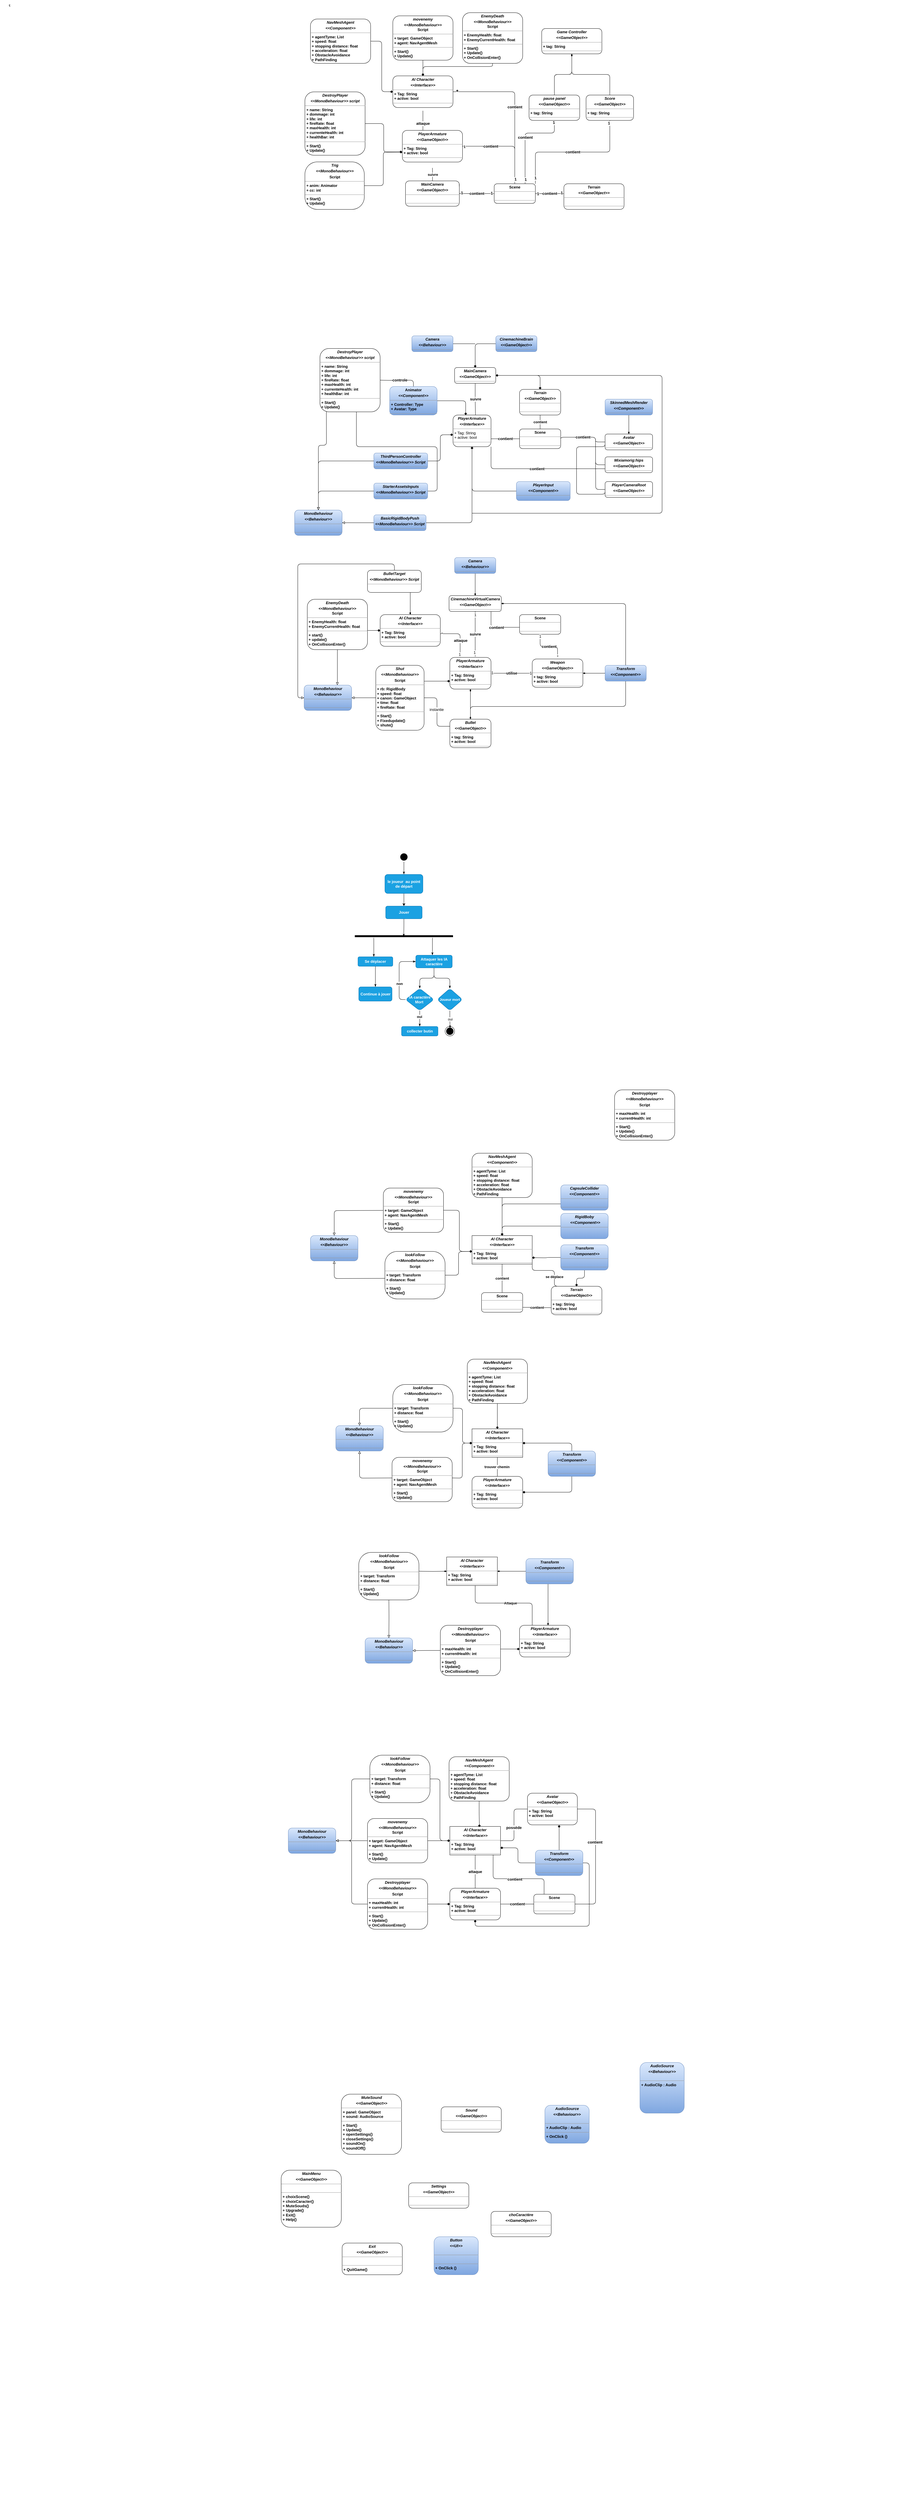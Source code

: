 <mxfile version="18.1.2" type="github" pages="2">
  <diagram name="Page-1" id="c4acf3e9-155e-7222-9cf6-157b1a14988f">
    <mxGraphModel dx="5647" dy="1763" grid="1" gridSize="10" guides="1" tooltips="1" connect="1" arrows="1" fold="1" page="1" pageScale="1" pageWidth="850" pageHeight="1100" math="0" shadow="0">
      <root>
        <mxCell id="0" />
        <mxCell id="1" parent="0" />
        <mxCell id="17acba5748e5396b-1" value="ç" style="shape=umlFrame;rounded=1;shadow=0;comic=0;labelBackgroundColor=none;strokeWidth=1;fontFamily=Verdana;fontSize=10;align=center;fontStyle=1;swimlaneFillColor=default;strokeColor=none;labelBorderColor=none;fillColor=default;gradientColor=none;verticalAlign=middle;html=1;" parent="1" vertex="1">
          <mxGeometry x="-1240" y="100" width="2900" height="7890" as="geometry" />
        </mxCell>
        <mxCell id="VTFY2lhJQyV9ULb0k7AS-4" style="edgeStyle=orthogonalEdgeStyle;rounded=1;jumpSize=10;orthogonalLoop=1;jettySize=auto;html=1;startArrow=none;startFill=0;endArrow=diamond;endFill=1;startSize=6;entryX=0.5;entryY=0;entryDx=0;entryDy=0;" edge="1" parent="1" source="5d2195bd80daf111-11" target="VTFY2lhJQyV9ULb0k7AS-13">
          <mxGeometry relative="1" as="geometry">
            <mxPoint x="95" y="359.5" as="targetPoint" />
          </mxGeometry>
        </mxCell>
        <mxCell id="5d2195bd80daf111-11" value="&lt;p style=&quot;margin:0px;margin-top:4px;text-align:center;&quot;&gt;&lt;i&gt;&lt;span&gt;movenemy&lt;/span&gt;&lt;/i&gt;&lt;/p&gt;&lt;p style=&quot;margin:0px;margin-top:4px;text-align:center;&quot;&gt;&lt;span&gt;&lt;i&gt;&amp;lt;&amp;lt;MonoBehaviour&amp;gt;&amp;gt;&lt;/i&gt;&lt;br&gt;Script&lt;/span&gt;&lt;/p&gt;&lt;hr size=&quot;1&quot;&gt;&lt;p style=&quot;margin:0px;margin-left:4px;&quot;&gt;+ target: GameObject&lt;br&gt;+ agent: NavAgentMesh&lt;/p&gt;&lt;hr size=&quot;1&quot;&gt;&lt;p style=&quot;margin:0px;margin-left:4px;&quot;&gt;&lt;span style=&quot;background-color: initial;&quot;&gt;+ Start()&lt;/span&gt;&lt;br&gt;&lt;/p&gt;&lt;p style=&quot;margin:0px;margin-left:4px;&quot;&gt;+ Update()&lt;br&gt;&lt;/p&gt;" style="verticalAlign=top;align=left;overflow=fill;fontSize=12;fontFamily=Helvetica;html=1;rounded=1;shadow=0;comic=0;labelBackgroundColor=none;strokeWidth=1;fontStyle=1" parent="1" vertex="1">
          <mxGeometry y="150" width="190" height="140" as="geometry" />
        </mxCell>
        <mxCell id="VTFY2lhJQyV9ULb0k7AS-9" value="contient" style="edgeStyle=orthogonalEdgeStyle;rounded=1;jumpSize=10;orthogonalLoop=1;jettySize=auto;html=1;exitX=1;exitY=0.5;exitDx=0;exitDy=0;startArrow=none;startFill=0;endArrow=none;endFill=0;startSize=6;fontStyle=1;entryX=0;entryY=0.5;entryDx=0;entryDy=0;fontSize=12;" edge="1" parent="1" source="VTFY2lhJQyV9ULb0k7AS-10" target="VTFY2lhJQyV9ULb0k7AS-8">
          <mxGeometry relative="1" as="geometry">
            <mxPoint x="220" y="715.0" as="sourcePoint" />
            <mxPoint x="320" y="737.471" as="targetPoint" />
          </mxGeometry>
        </mxCell>
        <mxCell id="XhQ3UkatQ3D2uSe0STQg-146" value="1" style="edgeLabel;html=1;align=center;verticalAlign=middle;resizable=0;points=[];fontSize=12;fontColor=#000000;fontStyle=1" vertex="1" connectable="0" parent="VTFY2lhJQyV9ULb0k7AS-9">
          <mxGeometry x="-0.856" y="2" relative="1" as="geometry">
            <mxPoint as="offset" />
          </mxGeometry>
        </mxCell>
        <mxCell id="XhQ3UkatQ3D2uSe0STQg-147" value="1" style="edgeLabel;html=1;align=center;verticalAlign=middle;resizable=0;points=[];fontSize=12;fontColor=#000000;fontStyle=1" vertex="1" connectable="0" parent="VTFY2lhJQyV9ULb0k7AS-9">
          <mxGeometry x="0.845" y="1" relative="1" as="geometry">
            <mxPoint as="offset" />
          </mxGeometry>
        </mxCell>
        <mxCell id="VTFY2lhJQyV9ULb0k7AS-23" value="" style="edgeStyle=orthogonalEdgeStyle;rounded=1;jumpSize=10;orthogonalLoop=1;jettySize=auto;html=1;startArrow=diamondThin;startFill=1;endArrow=none;endFill=0;startSize=6;" edge="1" parent="1" source="5d2195bd80daf111-15" target="VTFY2lhJQyV9ULb0k7AS-22">
          <mxGeometry relative="1" as="geometry" />
        </mxCell>
        <mxCell id="VTFY2lhJQyV9ULb0k7AS-24" value="" style="edgeStyle=orthogonalEdgeStyle;rounded=1;jumpSize=10;orthogonalLoop=1;jettySize=auto;html=1;startArrow=diamondThin;startFill=1;endArrow=none;endFill=0;startSize=6;" edge="1" parent="1" source="5d2195bd80daf111-15" target="VTFY2lhJQyV9ULb0k7AS-22">
          <mxGeometry relative="1" as="geometry" />
        </mxCell>
        <mxCell id="VTFY2lhJQyV9ULb0k7AS-26" value="" style="edgeStyle=orthogonalEdgeStyle;rounded=1;jumpSize=10;orthogonalLoop=1;jettySize=auto;html=1;startArrow=diamondThin;startFill=1;endArrow=none;endFill=0;startSize=6;" edge="1" parent="1" source="5d2195bd80daf111-15" target="VTFY2lhJQyV9ULb0k7AS-25">
          <mxGeometry relative="1" as="geometry" />
        </mxCell>
        <mxCell id="5d2195bd80daf111-15" value="&lt;p style=&quot;margin:0px;margin-top:4px;text-align:center;&quot;&gt;&lt;i&gt;&lt;span&gt;Game Controller&lt;/span&gt;&lt;/i&gt;&lt;/p&gt;&lt;p style=&quot;margin:0px;margin-top:4px;text-align:center;&quot;&gt;&lt;i&gt;&lt;span&gt;&amp;lt;&amp;lt;GameObject&amp;gt;&amp;gt;&lt;/span&gt;&lt;/i&gt;&lt;br&gt;&lt;/p&gt;&lt;hr size=&quot;1&quot;&gt;&lt;p style=&quot;margin:0px;margin-left:4px;&quot;&gt;+ tag: String&lt;br&gt;&lt;/p&gt;&lt;hr size=&quot;1&quot;&gt;&lt;p style=&quot;margin:0px;margin-left:4px;&quot;&gt;&lt;br&gt;&lt;/p&gt;" style="verticalAlign=top;align=left;overflow=fill;fontSize=12;fontFamily=Helvetica;html=1;rounded=1;shadow=0;comic=0;labelBackgroundColor=none;strokeWidth=1;fontStyle=1" parent="1" vertex="1">
          <mxGeometry x="470" y="190" width="190" height="80" as="geometry" />
        </mxCell>
        <mxCell id="VTFY2lhJQyV9ULb0k7AS-3" style="edgeStyle=orthogonalEdgeStyle;rounded=1;jumpSize=10;orthogonalLoop=1;jettySize=auto;html=1;exitX=1;exitY=0.5;exitDx=0;exitDy=0;startArrow=none;startFill=0;endArrow=diamond;endFill=1;startSize=6;" edge="1" parent="1" source="5d2195bd80daf111-18">
          <mxGeometry relative="1" as="geometry">
            <mxPoint x="30" y="580" as="targetPoint" />
          </mxGeometry>
        </mxCell>
        <mxCell id="5d2195bd80daf111-18" value="&lt;p style=&quot;margin:0px;margin-top:4px;text-align:center;&quot;&gt;&lt;i&gt;&lt;span&gt;DestroyPlayer&lt;/span&gt;&lt;/i&gt;&lt;/p&gt;&lt;p style=&quot;margin:0px;margin-top:4px;text-align:center;&quot;&gt;&lt;span&gt;&lt;i&gt;&amp;lt;&amp;lt;MonoBehaviour&amp;gt;&amp;gt; script&lt;/i&gt;&lt;br&gt;&lt;/span&gt;&lt;/p&gt;&lt;hr size=&quot;1&quot;&gt;&lt;p style=&quot;margin:0px;margin-left:4px;&quot;&gt;+ name: String&lt;br&gt;+ dommage: int&lt;/p&gt;&lt;p style=&quot;margin:0px;margin-left:4px;&quot;&gt;+ life: int&lt;/p&gt;&lt;p style=&quot;margin:0px;margin-left:4px;&quot;&gt;+ fireRate: float&lt;/p&gt;&lt;p style=&quot;margin:0px;margin-left:4px;&quot;&gt;+ maxHealth: int&lt;/p&gt;&lt;p style=&quot;margin:0px;margin-left:4px;&quot;&gt;+ currenteHealth: int&lt;/p&gt;&lt;p style=&quot;margin:0px;margin-left:4px;&quot;&gt;+ healthBar: int&lt;/p&gt;&lt;hr size=&quot;1&quot;&gt;&lt;p style=&quot;margin:0px;margin-left:4px;&quot;&gt;+ Start()&lt;br&gt;+ Update()&lt;/p&gt;" style="verticalAlign=top;align=left;overflow=fill;fontSize=12;fontFamily=Helvetica;html=1;rounded=1;shadow=0;comic=0;labelBackgroundColor=none;strokeWidth=1;glass=0;fontStyle=1" parent="1" vertex="1">
          <mxGeometry x="-277.5" y="390" width="190" height="200" as="geometry" />
        </mxCell>
        <mxCell id="VTFY2lhJQyV9ULb0k7AS-5" value="attaque" style="edgeStyle=orthogonalEdgeStyle;rounded=1;jumpSize=10;orthogonalLoop=1;jettySize=auto;html=1;exitX=0.5;exitY=1;exitDx=0;exitDy=0;startArrow=none;startFill=0;endArrow=none;endFill=0;startSize=6;fontStyle=1;fontSize=12;" edge="1" parent="1">
          <mxGeometry relative="1" as="geometry">
            <mxPoint x="95" y="449.5" as="sourcePoint" />
            <mxPoint x="95" y="530" as="targetPoint" />
          </mxGeometry>
        </mxCell>
        <mxCell id="VTFY2lhJQyV9ULb0k7AS-2" style="edgeStyle=orthogonalEdgeStyle;rounded=1;jumpSize=10;orthogonalLoop=1;jettySize=auto;html=1;startArrow=none;startFill=0;endArrow=diamond;endFill=1;startSize=6;entryX=0;entryY=0.5;entryDx=0;entryDy=0;exitX=1;exitY=0.5;exitDx=0;exitDy=0;" edge="1" parent="1" source="XhQ3UkatQ3D2uSe0STQg-105" target="VTFY2lhJQyV9ULb0k7AS-13">
          <mxGeometry relative="1" as="geometry">
            <mxPoint x="-60" y="390.0" as="sourcePoint" />
            <mxPoint y="404.5" as="targetPoint" />
          </mxGeometry>
        </mxCell>
        <mxCell id="VTFY2lhJQyV9ULb0k7AS-6" value="suivre" style="edgeStyle=orthogonalEdgeStyle;rounded=1;jumpSize=10;orthogonalLoop=1;jettySize=auto;html=1;startArrow=none;startFill=0;endArrow=none;endFill=0;startSize=6;fontStyle=1;entryX=0.5;entryY=0;entryDx=0;entryDy=0;" edge="1" parent="1" target="VTFY2lhJQyV9ULb0k7AS-10">
          <mxGeometry relative="1" as="geometry">
            <mxPoint x="125" y="630" as="sourcePoint" />
            <mxPoint x="125" y="692" as="targetPoint" />
          </mxGeometry>
        </mxCell>
        <mxCell id="VTFY2lhJQyV9ULb0k7AS-16" value="contient" style="edgeStyle=orthogonalEdgeStyle;rounded=1;jumpSize=10;orthogonalLoop=1;jettySize=auto;html=1;entryX=0;entryY=0.383;entryDx=0;entryDy=0;startArrow=none;startFill=0;endArrow=none;endFill=0;startSize=6;fontStyle=1;entryPerimeter=0;fontSize=12;" edge="1" parent="1" source="VTFY2lhJQyV9ULb0k7AS-8" target="VTFY2lhJQyV9ULb0k7AS-15">
          <mxGeometry relative="1" as="geometry" />
        </mxCell>
        <mxCell id="XhQ3UkatQ3D2uSe0STQg-148" value="1" style="edgeLabel;html=1;align=center;verticalAlign=middle;resizable=0;points=[];fontSize=12;fontColor=#000000;fontStyle=1" vertex="1" connectable="0" parent="VTFY2lhJQyV9ULb0k7AS-16">
          <mxGeometry x="-0.837" y="-1" relative="1" as="geometry">
            <mxPoint as="offset" />
          </mxGeometry>
        </mxCell>
        <mxCell id="XhQ3UkatQ3D2uSe0STQg-149" value="1" style="edgeLabel;html=1;align=center;verticalAlign=middle;resizable=0;points=[];fontSize=12;fontColor=#000000;fontStyle=1" vertex="1" connectable="0" parent="VTFY2lhJQyV9ULb0k7AS-16">
          <mxGeometry x="0.837" y="2" relative="1" as="geometry">
            <mxPoint as="offset" />
          </mxGeometry>
        </mxCell>
        <mxCell id="VTFY2lhJQyV9ULb0k7AS-8" value="&lt;p style=&quot;margin:0px;margin-top:4px;text-align:center;&quot;&gt;&lt;span&gt;Scene&lt;/span&gt;&lt;/p&gt;&lt;hr size=&quot;1&quot;&gt;&lt;p style=&quot;margin:0px;margin-left:4px;&quot;&gt;&lt;br&gt;&lt;/p&gt;&lt;hr size=&quot;1&quot;&gt;&lt;p style=&quot;margin:0px;margin-left:4px;&quot;&gt;&lt;br&gt;&lt;/p&gt;&lt;p style=&quot;margin:0px;margin-left:4px;&quot;&gt;&lt;br&gt;&lt;/p&gt;" style="verticalAlign=top;align=left;overflow=fill;fontSize=12;fontFamily=Helvetica;html=1;rounded=1;glass=0;fontStyle=1" vertex="1" parent="1">
          <mxGeometry x="320" y="680" width="130" height="62" as="geometry" />
        </mxCell>
        <mxCell id="VTFY2lhJQyV9ULb0k7AS-10" value="&lt;p style=&quot;margin:0px;margin-top:4px;text-align:center;&quot;&gt;&lt;i style=&quot;background-color: initial;&quot;&gt;&lt;span&gt;MainCamera&lt;/span&gt;&lt;/i&gt;&lt;/p&gt;&lt;p style=&quot;margin:0px;margin-top:4px;text-align:center;&quot;&gt;&lt;i style=&quot;background-color: initial;&quot;&gt;&lt;span&gt;&amp;lt;&amp;lt;GameObject&amp;gt;&amp;gt;&lt;/span&gt;&lt;/i&gt;&lt;br&gt;&lt;/p&gt;&lt;hr size=&quot;1&quot;&gt;&lt;p style=&quot;margin:0px;margin-left:4px;&quot;&gt;&lt;br&gt;&lt;/p&gt;&lt;hr size=&quot;1&quot;&gt;&lt;p style=&quot;margin:0px;margin-left:4px;&quot;&gt;&lt;br&gt;&lt;/p&gt;&lt;p style=&quot;margin:0px;margin-left:4px;&quot;&gt;&lt;br&gt;&lt;/p&gt;" style="verticalAlign=top;align=left;overflow=fill;fontSize=12;fontFamily=Helvetica;html=1;rounded=1;glass=0;fontStyle=1" vertex="1" parent="1">
          <mxGeometry x="40" y="671" width="170" height="80" as="geometry" />
        </mxCell>
        <mxCell id="VTFY2lhJQyV9ULb0k7AS-17" value="contient" style="edgeStyle=orthogonalEdgeStyle;rounded=1;jumpSize=10;orthogonalLoop=1;jettySize=auto;html=1;startArrow=none;startFill=0;endArrow=none;endFill=0;startSize=6;fontStyle=1;fontSize=12;" edge="1" parent="1" source="VTFY2lhJQyV9ULb0k7AS-12" target="VTFY2lhJQyV9ULb0k7AS-8">
          <mxGeometry x="-0.365" relative="1" as="geometry">
            <mxPoint x="-1" as="offset" />
          </mxGeometry>
        </mxCell>
        <mxCell id="XhQ3UkatQ3D2uSe0STQg-141" value="1" style="edgeLabel;html=1;align=center;verticalAlign=middle;resizable=0;points=[];fontSize=11;fontColor=#000000;fontStyle=1" vertex="1" connectable="0" parent="VTFY2lhJQyV9ULb0k7AS-17">
          <mxGeometry x="-0.962" y="-1" relative="1" as="geometry">
            <mxPoint as="offset" />
          </mxGeometry>
        </mxCell>
        <mxCell id="VTFY2lhJQyV9ULb0k7AS-12" value="&lt;p style=&quot;margin:0px;margin-top:4px;text-align:center;&quot;&gt;&lt;i&gt;&lt;span&gt;PlayerArmature&lt;/span&gt;&lt;/i&gt;&lt;/p&gt;&lt;p style=&quot;margin:0px;margin-top:4px;text-align:center;&quot;&gt;&lt;i&gt;&lt;span&gt;&amp;lt;&amp;lt;GameObject&amp;gt;&amp;gt;&lt;/span&gt;&lt;/i&gt;&lt;br&gt;&lt;/p&gt;&lt;hr size=&quot;1&quot;&gt;&lt;p style=&quot;margin:0px;margin-left:4px;&quot;&gt;+ Tag: String&lt;br&gt;&lt;/p&gt;&lt;p style=&quot;margin:0px;margin-left:4px;&quot;&gt;+ active: bool&lt;/p&gt;&lt;hr size=&quot;1&quot;&gt;&lt;p style=&quot;margin:0px;margin-left:4px;&quot;&gt;&lt;br&gt;&lt;/p&gt;&lt;p style=&quot;margin:0px;margin-left:4px;&quot;&gt;&lt;br&gt;&lt;/p&gt;" style="verticalAlign=top;align=left;overflow=fill;fontSize=12;fontFamily=Helvetica;html=1;rounded=1;glass=0;fontStyle=1" vertex="1" parent="1">
          <mxGeometry x="30" y="511.5" width="190" height="100" as="geometry" />
        </mxCell>
        <mxCell id="VTFY2lhJQyV9ULb0k7AS-18" value="contient" style="edgeStyle=orthogonalEdgeStyle;rounded=1;jumpSize=10;orthogonalLoop=1;jettySize=auto;html=1;exitX=1;exitY=0.5;exitDx=0;exitDy=0;startArrow=none;startFill=0;endArrow=none;endFill=0;startSize=6;fontStyle=1;fontSize=12;" edge="1" parent="1" source="VTFY2lhJQyV9ULb0k7AS-13" target="VTFY2lhJQyV9ULb0k7AS-8">
          <mxGeometry relative="1" as="geometry">
            <mxPoint x="400" y="680" as="targetPoint" />
          </mxGeometry>
        </mxCell>
        <mxCell id="XhQ3UkatQ3D2uSe0STQg-139" value="*" style="edgeLabel;html=1;align=center;verticalAlign=middle;resizable=0;points=[];fontSize=18;fontColor=#000000;fontStyle=1" vertex="1" connectable="0" parent="VTFY2lhJQyV9ULb0k7AS-18">
          <mxGeometry x="-0.948" relative="1" as="geometry">
            <mxPoint as="offset" />
          </mxGeometry>
        </mxCell>
        <mxCell id="XhQ3UkatQ3D2uSe0STQg-140" value="1" style="edgeLabel;html=1;align=center;verticalAlign=middle;resizable=0;points=[];fontSize=12;fontColor=#000000;fontStyle=1" vertex="1" connectable="0" parent="VTFY2lhJQyV9ULb0k7AS-18">
          <mxGeometry x="0.94" y="2" relative="1" as="geometry">
            <mxPoint as="offset" />
          </mxGeometry>
        </mxCell>
        <mxCell id="VTFY2lhJQyV9ULb0k7AS-13" value="&lt;p style=&quot;margin:0px;margin-top:4px;text-align:center;&quot;&gt;&lt;span&gt;&lt;i&gt;AI Character&lt;/i&gt;&lt;/span&gt;&lt;br&gt;&lt;/p&gt;&lt;p style=&quot;margin:0px;margin-top:4px;text-align:center;&quot;&gt;&lt;i&gt;&lt;span&gt;&amp;lt;&amp;lt;Interface&amp;gt;&amp;gt;&lt;/span&gt;&lt;/i&gt;&lt;br&gt;&lt;/p&gt;&lt;hr size=&quot;1&quot;&gt;&lt;p style=&quot;margin:0px;margin-left:4px;&quot;&gt;+ Tag: String&lt;br&gt;&lt;/p&gt;&lt;p style=&quot;margin:0px;margin-left:4px;&quot;&gt;+ active: bool&lt;/p&gt;&lt;hr size=&quot;1&quot;&gt;&lt;p style=&quot;margin:0px;margin-left:4px;&quot;&gt;&lt;br&gt;&lt;/p&gt;&lt;p style=&quot;margin:0px;margin-left:4px;&quot;&gt;&lt;br&gt;&lt;/p&gt;" style="verticalAlign=top;align=left;overflow=fill;fontSize=12;fontFamily=Helvetica;html=1;rounded=1;glass=0;fontStyle=1" vertex="1" parent="1">
          <mxGeometry y="339.5" width="190" height="100" as="geometry" />
        </mxCell>
        <mxCell id="VTFY2lhJQyV9ULb0k7AS-14" style="edgeStyle=orthogonalEdgeStyle;rounded=1;jumpSize=10;orthogonalLoop=1;jettySize=auto;html=1;exitX=1;exitY=0.25;exitDx=0;exitDy=0;entryX=0.997;entryY=0.125;entryDx=0;entryDy=0;entryPerimeter=0;startArrow=none;startFill=0;endArrow=none;endFill=0;startSize=6;" edge="1" parent="1" source="VTFY2lhJQyV9ULb0k7AS-10" target="VTFY2lhJQyV9ULb0k7AS-10">
          <mxGeometry relative="1" as="geometry" />
        </mxCell>
        <mxCell id="VTFY2lhJQyV9ULb0k7AS-15" value="&lt;p style=&quot;margin:0px;margin-top:4px;text-align:center;&quot;&gt;&lt;i&gt;&lt;span&gt;Terrain&lt;/span&gt;&lt;/i&gt;&lt;/p&gt;&lt;p style=&quot;margin:0px;margin-top:4px;text-align:center;&quot;&gt;&lt;i&gt;&lt;span&gt;&amp;lt;&amp;lt;GameObject&amp;gt;&amp;gt;&lt;/span&gt;&lt;/i&gt;&lt;br&gt;&lt;/p&gt;&lt;hr size=&quot;1&quot;&gt;&lt;p style=&quot;margin:0px;margin-left:4px;&quot;&gt;&lt;br&gt;&lt;/p&gt;&lt;hr size=&quot;1&quot;&gt;&lt;p style=&quot;margin:0px;margin-left:4px;&quot;&gt;&lt;br&gt;&lt;/p&gt;" style="verticalAlign=top;align=left;overflow=fill;fontSize=12;fontFamily=Helvetica;html=1;rounded=1;glass=0;fontStyle=1" vertex="1" parent="1">
          <mxGeometry x="540" y="680" width="190" height="81" as="geometry" />
        </mxCell>
        <mxCell id="VTFY2lhJQyV9ULb0k7AS-27" value="contient" style="edgeStyle=orthogonalEdgeStyle;rounded=1;jumpSize=10;orthogonalLoop=1;jettySize=auto;html=1;exitX=0.5;exitY=1;exitDx=0;exitDy=0;entryX=0.75;entryY=0;entryDx=0;entryDy=0;startArrow=none;startFill=0;endArrow=none;endFill=0;startSize=6;fontStyle=1;fontSize=12;" edge="1" parent="1" source="VTFY2lhJQyV9ULb0k7AS-22" target="VTFY2lhJQyV9ULb0k7AS-8">
          <mxGeometry relative="1" as="geometry">
            <Array as="points">
              <mxPoint x="510" y="520" />
              <mxPoint x="418" y="520" />
            </Array>
          </mxGeometry>
        </mxCell>
        <mxCell id="XhQ3UkatQ3D2uSe0STQg-142" value="1" style="edgeLabel;html=1;align=center;verticalAlign=middle;resizable=0;points=[];fontSize=12;fontColor=#000000;fontStyle=1" vertex="1" connectable="0" parent="VTFY2lhJQyV9ULb0k7AS-27">
          <mxGeometry x="0.907" y="1" relative="1" as="geometry">
            <mxPoint as="offset" />
          </mxGeometry>
        </mxCell>
        <mxCell id="XhQ3UkatQ3D2uSe0STQg-143" value="1" style="edgeLabel;html=1;align=center;verticalAlign=middle;resizable=0;points=[];fontSize=12;fontColor=#000000;fontStyle=1" vertex="1" connectable="0" parent="VTFY2lhJQyV9ULb0k7AS-27">
          <mxGeometry x="-0.951" y="-2" relative="1" as="geometry">
            <mxPoint as="offset" />
          </mxGeometry>
        </mxCell>
        <mxCell id="VTFY2lhJQyV9ULb0k7AS-22" value="&lt;p style=&quot;margin:0px;margin-top:4px;text-align:center;&quot;&gt;&lt;i style=&quot;background-color: initial;&quot;&gt;&lt;span&gt;pause panel&lt;/span&gt;&lt;/i&gt;&lt;/p&gt;&lt;p style=&quot;margin:0px;margin-top:4px;text-align:center;&quot;&gt;&lt;i style=&quot;background-color: initial;&quot;&gt;&lt;span&gt;&amp;lt;&amp;lt;GameObject&amp;gt;&amp;gt;&lt;/span&gt;&lt;/i&gt;&lt;br&gt;&lt;/p&gt;&lt;hr size=&quot;1&quot;&gt;&lt;p style=&quot;margin:0px;margin-left:4px;&quot;&gt;+ tag: String&lt;br&gt;&lt;/p&gt;&lt;hr size=&quot;1&quot;&gt;&lt;p style=&quot;margin:0px;margin-left:4px;&quot;&gt;&lt;br&gt;&lt;/p&gt;" style="verticalAlign=top;align=left;overflow=fill;fontSize=12;fontFamily=Helvetica;html=1;rounded=1;shadow=0;comic=0;labelBackgroundColor=none;strokeWidth=1;fontStyle=1" vertex="1" parent="1">
          <mxGeometry x="430" y="400" width="160" height="80" as="geometry" />
        </mxCell>
        <mxCell id="VTFY2lhJQyV9ULb0k7AS-28" value="contient" style="edgeStyle=orthogonalEdgeStyle;rounded=1;jumpSize=10;orthogonalLoop=1;jettySize=auto;html=1;exitX=0.5;exitY=1;exitDx=0;exitDy=0;entryX=1;entryY=0;entryDx=0;entryDy=0;startArrow=none;startFill=0;endArrow=none;endFill=0;startSize=6;fontStyle=1;fontSize=12;" edge="1" parent="1" source="VTFY2lhJQyV9ULb0k7AS-25" target="VTFY2lhJQyV9ULb0k7AS-8">
          <mxGeometry relative="1" as="geometry" />
        </mxCell>
        <mxCell id="XhQ3UkatQ3D2uSe0STQg-144" value="1" style="edgeLabel;html=1;align=center;verticalAlign=middle;resizable=0;points=[];fontSize=12;fontColor=#000000;fontStyle=1" vertex="1" connectable="0" parent="VTFY2lhJQyV9ULb0k7AS-28">
          <mxGeometry x="-0.958" y="-3" relative="1" as="geometry">
            <mxPoint as="offset" />
          </mxGeometry>
        </mxCell>
        <mxCell id="XhQ3UkatQ3D2uSe0STQg-145" value="1" style="edgeLabel;html=1;align=center;verticalAlign=middle;resizable=0;points=[];fontSize=12;fontColor=#000000;fontStyle=1" vertex="1" connectable="0" parent="VTFY2lhJQyV9ULb0k7AS-28">
          <mxGeometry x="0.915" relative="1" as="geometry">
            <mxPoint as="offset" />
          </mxGeometry>
        </mxCell>
        <mxCell id="VTFY2lhJQyV9ULb0k7AS-25" value="&lt;p style=&quot;margin:0px;margin-top:4px;text-align:center;&quot;&gt;&lt;i style=&quot;background-color: initial;&quot;&gt;&lt;span&gt;Score&lt;/span&gt;&lt;/i&gt;&lt;/p&gt;&lt;p style=&quot;margin:0px;margin-top:4px;text-align:center;&quot;&gt;&lt;i style=&quot;background-color: initial;&quot;&gt;&lt;span&gt;&amp;lt;&amp;lt;GameObject&amp;gt;&amp;gt;&lt;/span&gt;&lt;/i&gt;&lt;br&gt;&lt;/p&gt;&lt;hr size=&quot;1&quot;&gt;&lt;p style=&quot;margin:0px;margin-left:4px;&quot;&gt;+ tag: String&lt;br&gt;&lt;/p&gt;&lt;hr size=&quot;1&quot;&gt;&lt;p style=&quot;margin:0px;margin-left:4px;&quot;&gt;&lt;br&gt;&lt;/p&gt;" style="verticalAlign=top;align=left;overflow=fill;fontSize=12;fontFamily=Helvetica;html=1;rounded=1;shadow=0;comic=0;labelBackgroundColor=none;strokeWidth=1;fontStyle=1" vertex="1" parent="1">
          <mxGeometry x="610" y="400" width="150" height="80" as="geometry" />
        </mxCell>
        <mxCell id="VTFY2lhJQyV9ULb0k7AS-62" style="edgeStyle=orthogonalEdgeStyle;rounded=1;jumpSize=10;orthogonalLoop=1;jettySize=auto;html=1;exitX=0;exitY=0.5;exitDx=0;exitDy=0;entryX=0.5;entryY=1;entryDx=0;entryDy=0;startArrow=none;startFill=0;endArrow=diamond;endFill=1;startSize=6;" edge="1" parent="1" source="VTFY2lhJQyV9ULb0k7AS-29" target="VTFY2lhJQyV9ULb0k7AS-39">
          <mxGeometry relative="1" as="geometry" />
        </mxCell>
        <mxCell id="VTFY2lhJQyV9ULb0k7AS-29" value="&lt;p style=&quot;margin:0px;margin-top:4px;text-align:center;&quot;&gt;&lt;i&gt;PlayerInput&lt;/i&gt;&lt;/p&gt;&lt;p style=&quot;margin:0px;margin-top:4px;text-align:center;&quot;&gt;&lt;i&gt;&amp;lt;&amp;lt;Component&amp;gt;&amp;gt;&lt;/i&gt;&lt;/p&gt;&lt;hr size=&quot;1&quot;&gt;&lt;p style=&quot;margin:0px;margin-left:4px;&quot;&gt;&lt;br&gt;&lt;br&gt;&lt;/p&gt;&lt;hr size=&quot;1&quot;&gt;&lt;p style=&quot;margin:0px;margin-left:4px;&quot;&gt;&lt;br&gt;&lt;/p&gt;" style="verticalAlign=top;align=left;overflow=fill;fontSize=12;fontFamily=Helvetica;html=1;rounded=1;shadow=0;glass=0;fontStyle=1;fillColor=#dae8fc;strokeColor=#6c8ebf;gradientColor=#7ea6e0;" vertex="1" parent="1">
          <mxGeometry x="390" y="1620" width="170" height="60" as="geometry" />
        </mxCell>
        <mxCell id="VTFY2lhJQyV9ULb0k7AS-30" value="&lt;p style=&quot;margin:0px;margin-top:4px;text-align:center;&quot;&gt;&lt;i&gt;MonoBehaviour&lt;/i&gt;&lt;i&gt;&lt;br&gt;&lt;/i&gt;&lt;/p&gt;&lt;p style=&quot;margin:0px;margin-top:4px;text-align:center;&quot;&gt;&lt;i&gt;&amp;lt;&amp;lt;Behaviour&amp;gt;&amp;gt;&lt;/i&gt;&lt;br&gt;&lt;/p&gt;&lt;hr size=&quot;1&quot;&gt;&lt;p style=&quot;margin:0px;margin-left:4px;&quot;&gt;&lt;br&gt;&lt;/p&gt;&lt;hr size=&quot;1&quot;&gt;&lt;p style=&quot;margin:0px;margin-left:4px;&quot;&gt;&lt;br&gt;&lt;/p&gt;" style="verticalAlign=top;align=left;overflow=fill;fontSize=12;fontFamily=Helvetica;html=1;rounded=1;shadow=0;glass=0;fontStyle=1;fillColor=#dae8fc;gradientColor=#7ea6e0;strokeColor=#6c8ebf;" vertex="1" parent="1">
          <mxGeometry x="-310" y="1710" width="150" height="80" as="geometry" />
        </mxCell>
        <mxCell id="VTFY2lhJQyV9ULb0k7AS-40" style="edgeStyle=orthogonalEdgeStyle;rounded=1;jumpSize=10;orthogonalLoop=1;jettySize=auto;html=1;exitX=0;exitY=0.5;exitDx=0;exitDy=0;entryX=0.5;entryY=0;entryDx=0;entryDy=0;startArrow=none;startFill=0;endArrow=block;endFill=0;startSize=6;" edge="1" parent="1" target="VTFY2lhJQyV9ULb0k7AS-30">
          <mxGeometry relative="1" as="geometry">
            <mxPoint x="-210" y="1300.0" as="sourcePoint" />
          </mxGeometry>
        </mxCell>
        <mxCell id="VTFY2lhJQyV9ULb0k7AS-47" style="edgeStyle=orthogonalEdgeStyle;rounded=1;jumpSize=10;orthogonalLoop=1;jettySize=auto;html=1;entryX=1;entryY=0.5;entryDx=0;entryDy=0;startArrow=none;startFill=0;endArrow=none;endFill=0;startSize=6;" edge="1" parent="1" target="VTFY2lhJQyV9ULb0k7AS-36">
          <mxGeometry relative="1" as="geometry">
            <mxPoint x="-115" y="1400" as="sourcePoint" />
            <Array as="points">
              <mxPoint x="-115" y="1510" />
              <mxPoint x="140" y="1510" />
              <mxPoint x="140" y="1650" />
            </Array>
          </mxGeometry>
        </mxCell>
        <mxCell id="VTFY2lhJQyV9ULb0k7AS-60" value="controle" style="edgeStyle=orthogonalEdgeStyle;rounded=1;jumpSize=10;orthogonalLoop=1;jettySize=auto;html=1;exitX=1;exitY=0.5;exitDx=0;exitDy=0;entryX=0.5;entryY=0;entryDx=0;entryDy=0;startArrow=none;startFill=0;endArrow=none;endFill=0;startSize=6;fontStyle=1;fontSize=12;" edge="1" parent="1" target="VTFY2lhJQyV9ULb0k7AS-59">
          <mxGeometry relative="1" as="geometry">
            <mxPoint x="-40" y="1300.0" as="sourcePoint" />
          </mxGeometry>
        </mxCell>
        <mxCell id="VTFY2lhJQyV9ULb0k7AS-44" style="edgeStyle=orthogonalEdgeStyle;rounded=1;jumpSize=10;orthogonalLoop=1;jettySize=auto;html=1;exitX=0;exitY=0.5;exitDx=0;exitDy=0;entryX=0.5;entryY=0;entryDx=0;entryDy=0;startArrow=none;startFill=0;endArrow=block;endFill=0;startSize=6;" edge="1" parent="1" source="VTFY2lhJQyV9ULb0k7AS-34" target="VTFY2lhJQyV9ULb0k7AS-30">
          <mxGeometry relative="1" as="geometry" />
        </mxCell>
        <mxCell id="VTFY2lhJQyV9ULb0k7AS-53" style="edgeStyle=orthogonalEdgeStyle;rounded=1;jumpSize=10;orthogonalLoop=1;jettySize=auto;html=1;exitX=1;exitY=0.5;exitDx=0;exitDy=0;entryX=-0.003;entryY=0.622;entryDx=0;entryDy=0;entryPerimeter=0;startArrow=none;startFill=0;endArrow=diamond;endFill=1;startSize=6;" edge="1" parent="1" source="VTFY2lhJQyV9ULb0k7AS-34" target="VTFY2lhJQyV9ULb0k7AS-39">
          <mxGeometry relative="1" as="geometry" />
        </mxCell>
        <mxCell id="VTFY2lhJQyV9ULb0k7AS-34" value="&lt;p style=&quot;margin:0px;margin-top:4px;text-align:center;&quot;&gt;&lt;i&gt;ThirdPersonController&lt;/i&gt;&lt;i&gt;&lt;br&gt;&lt;/i&gt;&lt;/p&gt;&lt;p style=&quot;margin:0px;margin-top:4px;text-align:center;&quot;&gt;&lt;i&gt;&amp;lt;&amp;lt;&lt;/i&gt;&lt;i&gt;MonoBehaviour&lt;/i&gt;&lt;i&gt;&amp;gt;&amp;gt; Script&lt;/i&gt;&lt;br&gt;&lt;/p&gt;&lt;hr size=&quot;1&quot;&gt;&lt;p style=&quot;margin:0px;margin-left:4px;&quot;&gt;&lt;br&gt;&lt;/p&gt;&lt;hr size=&quot;1&quot;&gt;&lt;p style=&quot;margin:0px;margin-left:4px;&quot;&gt;&lt;br&gt;&lt;/p&gt;" style="verticalAlign=top;align=left;overflow=fill;fontSize=12;fontFamily=Helvetica;html=1;rounded=1;shadow=0;glass=0;fontStyle=1;fillColor=#dae8fc;gradientColor=#7ea6e0;strokeColor=#6c8ebf;" vertex="1" parent="1">
          <mxGeometry x="-60" y="1530" width="170" height="50" as="geometry" />
        </mxCell>
        <mxCell id="VTFY2lhJQyV9ULb0k7AS-46" style="edgeStyle=orthogonalEdgeStyle;rounded=1;jumpSize=10;orthogonalLoop=1;jettySize=auto;html=1;exitX=0;exitY=0.5;exitDx=0;exitDy=0;entryX=0.5;entryY=0;entryDx=0;entryDy=0;startArrow=none;startFill=0;endArrow=block;endFill=0;startSize=6;" edge="1" parent="1" source="VTFY2lhJQyV9ULb0k7AS-36" target="VTFY2lhJQyV9ULb0k7AS-30">
          <mxGeometry relative="1" as="geometry" />
        </mxCell>
        <mxCell id="VTFY2lhJQyV9ULb0k7AS-36" value="&lt;p style=&quot;margin:0px;margin-top:4px;text-align:center;&quot;&gt;&lt;i&gt;StarterAssetsInputs&lt;/i&gt;&lt;i&gt;&lt;br&gt;&lt;/i&gt;&lt;/p&gt;&lt;p style=&quot;margin:0px;margin-top:4px;text-align:center;&quot;&gt;&lt;i&gt;&amp;lt;&amp;lt;&lt;/i&gt;&lt;i&gt;MonoBehaviour&lt;/i&gt;&lt;i&gt;&amp;gt;&amp;gt; Script&lt;/i&gt;&lt;br&gt;&lt;/p&gt;&lt;hr size=&quot;1&quot;&gt;&lt;p style=&quot;margin:0px;margin-left:4px;&quot;&gt;&lt;br&gt;&lt;/p&gt;&lt;hr size=&quot;1&quot;&gt;&lt;p style=&quot;margin:0px;margin-left:4px;&quot;&gt;&lt;br&gt;&lt;/p&gt;" style="verticalAlign=top;align=left;overflow=fill;fontSize=12;fontFamily=Helvetica;html=1;rounded=1;shadow=0;glass=0;fontStyle=1;fillColor=#dae8fc;gradientColor=#7ea6e0;strokeColor=#6c8ebf;" vertex="1" parent="1">
          <mxGeometry x="-60" y="1625" width="170" height="50" as="geometry" />
        </mxCell>
        <mxCell id="VTFY2lhJQyV9ULb0k7AS-50" style="edgeStyle=orthogonalEdgeStyle;rounded=1;jumpSize=10;orthogonalLoop=1;jettySize=auto;html=1;startArrow=none;startFill=0;endArrow=block;endFill=0;startSize=6;" edge="1" parent="1" source="VTFY2lhJQyV9ULb0k7AS-37" target="VTFY2lhJQyV9ULb0k7AS-30">
          <mxGeometry relative="1" as="geometry" />
        </mxCell>
        <mxCell id="VTFY2lhJQyV9ULb0k7AS-51" style="edgeStyle=orthogonalEdgeStyle;rounded=1;jumpSize=10;orthogonalLoop=1;jettySize=auto;html=1;exitX=1;exitY=0.5;exitDx=0;exitDy=0;entryX=0.5;entryY=1;entryDx=0;entryDy=0;startArrow=none;startFill=0;endArrow=diamond;endFill=1;startSize=6;" edge="1" parent="1" source="VTFY2lhJQyV9ULb0k7AS-37" target="VTFY2lhJQyV9ULb0k7AS-39">
          <mxGeometry relative="1" as="geometry" />
        </mxCell>
        <mxCell id="VTFY2lhJQyV9ULb0k7AS-37" value="&lt;p style=&quot;margin:0px;margin-top:4px;text-align:center;&quot;&gt;&lt;i style=&quot;background-color: initial;&quot;&gt;BasicRigidBodyPush&lt;/i&gt;&lt;/p&gt;&lt;p style=&quot;margin:0px;margin-top:4px;text-align:center;&quot;&gt;&lt;i style=&quot;background-color: initial;&quot;&gt;&amp;lt;&amp;lt;&lt;/i&gt;&lt;i style=&quot;background-color: initial;&quot;&gt;MonoBehaviour&lt;/i&gt;&lt;i style=&quot;background-color: initial;&quot;&gt;&amp;gt;&amp;gt; Script&lt;/i&gt;&lt;br&gt;&lt;/p&gt;&lt;hr size=&quot;1&quot;&gt;&lt;p style=&quot;margin:0px;margin-left:4px;&quot;&gt;&lt;br&gt;&lt;/p&gt;&lt;hr size=&quot;1&quot;&gt;&lt;p style=&quot;margin:0px;margin-left:4px;&quot;&gt;&lt;br&gt;&lt;/p&gt;" style="verticalAlign=top;align=left;overflow=fill;fontSize=12;fontFamily=Helvetica;html=1;rounded=1;shadow=0;glass=0;fontStyle=1;fillColor=#dae8fc;gradientColor=#7ea6e0;strokeColor=#6c8ebf;" vertex="1" parent="1">
          <mxGeometry x="-60" y="1725" width="165" height="50" as="geometry" />
        </mxCell>
        <mxCell id="VTFY2lhJQyV9ULb0k7AS-72" value="contient" style="edgeStyle=orthogonalEdgeStyle;rounded=1;jumpSize=10;orthogonalLoop=1;jettySize=auto;html=1;exitX=1;exitY=0.75;exitDx=0;exitDy=0;entryX=0;entryY=0.5;entryDx=0;entryDy=0;startArrow=none;startFill=0;endArrow=none;endFill=0;startSize=6;fontStyle=1;fontSize=12;" edge="1" parent="1" source="VTFY2lhJQyV9ULb0k7AS-39" target="VTFY2lhJQyV9ULb0k7AS-67">
          <mxGeometry relative="1" as="geometry" />
        </mxCell>
        <mxCell id="VTFY2lhJQyV9ULb0k7AS-39" value="&lt;p style=&quot;margin:0px;margin-top:4px;text-align:center;&quot;&gt;&lt;i&gt;&lt;b&gt;PlayerArmature&lt;/b&gt;&lt;/i&gt;&lt;/p&gt;&lt;p style=&quot;margin:0px;margin-top:4px;text-align:center;&quot;&gt;&lt;i&gt;&lt;b&gt;&amp;lt;&amp;lt;Interface&amp;gt;&amp;gt;&lt;/b&gt;&lt;/i&gt;&lt;br&gt;&lt;/p&gt;&lt;hr size=&quot;1&quot;&gt;&lt;p style=&quot;margin:0px;margin-left:4px;&quot;&gt;+ Tag: String&lt;br&gt;&lt;/p&gt;&lt;p style=&quot;margin:0px;margin-left:4px;&quot;&gt;+ active: bool&lt;/p&gt;&lt;hr size=&quot;1&quot;&gt;&lt;p style=&quot;margin:0px;margin-left:4px;&quot;&gt;&lt;br&gt;&lt;/p&gt;&lt;p style=&quot;margin:0px;margin-left:4px;&quot;&gt;&lt;br&gt;&lt;/p&gt;" style="verticalAlign=top;align=left;overflow=fill;fontSize=12;fontFamily=Helvetica;html=1;rounded=1;glass=0;" vertex="1" parent="1">
          <mxGeometry x="190" y="1410" width="120" height="100" as="geometry" />
        </mxCell>
        <mxCell id="VTFY2lhJQyV9ULb0k7AS-69" value="suivre" style="edgeStyle=orthogonalEdgeStyle;rounded=1;jumpSize=10;orthogonalLoop=1;jettySize=auto;html=1;entryX=0.591;entryY=0.001;entryDx=0;entryDy=0;entryPerimeter=0;startArrow=none;startFill=0;endArrow=none;endFill=0;startSize=6;fontStyle=1;fontSize=12;" edge="1" parent="1" source="VTFY2lhJQyV9ULb0k7AS-54" target="VTFY2lhJQyV9ULb0k7AS-39">
          <mxGeometry relative="1" as="geometry" />
        </mxCell>
        <mxCell id="VTFY2lhJQyV9ULb0k7AS-71" style="edgeStyle=orthogonalEdgeStyle;rounded=1;jumpSize=10;orthogonalLoop=1;jettySize=auto;html=1;exitX=1;exitY=0.5;exitDx=0;exitDy=0;entryX=0.5;entryY=0;entryDx=0;entryDy=0;startArrow=none;startFill=0;endArrow=diamond;endFill=1;startSize=6;" edge="1" parent="1" source="VTFY2lhJQyV9ULb0k7AS-54" target="VTFY2lhJQyV9ULb0k7AS-65">
          <mxGeometry relative="1" as="geometry" />
        </mxCell>
        <mxCell id="VTFY2lhJQyV9ULb0k7AS-54" value="&lt;p style=&quot;margin:0px;margin-top:4px;text-align:center;&quot;&gt;&lt;i&gt;MainCamera&lt;/i&gt;&lt;/p&gt;&lt;p style=&quot;margin:0px;margin-top:4px;text-align:center;&quot;&gt;&lt;i&gt;&amp;lt;&amp;lt;GameObject&amp;gt;&amp;gt;&lt;/i&gt;&lt;br&gt;&lt;/p&gt;&lt;hr size=&quot;1&quot;&gt;&lt;p style=&quot;margin:0px;margin-left:4px;&quot;&gt;&lt;br&gt;&lt;/p&gt;&lt;hr size=&quot;1&quot;&gt;&lt;p style=&quot;margin:0px;margin-left:4px;&quot;&gt;&lt;br&gt;&lt;/p&gt;" style="verticalAlign=top;align=left;overflow=fill;fontSize=12;fontFamily=Helvetica;html=1;rounded=1;shadow=0;glass=0;fontStyle=1;" vertex="1" parent="1">
          <mxGeometry x="195" y="1260" width="130" height="50" as="geometry" />
        </mxCell>
        <mxCell id="VTFY2lhJQyV9ULb0k7AS-64" style="edgeStyle=orthogonalEdgeStyle;rounded=1;jumpSize=10;orthogonalLoop=1;jettySize=auto;html=1;exitX=1;exitY=0.5;exitDx=0;exitDy=0;startArrow=none;startFill=0;endArrow=none;endFill=0;startSize=6;" edge="1" parent="1" source="VTFY2lhJQyV9ULb0k7AS-55">
          <mxGeometry relative="1" as="geometry">
            <mxPoint x="260" y="1185.059" as="targetPoint" />
          </mxGeometry>
        </mxCell>
        <mxCell id="VTFY2lhJQyV9ULb0k7AS-55" value="&lt;p style=&quot;margin:0px;margin-top:4px;text-align:center;&quot;&gt;&lt;i&gt;Camera&lt;/i&gt;&lt;/p&gt;&lt;p style=&quot;margin:0px;margin-top:4px;text-align:center;&quot;&gt;&lt;i&gt;&amp;lt;&amp;lt;Behaviour&amp;gt;&amp;gt;&lt;/i&gt;&lt;br&gt;&lt;/p&gt;&lt;hr size=&quot;1&quot;&gt;&lt;p style=&quot;margin:0px;margin-left:4px;&quot;&gt;&lt;br&gt;&lt;/p&gt;&lt;hr size=&quot;1&quot;&gt;&lt;p style=&quot;margin:0px;margin-left:4px;&quot;&gt;&lt;br&gt;&lt;/p&gt;" style="verticalAlign=top;align=left;overflow=fill;fontSize=12;fontFamily=Helvetica;html=1;rounded=1;shadow=0;glass=0;fontStyle=1;fillColor=#dae8fc;gradientColor=#7ea6e0;strokeColor=#6c8ebf;" vertex="1" parent="1">
          <mxGeometry x="60" y="1160" width="130" height="50" as="geometry" />
        </mxCell>
        <mxCell id="VTFY2lhJQyV9ULb0k7AS-57" style="edgeStyle=orthogonalEdgeStyle;rounded=1;jumpSize=10;orthogonalLoop=1;jettySize=auto;html=1;exitX=0;exitY=0.5;exitDx=0;exitDy=0;entryX=0.5;entryY=0;entryDx=0;entryDy=0;startArrow=none;startFill=0;endArrow=diamond;endFill=1;startSize=6;" edge="1" parent="1" source="VTFY2lhJQyV9ULb0k7AS-56" target="VTFY2lhJQyV9ULb0k7AS-54">
          <mxGeometry relative="1" as="geometry" />
        </mxCell>
        <mxCell id="VTFY2lhJQyV9ULb0k7AS-56" value="&lt;p style=&quot;margin:0px;margin-top:4px;text-align:center;&quot;&gt;&lt;i&gt;CinemachineBrain&lt;/i&gt;&lt;/p&gt;&lt;p style=&quot;margin:0px;margin-top:4px;text-align:center;&quot;&gt;&lt;i&gt;&amp;lt;&amp;lt;GameObject&amp;gt;&amp;gt;&lt;/i&gt;&lt;br&gt;&lt;/p&gt;&lt;hr size=&quot;1&quot;&gt;&lt;p style=&quot;margin:0px;margin-left:4px;&quot;&gt;&lt;br&gt;&lt;/p&gt;&lt;hr size=&quot;1&quot;&gt;&lt;p style=&quot;margin:0px;margin-left:4px;&quot;&gt;&lt;br&gt;&lt;/p&gt;" style="verticalAlign=top;align=left;overflow=fill;fontSize=12;fontFamily=Helvetica;html=1;rounded=1;shadow=0;glass=0;fontStyle=1;fillColor=#dae8fc;gradientColor=#7ea6e0;strokeColor=#6c8ebf;" vertex="1" parent="1">
          <mxGeometry x="325" y="1160" width="130" height="50" as="geometry" />
        </mxCell>
        <mxCell id="VTFY2lhJQyV9ULb0k7AS-61" style="edgeStyle=orthogonalEdgeStyle;rounded=1;jumpSize=10;orthogonalLoop=1;jettySize=auto;html=1;startArrow=none;startFill=0;endArrow=diamond;endFill=1;startSize=6;" edge="1" parent="1" source="VTFY2lhJQyV9ULb0k7AS-59">
          <mxGeometry relative="1" as="geometry">
            <mxPoint x="230" y="1410" as="targetPoint" />
            <Array as="points">
              <mxPoint x="230" y="1365" />
              <mxPoint x="230" y="1410" />
            </Array>
          </mxGeometry>
        </mxCell>
        <mxCell id="VTFY2lhJQyV9ULb0k7AS-59" value="&lt;p style=&quot;margin:0px;margin-top:4px;text-align:center;&quot;&gt;&lt;span&gt;Animator&lt;/span&gt;&lt;i&gt;&lt;br&gt;&lt;/i&gt;&lt;/p&gt;&lt;p style=&quot;margin:0px;margin-top:4px;text-align:center;&quot;&gt;&lt;i&gt;&amp;lt;&amp;lt;Component&amp;gt;&amp;gt;&lt;/i&gt;&lt;br&gt;&lt;/p&gt;&lt;hr size=&quot;1&quot;&gt;&lt;p style=&quot;margin:0px;margin-left:4px;&quot;&gt;+ Controller: Type&lt;br&gt;+ Avatar: Type&lt;/p&gt;&lt;hr size=&quot;1&quot;&gt;&lt;p style=&quot;margin:0px;margin-left:4px;&quot;&gt;&lt;br&gt;&lt;/p&gt;" style="verticalAlign=top;align=left;overflow=fill;fontSize=12;fontFamily=Helvetica;html=1;rounded=1;shadow=0;glass=0;fontStyle=1;fillColor=#dae8fc;strokeColor=#6c8ebf;gradientColor=#7ea6e0;" vertex="1" parent="1">
          <mxGeometry x="-10" y="1320" width="150" height="90" as="geometry" />
        </mxCell>
        <mxCell id="VTFY2lhJQyV9ULb0k7AS-70" style="edgeStyle=orthogonalEdgeStyle;rounded=1;jumpSize=10;orthogonalLoop=1;jettySize=auto;html=1;exitX=1;exitY=0.5;exitDx=0;exitDy=0;startArrow=diamond;startFill=1;endArrow=none;endFill=0;startSize=6;" edge="1" parent="1" source="VTFY2lhJQyV9ULb0k7AS-54">
          <mxGeometry relative="1" as="geometry">
            <mxPoint x="250" y="1720" as="targetPoint" />
            <Array as="points">
              <mxPoint x="850" y="1285" />
              <mxPoint x="850" y="1720" />
            </Array>
          </mxGeometry>
        </mxCell>
        <mxCell id="VTFY2lhJQyV9ULb0k7AS-73" value="contient" style="edgeStyle=orthogonalEdgeStyle;rounded=1;jumpSize=10;orthogonalLoop=1;jettySize=auto;html=1;exitX=0.5;exitY=1;exitDx=0;exitDy=0;startArrow=none;startFill=0;endArrow=none;endFill=0;startSize=6;fontStyle=1;" edge="1" parent="1" source="VTFY2lhJQyV9ULb0k7AS-65" target="VTFY2lhJQyV9ULb0k7AS-67">
          <mxGeometry relative="1" as="geometry" />
        </mxCell>
        <mxCell id="VTFY2lhJQyV9ULb0k7AS-65" value="&lt;p style=&quot;margin:0px;margin-top:4px;text-align:center;&quot;&gt;&lt;i&gt;&lt;b&gt;Terrain&lt;/b&gt;&lt;/i&gt;&lt;/p&gt;&lt;p style=&quot;margin:0px;margin-top:4px;text-align:center;&quot;&gt;&lt;i&gt;&lt;b&gt;&amp;lt;&amp;lt;GameObject&amp;gt;&amp;gt;&lt;/b&gt;&lt;/i&gt;&lt;br&gt;&lt;/p&gt;&lt;hr size=&quot;1&quot;&gt;&lt;p style=&quot;margin:0px;margin-left:4px;&quot;&gt;&lt;br&gt;&lt;/p&gt;&lt;hr size=&quot;1&quot;&gt;&lt;p style=&quot;margin:0px;margin-left:4px;&quot;&gt;&lt;br&gt;&lt;/p&gt;" style="verticalAlign=top;align=left;overflow=fill;fontSize=12;fontFamily=Helvetica;html=1;rounded=1;glass=0;" vertex="1" parent="1">
          <mxGeometry x="400" y="1329" width="130" height="81" as="geometry" />
        </mxCell>
        <mxCell id="VTFY2lhJQyV9ULb0k7AS-67" value="&lt;p style=&quot;margin:0px;margin-top:4px;text-align:center;&quot;&gt;&lt;b&gt;Scene&lt;/b&gt;&lt;/p&gt;&lt;hr size=&quot;1&quot;&gt;&lt;p style=&quot;margin:0px;margin-left:4px;&quot;&gt;&lt;br&gt;&lt;/p&gt;&lt;hr size=&quot;1&quot;&gt;&lt;p style=&quot;margin:0px;margin-left:4px;&quot;&gt;&lt;br&gt;&lt;/p&gt;&lt;p style=&quot;margin:0px;margin-left:4px;&quot;&gt;&lt;br&gt;&lt;/p&gt;" style="verticalAlign=top;align=left;overflow=fill;fontSize=12;fontFamily=Helvetica;html=1;rounded=1;glass=0;" vertex="1" parent="1">
          <mxGeometry x="400" y="1454" width="130" height="62" as="geometry" />
        </mxCell>
        <mxCell id="VTFY2lhJQyV9ULb0k7AS-79" style="edgeStyle=orthogonalEdgeStyle;rounded=1;jumpSize=10;orthogonalLoop=1;jettySize=auto;html=1;exitX=0.5;exitY=1;exitDx=0;exitDy=0;entryX=0.5;entryY=0;entryDx=0;entryDy=0;startArrow=none;startFill=0;endArrow=diamondThin;endFill=1;startSize=6;" edge="1" parent="1" source="VTFY2lhJQyV9ULb0k7AS-75" target="VTFY2lhJQyV9ULb0k7AS-76">
          <mxGeometry relative="1" as="geometry" />
        </mxCell>
        <mxCell id="VTFY2lhJQyV9ULb0k7AS-75" value="&lt;p style=&quot;margin:0px;margin-top:4px;text-align:center;&quot;&gt;&lt;i&gt;SkinnedMeshRender&lt;/i&gt;&lt;/p&gt;&lt;p style=&quot;margin:0px;margin-top:4px;text-align:center;&quot;&gt;&lt;i&gt;&amp;lt;&amp;lt;Component&amp;gt;&amp;gt;&lt;/i&gt;&lt;br&gt;&lt;/p&gt;&lt;hr size=&quot;1&quot;&gt;&lt;p style=&quot;margin:0px;margin-left:4px;&quot;&gt;&lt;br&gt;&lt;/p&gt;&lt;hr size=&quot;1&quot;&gt;&lt;p style=&quot;margin:0px;margin-left:4px;&quot;&gt;&lt;br&gt;&lt;/p&gt;" style="verticalAlign=top;align=left;overflow=fill;fontSize=12;fontFamily=Helvetica;html=1;rounded=1;shadow=0;glass=0;fontStyle=1;fillColor=#dae8fc;strokeColor=#6c8ebf;gradientColor=#7ea6e0;" vertex="1" parent="1">
          <mxGeometry x="670" y="1360" width="150" height="50" as="geometry" />
        </mxCell>
        <mxCell id="VTFY2lhJQyV9ULb0k7AS-82" style="edgeStyle=orthogonalEdgeStyle;rounded=1;jumpSize=10;orthogonalLoop=1;jettySize=auto;html=1;exitX=0;exitY=0.5;exitDx=0;exitDy=0;startArrow=none;startFill=0;endArrow=none;endFill=0;startSize=6;" edge="1" parent="1" source="VTFY2lhJQyV9ULb0k7AS-76">
          <mxGeometry relative="1" as="geometry">
            <mxPoint x="640" y="1485.667" as="targetPoint" />
            <Array as="points">
              <mxPoint x="640" y="1495" />
            </Array>
          </mxGeometry>
        </mxCell>
        <mxCell id="VTFY2lhJQyV9ULb0k7AS-76" value="&lt;p style=&quot;margin:0px;margin-top:4px;text-align:center;&quot;&gt;&lt;i&gt;Avatar&lt;/i&gt;&lt;/p&gt;&lt;p style=&quot;margin:0px;margin-top:4px;text-align:center;&quot;&gt;&lt;i&gt;&amp;lt;&amp;lt;GameObject&amp;gt;&amp;gt;&lt;/i&gt;&lt;br&gt;&lt;/p&gt;&lt;hr size=&quot;1&quot;&gt;&lt;p style=&quot;margin:0px;margin-left:4px;&quot;&gt;&lt;br&gt;&lt;/p&gt;&lt;hr size=&quot;1&quot;&gt;&lt;p style=&quot;margin:0px;margin-left:4px;&quot;&gt;&lt;br&gt;&lt;/p&gt;" style="verticalAlign=top;align=left;overflow=fill;fontSize=12;fontFamily=Helvetica;html=1;rounded=1;shadow=0;glass=0;fontStyle=1;" vertex="1" parent="1">
          <mxGeometry x="670" y="1470" width="150" height="50" as="geometry" />
        </mxCell>
        <mxCell id="VTFY2lhJQyV9ULb0k7AS-80" value="contient" style="edgeStyle=orthogonalEdgeStyle;rounded=1;jumpSize=10;orthogonalLoop=1;jettySize=auto;html=1;exitX=0;exitY=0.5;exitDx=0;exitDy=0;startArrow=none;startFill=0;endArrow=none;endFill=0;startSize=6;fontStyle=1;fontSize=12;" edge="1" parent="1" source="VTFY2lhJQyV9ULb0k7AS-77">
          <mxGeometry x="0.325" relative="1" as="geometry">
            <mxPoint x="530" y="1490" as="targetPoint" />
            <Array as="points">
              <mxPoint x="640" y="1567" />
              <mxPoint x="640" y="1480" />
              <mxPoint x="530" y="1480" />
            </Array>
            <mxPoint as="offset" />
          </mxGeometry>
        </mxCell>
        <mxCell id="VTFY2lhJQyV9ULb0k7AS-85" value="contient" style="edgeStyle=orthogonalEdgeStyle;rounded=1;jumpSize=10;orthogonalLoop=1;jettySize=auto;html=1;exitX=0;exitY=0.75;exitDx=0;exitDy=0;entryX=1;entryY=1;entryDx=0;entryDy=0;startArrow=none;startFill=0;endArrow=none;endFill=0;startSize=6;fontStyle=1;fontSize=12;" edge="1" parent="1" source="VTFY2lhJQyV9ULb0k7AS-77" target="VTFY2lhJQyV9ULb0k7AS-39">
          <mxGeometry relative="1" as="geometry" />
        </mxCell>
        <mxCell id="VTFY2lhJQyV9ULb0k7AS-77" value="&lt;p style=&quot;margin:0px;margin-top:4px;text-align:center;&quot;&gt;&lt;i&gt;Mixiamorig:hips&lt;/i&gt;&lt;/p&gt;&lt;p style=&quot;margin:0px;margin-top:4px;text-align:center;&quot;&gt;&lt;i&gt;&amp;lt;&amp;lt;&lt;/i&gt;&lt;i&gt;GameObject&lt;/i&gt;&lt;i&gt;&amp;gt;&amp;gt;&lt;/i&gt;&lt;br&gt;&lt;/p&gt;&lt;hr size=&quot;1&quot;&gt;&lt;p style=&quot;margin:0px;margin-left:4px;&quot;&gt;&lt;br&gt;&lt;/p&gt;&lt;hr size=&quot;1&quot;&gt;&lt;p style=&quot;margin:0px;margin-left:4px;&quot;&gt;&lt;br&gt;&lt;/p&gt;" style="verticalAlign=top;align=left;overflow=fill;fontSize=12;fontFamily=Helvetica;html=1;rounded=1;shadow=0;glass=0;fontStyle=1;" vertex="1" parent="1">
          <mxGeometry x="670" y="1542" width="150" height="50" as="geometry" />
        </mxCell>
        <mxCell id="VTFY2lhJQyV9ULb0k7AS-83" style="edgeStyle=orthogonalEdgeStyle;rounded=1;jumpSize=10;orthogonalLoop=1;jettySize=auto;html=1;startArrow=none;startFill=0;endArrow=none;endFill=0;startSize=6;" edge="1" parent="1" source="VTFY2lhJQyV9ULb0k7AS-78">
          <mxGeometry relative="1" as="geometry">
            <mxPoint x="640" y="1550" as="targetPoint" />
          </mxGeometry>
        </mxCell>
        <mxCell id="VTFY2lhJQyV9ULb0k7AS-86" style="edgeStyle=orthogonalEdgeStyle;rounded=1;jumpSize=10;orthogonalLoop=1;jettySize=auto;html=1;exitX=0;exitY=0.5;exitDx=0;exitDy=0;entryX=0;entryY=0.5;entryDx=0;entryDy=0;fontSize=12;startArrow=none;startFill=0;endArrow=none;endFill=0;startSize=6;" edge="1" parent="1" source="VTFY2lhJQyV9ULb0k7AS-78" target="VTFY2lhJQyV9ULb0k7AS-76">
          <mxGeometry relative="1" as="geometry">
            <Array as="points">
              <mxPoint x="670" y="1660" />
              <mxPoint x="580" y="1660" />
              <mxPoint x="580" y="1510" />
              <mxPoint x="670" y="1510" />
            </Array>
          </mxGeometry>
        </mxCell>
        <mxCell id="VTFY2lhJQyV9ULb0k7AS-78" value="&lt;p style=&quot;margin:0px;margin-top:4px;text-align:center;&quot;&gt;&lt;i&gt;PlayerCameraRoot&lt;/i&gt;&lt;/p&gt;&lt;p style=&quot;margin:0px;margin-top:4px;text-align:center;&quot;&gt;&lt;i&gt;&amp;lt;&amp;lt;&lt;/i&gt;&lt;i&gt;GameObject&lt;/i&gt;&lt;i&gt;&amp;gt;&amp;gt;&lt;/i&gt;&lt;br&gt;&lt;/p&gt;&lt;hr size=&quot;1&quot;&gt;&lt;p style=&quot;margin:0px;margin-left:4px;&quot;&gt;&lt;br&gt;&lt;/p&gt;&lt;hr size=&quot;1&quot;&gt;&lt;p style=&quot;margin:0px;margin-left:4px;&quot;&gt;&lt;br&gt;&lt;/p&gt;" style="verticalAlign=top;align=left;overflow=fill;fontSize=12;fontFamily=Helvetica;html=1;rounded=1;shadow=0;glass=0;fontStyle=1;" vertex="1" parent="1">
          <mxGeometry x="670" y="1620" width="150" height="50" as="geometry" />
        </mxCell>
        <mxCell id="XhQ3UkatQ3D2uSe0STQg-20" style="edgeStyle=orthogonalEdgeStyle;rounded=1;jumpSize=16;orthogonalLoop=1;jettySize=auto;html=1;exitX=0.5;exitY=1;exitDx=0;exitDy=0;entryX=0.5;entryY=0;entryDx=0;entryDy=0;fontSize=12;startArrow=diamondThin;startFill=1;endArrow=diamondThin;endFill=1;startSize=6;" edge="1" parent="1" source="XhQ3UkatQ3D2uSe0STQg-1" target="XhQ3UkatQ3D2uSe0STQg-8">
          <mxGeometry relative="1" as="geometry" />
        </mxCell>
        <mxCell id="XhQ3UkatQ3D2uSe0STQg-44" style="edgeStyle=orthogonalEdgeStyle;rounded=1;jumpSize=16;orthogonalLoop=1;jettySize=auto;html=1;exitX=0.25;exitY=0;exitDx=0;exitDy=0;entryX=0.997;entryY=0.603;entryDx=0;entryDy=0;entryPerimeter=0;fontSize=12;startArrow=none;startFill=0;endArrow=none;endFill=0;startSize=6;" edge="1" parent="1" source="XhQ3UkatQ3D2uSe0STQg-1" target="XhQ3UkatQ3D2uSe0STQg-5">
          <mxGeometry relative="1" as="geometry" />
        </mxCell>
        <mxCell id="XhQ3UkatQ3D2uSe0STQg-45" value="attaque" style="edgeLabel;html=1;align=center;verticalAlign=middle;resizable=0;points=[];fontSize=12;fontStyle=1;rounded=1;" vertex="1" connectable="0" parent="XhQ3UkatQ3D2uSe0STQg-44">
          <mxGeometry x="-0.234" y="-1" relative="1" as="geometry">
            <mxPoint as="offset" />
          </mxGeometry>
        </mxCell>
        <mxCell id="XhQ3UkatQ3D2uSe0STQg-46" value="1" style="edgeLabel;html=1;align=center;verticalAlign=middle;resizable=0;points=[];fontSize=12;rounded=1;" vertex="1" connectable="0" parent="XhQ3UkatQ3D2uSe0STQg-44">
          <mxGeometry x="-0.871" y="2" relative="1" as="geometry">
            <mxPoint as="offset" />
          </mxGeometry>
        </mxCell>
        <mxCell id="XhQ3UkatQ3D2uSe0STQg-47" value="*" style="edgeLabel;html=1;align=center;verticalAlign=middle;resizable=0;points=[];fontSize=12;rounded=1;" vertex="1" connectable="0" parent="XhQ3UkatQ3D2uSe0STQg-44">
          <mxGeometry x="0.917" relative="1" as="geometry">
            <mxPoint as="offset" />
          </mxGeometry>
        </mxCell>
        <mxCell id="XhQ3UkatQ3D2uSe0STQg-1" value="&lt;p style=&quot;margin:0px;margin-top:4px;text-align:center;&quot;&gt;&lt;i&gt;&lt;span&gt;PlayerArmature&lt;/span&gt;&lt;/i&gt;&lt;/p&gt;&lt;p style=&quot;margin:0px;margin-top:4px;text-align:center;&quot;&gt;&lt;i&gt;&lt;span&gt;&amp;lt;&amp;lt;Interface&amp;gt;&amp;gt;&lt;/span&gt;&lt;/i&gt;&lt;br&gt;&lt;/p&gt;&lt;hr size=&quot;1&quot;&gt;&lt;p style=&quot;margin:0px;margin-left:4px;&quot;&gt;+ Tag: String&lt;br&gt;&lt;/p&gt;&lt;p style=&quot;margin:0px;margin-left:4px;&quot;&gt;+ active: bool&lt;/p&gt;&lt;hr size=&quot;1&quot;&gt;&lt;p style=&quot;margin:0px;margin-left:4px;&quot;&gt;&lt;br&gt;&lt;/p&gt;&lt;p style=&quot;margin:0px;margin-left:4px;&quot;&gt;&lt;br&gt;&lt;/p&gt;" style="verticalAlign=top;align=left;overflow=fill;fontSize=12;fontFamily=Helvetica;html=1;rounded=1;glass=0;fontStyle=1;" vertex="1" parent="1">
          <mxGeometry x="180" y="2175" width="130" height="100" as="geometry" />
        </mxCell>
        <mxCell id="XhQ3UkatQ3D2uSe0STQg-2" value="&lt;p style=&quot;margin:0px;margin-top:4px;text-align:center;&quot;&gt;&lt;b&gt;Scene&lt;/b&gt;&lt;/p&gt;&lt;hr size=&quot;1&quot;&gt;&lt;p style=&quot;margin:0px;margin-left:4px;&quot;&gt;&lt;br&gt;&lt;/p&gt;&lt;hr size=&quot;1&quot;&gt;&lt;p style=&quot;margin:0px;margin-left:4px;&quot;&gt;&lt;br&gt;&lt;/p&gt;&lt;p style=&quot;margin:0px;margin-left:4px;&quot;&gt;&lt;br&gt;&lt;/p&gt;" style="verticalAlign=top;align=left;overflow=fill;fontSize=12;fontFamily=Helvetica;html=1;rounded=1;glass=0;" vertex="1" parent="1">
          <mxGeometry x="400" y="2040" width="130" height="62" as="geometry" />
        </mxCell>
        <mxCell id="XhQ3UkatQ3D2uSe0STQg-29" style="edgeStyle=orthogonalEdgeStyle;rounded=1;jumpSize=16;orthogonalLoop=1;jettySize=auto;html=1;exitX=0.5;exitY=1;exitDx=0;exitDy=0;entryX=0.5;entryY=0;entryDx=0;entryDy=0;fontSize=12;startArrow=none;startFill=0;endArrow=diamondThin;endFill=1;startSize=6;" edge="1" parent="1" source="XhQ3UkatQ3D2uSe0STQg-3" target="XhQ3UkatQ3D2uSe0STQg-4">
          <mxGeometry relative="1" as="geometry" />
        </mxCell>
        <mxCell id="XhQ3UkatQ3D2uSe0STQg-3" value="&lt;p style=&quot;margin:0px;margin-top:4px;text-align:center;&quot;&gt;&lt;i&gt;Camera&lt;/i&gt;&lt;/p&gt;&lt;p style=&quot;margin:0px;margin-top:4px;text-align:center;&quot;&gt;&lt;i&gt;&amp;lt;&amp;lt;Behaviour&amp;gt;&amp;gt;&lt;/i&gt;&lt;br&gt;&lt;/p&gt;&lt;hr size=&quot;1&quot;&gt;&lt;p style=&quot;margin:0px;margin-left:4px;&quot;&gt;&lt;br&gt;&lt;/p&gt;&lt;hr size=&quot;1&quot;&gt;&lt;p style=&quot;margin:0px;margin-left:4px;&quot;&gt;&lt;br&gt;&lt;/p&gt;" style="verticalAlign=top;align=left;overflow=fill;fontSize=12;fontFamily=Helvetica;html=1;rounded=1;shadow=0;glass=0;fontStyle=1;fillColor=#dae8fc;gradientColor=#7ea6e0;strokeColor=#6c8ebf;" vertex="1" parent="1">
          <mxGeometry x="195" y="1860" width="130" height="50" as="geometry" />
        </mxCell>
        <mxCell id="XhQ3UkatQ3D2uSe0STQg-10" style="edgeStyle=orthogonalEdgeStyle;rounded=1;jumpSize=16;orthogonalLoop=1;jettySize=auto;html=1;fontSize=12;startArrow=none;startFill=0;endArrow=none;endFill=0;startSize=6;" edge="1" parent="1" source="XhQ3UkatQ3D2uSe0STQg-4" target="XhQ3UkatQ3D2uSe0STQg-2">
          <mxGeometry relative="1" as="geometry">
            <Array as="points">
              <mxPoint x="310" y="2080" />
            </Array>
          </mxGeometry>
        </mxCell>
        <mxCell id="XhQ3UkatQ3D2uSe0STQg-11" value="contient" style="edgeLabel;html=1;align=center;verticalAlign=middle;resizable=0;points=[];fontSize=12;fontStyle=1;rounded=1;" vertex="1" connectable="0" parent="XhQ3UkatQ3D2uSe0STQg-10">
          <mxGeometry x="-0.049" y="-1" relative="1" as="geometry">
            <mxPoint as="offset" />
          </mxGeometry>
        </mxCell>
        <mxCell id="XhQ3UkatQ3D2uSe0STQg-22" value="suivre" style="edgeStyle=orthogonalEdgeStyle;rounded=1;jumpSize=16;orthogonalLoop=1;jettySize=auto;html=1;exitX=0.5;exitY=1;exitDx=0;exitDy=0;entryX=0.616;entryY=-0.025;entryDx=0;entryDy=0;entryPerimeter=0;fontSize=12;startArrow=none;startFill=0;endArrow=none;endFill=0;startSize=6;fontStyle=1;" edge="1" parent="1" source="XhQ3UkatQ3D2uSe0STQg-4" target="XhQ3UkatQ3D2uSe0STQg-1">
          <mxGeometry relative="1" as="geometry" />
        </mxCell>
        <mxCell id="XhQ3UkatQ3D2uSe0STQg-23" value="1" style="edgeLabel;html=1;align=center;verticalAlign=middle;resizable=0;points=[];fontSize=12;rounded=1;" vertex="1" connectable="0" parent="XhQ3UkatQ3D2uSe0STQg-22">
          <mxGeometry x="-0.852" relative="1" as="geometry">
            <mxPoint as="offset" />
          </mxGeometry>
        </mxCell>
        <mxCell id="XhQ3UkatQ3D2uSe0STQg-24" value="1" style="edgeLabel;html=1;align=center;verticalAlign=middle;resizable=0;points=[];fontSize=12;rounded=1;" vertex="1" connectable="0" parent="XhQ3UkatQ3D2uSe0STQg-22">
          <mxGeometry x="0.838" y="-2" relative="1" as="geometry">
            <mxPoint y="-1" as="offset" />
          </mxGeometry>
        </mxCell>
        <mxCell id="XhQ3UkatQ3D2uSe0STQg-4" value="&lt;p style=&quot;margin:0px;margin-top:4px;text-align:center;&quot;&gt;&lt;i&gt;CinemachineVirtualCamera&lt;/i&gt;&lt;/p&gt;&lt;p style=&quot;margin:0px;margin-top:4px;text-align:center;&quot;&gt;&lt;i&gt;&amp;lt;&amp;lt;GameObject&amp;gt;&amp;gt;&lt;/i&gt;&lt;br&gt;&lt;/p&gt;&lt;hr size=&quot;1&quot;&gt;&lt;p style=&quot;margin:0px;margin-left:4px;&quot;&gt;&lt;br&gt;&lt;/p&gt;&lt;hr size=&quot;1&quot;&gt;&lt;p style=&quot;margin:0px;margin-left:4px;&quot;&gt;&lt;br&gt;&lt;/p&gt;" style="verticalAlign=top;align=left;overflow=fill;fontSize=12;fontFamily=Helvetica;html=1;rounded=1;shadow=0;glass=0;fontStyle=1;" vertex="1" parent="1">
          <mxGeometry x="177.5" y="1980" width="165" height="50" as="geometry" />
        </mxCell>
        <mxCell id="XhQ3UkatQ3D2uSe0STQg-5" value="&lt;p style=&quot;margin:0px;margin-top:4px;text-align:center;&quot;&gt;&lt;span&gt;&lt;i&gt;AI Character&lt;/i&gt;&lt;/span&gt;&lt;br&gt;&lt;/p&gt;&lt;p style=&quot;margin:0px;margin-top:4px;text-align:center;&quot;&gt;&lt;i&gt;&lt;span&gt;&amp;lt;&amp;lt;Interface&amp;gt;&amp;gt;&lt;/span&gt;&lt;/i&gt;&lt;br&gt;&lt;/p&gt;&lt;hr size=&quot;1&quot;&gt;&lt;p style=&quot;margin:0px;margin-left:4px;&quot;&gt;+ Tag: String&lt;br&gt;&lt;/p&gt;&lt;p style=&quot;margin:0px;margin-left:4px;&quot;&gt;+ active: bool&lt;/p&gt;&lt;hr size=&quot;1&quot;&gt;&lt;p style=&quot;margin:0px;margin-left:4px;&quot;&gt;&lt;br&gt;&lt;/p&gt;&lt;p style=&quot;margin:0px;margin-left:4px;&quot;&gt;&lt;br&gt;&lt;/p&gt;" style="verticalAlign=top;align=left;overflow=fill;fontSize=12;fontFamily=Helvetica;html=1;rounded=1;glass=0;fontStyle=1;" vertex="1" parent="1">
          <mxGeometry x="-40" y="2040" width="190" height="100" as="geometry" />
        </mxCell>
        <mxCell id="XhQ3UkatQ3D2uSe0STQg-9" style="edgeStyle=orthogonalEdgeStyle;rounded=1;jumpSize=16;orthogonalLoop=1;jettySize=auto;html=1;exitX=0;exitY=0.5;exitDx=0;exitDy=0;entryX=1;entryY=0.5;entryDx=0;entryDy=0;fontSize=12;startArrow=none;startFill=0;endArrow=diamondThin;endFill=1;startSize=6;fontStyle=1;" edge="1" parent="1" source="XhQ3UkatQ3D2uSe0STQg-6" target="XhQ3UkatQ3D2uSe0STQg-7">
          <mxGeometry relative="1" as="geometry" />
        </mxCell>
        <mxCell id="XhQ3UkatQ3D2uSe0STQg-21" style="edgeStyle=orthogonalEdgeStyle;rounded=1;jumpSize=16;orthogonalLoop=1;jettySize=auto;html=1;exitX=0.5;exitY=1;exitDx=0;exitDy=0;entryX=0.5;entryY=0;entryDx=0;entryDy=0;fontSize=12;startArrow=none;startFill=0;endArrow=none;endFill=0;startSize=6;" edge="1" parent="1" source="XhQ3UkatQ3D2uSe0STQg-6" target="XhQ3UkatQ3D2uSe0STQg-8">
          <mxGeometry relative="1" as="geometry">
            <Array as="points">
              <mxPoint x="735" y="2330" />
              <mxPoint x="245" y="2330" />
            </Array>
          </mxGeometry>
        </mxCell>
        <mxCell id="XhQ3UkatQ3D2uSe0STQg-28" style="edgeStyle=orthogonalEdgeStyle;rounded=1;jumpSize=16;orthogonalLoop=1;jettySize=auto;html=1;exitX=0.5;exitY=0;exitDx=0;exitDy=0;entryX=1;entryY=0.5;entryDx=0;entryDy=0;fontSize=12;startArrow=none;startFill=0;endArrow=diamondThin;endFill=1;startSize=6;" edge="1" parent="1" source="XhQ3UkatQ3D2uSe0STQg-6" target="XhQ3UkatQ3D2uSe0STQg-4">
          <mxGeometry relative="1" as="geometry" />
        </mxCell>
        <mxCell id="XhQ3UkatQ3D2uSe0STQg-6" value="&lt;p style=&quot;margin:0px;margin-top:4px;text-align:center;&quot;&gt;&lt;i style=&quot;background-color: initial;&quot;&gt;Transform&lt;/i&gt;&lt;/p&gt;&lt;p style=&quot;margin:0px;margin-top:4px;text-align:center;&quot;&gt;&lt;i style=&quot;background-color: initial;&quot;&gt;&amp;lt;&amp;lt;Component&amp;gt;&amp;gt;&lt;/i&gt;&lt;br&gt;&lt;/p&gt;&lt;hr size=&quot;1&quot;&gt;&lt;p style=&quot;margin:0px;margin-left:4px;&quot;&gt;&lt;br&gt;&lt;/p&gt;&lt;hr size=&quot;1&quot;&gt;&lt;p style=&quot;margin:0px;margin-left:4px;&quot;&gt;&lt;br&gt;&lt;/p&gt;" style="verticalAlign=top;align=left;overflow=fill;fontSize=12;fontFamily=Helvetica;html=1;rounded=1;shadow=0;glass=0;fontStyle=1;fillColor=#dae8fc;gradientColor=#7ea6e0;strokeColor=#6c8ebf;" vertex="1" parent="1">
          <mxGeometry x="670" y="2200" width="130" height="50" as="geometry" />
        </mxCell>
        <mxCell id="XhQ3UkatQ3D2uSe0STQg-12" value="contient" style="edgeStyle=orthogonalEdgeStyle;rounded=1;jumpSize=16;orthogonalLoop=1;jettySize=auto;html=1;exitX=0.5;exitY=0;exitDx=0;exitDy=0;fontSize=12;startArrow=none;startFill=0;endArrow=none;endFill=0;startSize=6;fontStyle=1;" edge="1" parent="1" source="XhQ3UkatQ3D2uSe0STQg-7" target="XhQ3UkatQ3D2uSe0STQg-2">
          <mxGeometry relative="1" as="geometry" />
        </mxCell>
        <mxCell id="XhQ3UkatQ3D2uSe0STQg-16" value="1" style="edgeLabel;html=1;align=center;verticalAlign=middle;resizable=0;points=[];fontSize=12;rounded=1;" vertex="1" connectable="0" parent="XhQ3UkatQ3D2uSe0STQg-12">
          <mxGeometry x="0.902" relative="1" as="geometry">
            <mxPoint as="offset" />
          </mxGeometry>
        </mxCell>
        <mxCell id="XhQ3UkatQ3D2uSe0STQg-17" value="*" style="edgeLabel;html=1;align=center;verticalAlign=middle;resizable=0;points=[];fontSize=12;rounded=1;" vertex="1" connectable="0" parent="XhQ3UkatQ3D2uSe0STQg-12">
          <mxGeometry x="-0.898" relative="1" as="geometry">
            <mxPoint as="offset" />
          </mxGeometry>
        </mxCell>
        <mxCell id="XhQ3UkatQ3D2uSe0STQg-13" value="utilise" style="edgeStyle=orthogonalEdgeStyle;rounded=1;jumpSize=16;orthogonalLoop=1;jettySize=auto;html=1;exitX=0;exitY=0.5;exitDx=0;exitDy=0;fontSize=12;startArrow=none;startFill=0;endArrow=none;endFill=0;startSize=6;fontStyle=1;" edge="1" parent="1" source="XhQ3UkatQ3D2uSe0STQg-7" target="XhQ3UkatQ3D2uSe0STQg-1">
          <mxGeometry relative="1" as="geometry" />
        </mxCell>
        <mxCell id="XhQ3UkatQ3D2uSe0STQg-14" value="1" style="edgeLabel;html=1;align=center;verticalAlign=middle;resizable=0;points=[];fontSize=12;rounded=1;" vertex="1" connectable="0" parent="XhQ3UkatQ3D2uSe0STQg-13">
          <mxGeometry x="-0.923" relative="1" as="geometry">
            <mxPoint as="offset" />
          </mxGeometry>
        </mxCell>
        <mxCell id="XhQ3UkatQ3D2uSe0STQg-15" value="1" style="edgeLabel;html=1;align=center;verticalAlign=middle;resizable=0;points=[];fontSize=12;rounded=1;" vertex="1" connectable="0" parent="XhQ3UkatQ3D2uSe0STQg-13">
          <mxGeometry x="0.939" y="-1" relative="1" as="geometry">
            <mxPoint as="offset" />
          </mxGeometry>
        </mxCell>
        <mxCell id="XhQ3UkatQ3D2uSe0STQg-7" value="&lt;p style=&quot;margin:0px;margin-top:4px;text-align:center;&quot;&gt;&lt;i&gt;Weapon&lt;/i&gt;&lt;/p&gt;&lt;p style=&quot;margin:0px;margin-top:4px;text-align:center;&quot;&gt;&lt;i&gt;&amp;lt;&amp;lt;GameObject&amp;gt;&amp;gt;&lt;/i&gt;&lt;br&gt;&lt;/p&gt;&lt;hr size=&quot;1&quot;&gt;&lt;p style=&quot;margin:0px;margin-left:4px;&quot;&gt;+ tag: String&lt;br&gt;+ active: bool&lt;/p&gt;&lt;hr size=&quot;1&quot;&gt;&lt;p style=&quot;margin:0px;margin-left:4px;&quot;&gt;&lt;br&gt;&lt;/p&gt;" style="verticalAlign=top;align=left;overflow=fill;fontSize=12;fontFamily=Helvetica;html=1;rounded=1;shadow=0;glass=0;fontStyle=1;" vertex="1" parent="1">
          <mxGeometry x="440" y="2180" width="160" height="90" as="geometry" />
        </mxCell>
        <mxCell id="XhQ3UkatQ3D2uSe0STQg-42" style="edgeStyle=orthogonalEdgeStyle;rounded=1;jumpSize=16;orthogonalLoop=1;jettySize=auto;html=1;exitX=0;exitY=0.25;exitDx=0;exitDy=0;fontSize=12;startArrow=none;startFill=0;endArrow=none;endFill=0;startSize=6;fontStyle=1;" edge="1" parent="1" source="XhQ3UkatQ3D2uSe0STQg-8" target="XhQ3UkatQ3D2uSe0STQg-39">
          <mxGeometry relative="1" as="geometry" />
        </mxCell>
        <mxCell id="XhQ3UkatQ3D2uSe0STQg-43" value="instantie" style="edgeLabel;html=1;align=center;verticalAlign=middle;resizable=0;points=[];fontSize=12;rounded=1;" vertex="1" connectable="0" parent="XhQ3UkatQ3D2uSe0STQg-42">
          <mxGeometry x="0.093" y="2" relative="1" as="geometry">
            <mxPoint as="offset" />
          </mxGeometry>
        </mxCell>
        <mxCell id="XhQ3UkatQ3D2uSe0STQg-8" value="&lt;p style=&quot;margin:0px;margin-top:4px;text-align:center;&quot;&gt;&lt;i&gt;Bullet&lt;/i&gt;&lt;/p&gt;&lt;p style=&quot;margin:0px;margin-top:4px;text-align:center;&quot;&gt;&lt;i&gt;&amp;lt;&amp;lt;GameObject&amp;gt;&amp;gt;&lt;/i&gt;&lt;br&gt;&lt;/p&gt;&lt;hr size=&quot;1&quot;&gt;&lt;p style=&quot;margin:0px;margin-left:4px;&quot;&gt;+ tag: String&lt;br&gt;+ active: bool&lt;/p&gt;&lt;hr size=&quot;1&quot;&gt;&lt;p style=&quot;margin:0px;margin-left:4px;&quot;&gt;&lt;br&gt;&lt;/p&gt;" style="verticalAlign=top;align=left;overflow=fill;fontSize=12;fontFamily=Helvetica;html=1;rounded=1;shadow=0;glass=0;fontStyle=1;" vertex="1" parent="1">
          <mxGeometry x="180" y="2370" width="130" height="90" as="geometry" />
        </mxCell>
        <mxCell id="XhQ3UkatQ3D2uSe0STQg-35" style="edgeStyle=orthogonalEdgeStyle;rounded=1;jumpSize=16;orthogonalLoop=1;jettySize=auto;html=1;exitX=0.5;exitY=0;exitDx=0;exitDy=0;entryX=0;entryY=0.5;entryDx=0;entryDy=0;fontSize=12;startArrow=none;startFill=0;endArrow=block;endFill=0;startSize=6;" edge="1" parent="1" source="XhQ3UkatQ3D2uSe0STQg-30" target="XhQ3UkatQ3D2uSe0STQg-33">
          <mxGeometry relative="1" as="geometry" />
        </mxCell>
        <mxCell id="XhQ3UkatQ3D2uSe0STQg-38" style="edgeStyle=orthogonalEdgeStyle;rounded=1;jumpSize=16;orthogonalLoop=1;jettySize=auto;html=1;fontSize=12;startArrow=none;startFill=0;endArrow=diamondThin;endFill=1;startSize=6;" edge="1" parent="1" source="XhQ3UkatQ3D2uSe0STQg-30" target="XhQ3UkatQ3D2uSe0STQg-5">
          <mxGeometry relative="1" as="geometry">
            <Array as="points">
              <mxPoint x="55" y="2020" />
              <mxPoint x="55" y="2020" />
            </Array>
          </mxGeometry>
        </mxCell>
        <mxCell id="XhQ3UkatQ3D2uSe0STQg-30" value="&lt;p style=&quot;margin:0px;margin-top:4px;text-align:center;&quot;&gt;&lt;i&gt;BulletTarget&lt;/i&gt;&lt;/p&gt;&lt;p style=&quot;margin:0px;margin-top:4px;text-align:center;&quot;&gt;&lt;i&gt;&amp;lt;&amp;lt;MonoBehaviour&amp;gt;&amp;gt;&amp;nbsp;&lt;/i&gt;&lt;i style=&quot;background-color: initial;&quot;&gt;Script&lt;/i&gt;&lt;/p&gt;&lt;hr size=&quot;1&quot;&gt;&lt;p style=&quot;margin:0px;margin-left:4px;&quot;&gt;&lt;br&gt;&lt;/p&gt;&lt;hr size=&quot;1&quot;&gt;&lt;p style=&quot;margin:0px;margin-left:4px;&quot;&gt;&lt;br&gt;&lt;/p&gt;" style="verticalAlign=top;align=left;overflow=fill;fontSize=12;fontFamily=Helvetica;html=1;rounded=1;shadow=0;glass=0;fontStyle=1;" vertex="1" parent="1">
          <mxGeometry x="-80" y="1900" width="170" height="70" as="geometry" />
        </mxCell>
        <mxCell id="XhQ3UkatQ3D2uSe0STQg-36" style="edgeStyle=orthogonalEdgeStyle;rounded=1;jumpSize=16;orthogonalLoop=1;jettySize=auto;html=1;exitX=0.5;exitY=1;exitDx=0;exitDy=0;entryX=0.698;entryY=0;entryDx=0;entryDy=0;entryPerimeter=0;fontSize=12;startArrow=none;startFill=0;endArrow=block;endFill=0;startSize=6;" edge="1" parent="1" source="XhQ3UkatQ3D2uSe0STQg-32" target="XhQ3UkatQ3D2uSe0STQg-33">
          <mxGeometry relative="1" as="geometry">
            <Array as="points">
              <mxPoint x="-175" y="2250" />
            </Array>
          </mxGeometry>
        </mxCell>
        <mxCell id="XhQ3UkatQ3D2uSe0STQg-162" style="edgeStyle=orthogonalEdgeStyle;curved=0;rounded=1;sketch=0;orthogonalLoop=1;jettySize=auto;html=1;exitX=1;exitY=0.5;exitDx=0;exitDy=0;fontSize=12;fontColor=#000000;endArrow=diamond;endFill=1;" edge="1" parent="1" source="XhQ3UkatQ3D2uSe0STQg-32" target="XhQ3UkatQ3D2uSe0STQg-5">
          <mxGeometry relative="1" as="geometry">
            <Array as="points">
              <mxPoint x="-90" y="2090" />
            </Array>
          </mxGeometry>
        </mxCell>
        <mxCell id="XhQ3UkatQ3D2uSe0STQg-32" value="&lt;p style=&quot;margin:0px;margin-top:4px;text-align:center;&quot;&gt;&lt;i&gt;EnemyDeath&lt;/i&gt;&lt;/p&gt;&lt;p style=&quot;margin:0px;margin-top:4px;text-align:center;&quot;&gt;&lt;i&gt;&amp;lt;&amp;lt;MonoBehaviour&amp;gt;&amp;gt;&lt;/i&gt;&lt;br&gt;&lt;span&gt;Script&lt;/span&gt;&lt;/p&gt;&lt;hr size=&quot;1&quot;&gt;&lt;p style=&quot;margin:0px;margin-left:4px;&quot;&gt;+ EnemyHealth: float&lt;br&gt;+ EnemyCurrentHealth: float&lt;/p&gt;&lt;hr size=&quot;1&quot;&gt;&lt;p style=&quot;margin:0px;margin-left:4px;&quot;&gt;+ start()&lt;br&gt;+ update()&lt;/p&gt;&lt;p style=&quot;margin:0px;margin-left:4px;&quot;&gt;+ OnCollisionEnter()&lt;/p&gt;" style="verticalAlign=top;align=left;overflow=fill;fontSize=12;fontFamily=Helvetica;html=1;rounded=1;shadow=0;glass=0;fontStyle=1;" vertex="1" parent="1">
          <mxGeometry x="-270" y="1991.5" width="190" height="159" as="geometry" />
        </mxCell>
        <mxCell id="XhQ3UkatQ3D2uSe0STQg-33" value="&lt;p style=&quot;margin:0px;margin-top:4px;text-align:center;&quot;&gt;&lt;i&gt;MonoBehaviour&lt;/i&gt;&lt;i&gt;&lt;br&gt;&lt;/i&gt;&lt;/p&gt;&lt;p style=&quot;margin:0px;margin-top:4px;text-align:center;&quot;&gt;&lt;i&gt;&amp;lt;&amp;lt;Behaviour&amp;gt;&amp;gt;&lt;/i&gt;&lt;br&gt;&lt;/p&gt;&lt;hr size=&quot;1&quot;&gt;&lt;p style=&quot;margin:0px;margin-left:4px;&quot;&gt;&lt;br&gt;&lt;/p&gt;&lt;hr size=&quot;1&quot;&gt;&lt;p style=&quot;margin:0px;margin-left:4px;&quot;&gt;&lt;br&gt;&lt;/p&gt;" style="verticalAlign=top;align=left;overflow=fill;fontSize=12;fontFamily=Helvetica;html=1;rounded=1;shadow=0;glass=0;fontStyle=1;fillColor=#dae8fc;gradientColor=#7ea6e0;strokeColor=#6c8ebf;" vertex="1" parent="1">
          <mxGeometry x="-280" y="2262.5" width="150" height="80" as="geometry" />
        </mxCell>
        <mxCell id="XhQ3UkatQ3D2uSe0STQg-40" style="edgeStyle=orthogonalEdgeStyle;rounded=1;jumpSize=16;orthogonalLoop=1;jettySize=auto;html=1;fontSize=12;startArrow=none;startFill=0;endArrow=block;endFill=0;startSize=6;" edge="1" parent="1" source="XhQ3UkatQ3D2uSe0STQg-39" target="XhQ3UkatQ3D2uSe0STQg-33">
          <mxGeometry relative="1" as="geometry">
            <Array as="points">
              <mxPoint x="-100" y="2303" />
              <mxPoint x="-100" y="2303" />
            </Array>
          </mxGeometry>
        </mxCell>
        <mxCell id="XhQ3UkatQ3D2uSe0STQg-41" style="edgeStyle=orthogonalEdgeStyle;rounded=1;jumpSize=16;orthogonalLoop=1;jettySize=auto;html=1;exitX=1;exitY=0.25;exitDx=0;exitDy=0;entryX=0;entryY=0.75;entryDx=0;entryDy=0;fontSize=12;startArrow=none;startFill=0;endArrow=diamond;endFill=1;startSize=6;" edge="1" parent="1" source="XhQ3UkatQ3D2uSe0STQg-39" target="XhQ3UkatQ3D2uSe0STQg-1">
          <mxGeometry relative="1" as="geometry">
            <Array as="points">
              <mxPoint x="99" y="2250" />
            </Array>
          </mxGeometry>
        </mxCell>
        <mxCell id="XhQ3UkatQ3D2uSe0STQg-39" value="&lt;p style=&quot;margin:0px;margin-top:4px;text-align:center;&quot;&gt;&lt;i style=&quot;background-color: initial;&quot;&gt;Shut&lt;/i&gt;&lt;/p&gt;&lt;p style=&quot;margin:0px;margin-top:4px;text-align:center;&quot;&gt;&lt;i style=&quot;background-color: initial;&quot;&gt;&amp;lt;&amp;lt;MonoBehaviour&amp;gt;&amp;gt;&lt;/i&gt;&lt;br&gt;&lt;/p&gt;&lt;p style=&quot;margin:0px;margin-top:4px;text-align:center;&quot;&gt;&lt;span&gt;Script&lt;/span&gt;&lt;/p&gt;&lt;hr size=&quot;1&quot;&gt;&lt;p style=&quot;margin:0px;margin-left:4px;&quot;&gt;+ rb: RigidBody&lt;br&gt;+ speed: float&lt;/p&gt;&lt;p style=&quot;margin:0px;margin-left:4px;&quot;&gt;+ canon: GameObject&lt;/p&gt;&lt;p style=&quot;margin:0px;margin-left:4px;&quot;&gt;+ time: float&lt;/p&gt;&lt;p style=&quot;margin:0px;margin-left:4px;&quot;&gt;+ fireRate: float&lt;/p&gt;&lt;hr size=&quot;1&quot;&gt;&lt;p style=&quot;margin:0px;margin-left:4px;&quot;&gt;+ Start()&lt;br&gt;+ Fixedupdate()&lt;/p&gt;&lt;p style=&quot;margin:0px;margin-left:4px;&quot;&gt;+ shute()&lt;/p&gt;" style="verticalAlign=top;align=left;overflow=fill;fontSize=12;fontFamily=Helvetica;html=1;rounded=1;shadow=0;glass=0;fontStyle=1;" vertex="1" parent="1">
          <mxGeometry x="-53.75" y="2200" width="152.5" height="205" as="geometry" />
        </mxCell>
        <mxCell id="XhQ3UkatQ3D2uSe0STQg-55" value="" style="edgeStyle=orthogonalEdgeStyle;rounded=1;jumpSize=16;orthogonalLoop=1;jettySize=auto;html=1;fontSize=12;startArrow=none;startFill=0;endArrow=classicThin;endFill=1;startSize=6;" edge="1" parent="1" source="XhQ3UkatQ3D2uSe0STQg-48" target="XhQ3UkatQ3D2uSe0STQg-54">
          <mxGeometry relative="1" as="geometry" />
        </mxCell>
        <mxCell id="XhQ3UkatQ3D2uSe0STQg-48" value="" style="ellipse;html=1;shape=startState;rounded=1;shadow=0;glass=0;fontSize=12;fillColor=#000000;" vertex="1" parent="1">
          <mxGeometry x="20" y="2790" width="30" height="30" as="geometry" />
        </mxCell>
        <mxCell id="XhQ3UkatQ3D2uSe0STQg-60" value="" style="edgeStyle=orthogonalEdgeStyle;curved=0;rounded=1;sketch=0;orthogonalLoop=1;jettySize=auto;html=1;endArrow=classicThin;endFill=1;" edge="1" parent="1" source="XhQ3UkatQ3D2uSe0STQg-50">
          <mxGeometry relative="1" as="geometry">
            <mxPoint x="-59.96" y="3120" as="targetPoint" />
            <Array as="points">
              <mxPoint x="-60" y="3080" />
              <mxPoint x="-60" y="3080" />
            </Array>
          </mxGeometry>
        </mxCell>
        <mxCell id="XhQ3UkatQ3D2uSe0STQg-66" style="edgeStyle=orthogonalEdgeStyle;curved=0;rounded=1;sketch=0;orthogonalLoop=1;jettySize=auto;html=1;fontColor=#FFFFFF;endArrow=classicThin;endFill=1;" edge="1" parent="1" source="XhQ3UkatQ3D2uSe0STQg-50" target="XhQ3UkatQ3D2uSe0STQg-65">
          <mxGeometry relative="1" as="geometry">
            <Array as="points">
              <mxPoint x="125" y="3070" />
              <mxPoint x="125" y="3070" />
            </Array>
          </mxGeometry>
        </mxCell>
        <mxCell id="XhQ3UkatQ3D2uSe0STQg-50" value="" style="shape=line;html=1;strokeWidth=6;rounded=1;shadow=0;glass=0;fontSize=12;" vertex="1" parent="1">
          <mxGeometry x="-120" y="3050" width="310" height="10" as="geometry" />
        </mxCell>
        <mxCell id="XhQ3UkatQ3D2uSe0STQg-57" value="" style="edgeStyle=orthogonalEdgeStyle;curved=0;rounded=1;sketch=0;orthogonalLoop=1;jettySize=auto;html=1;" edge="1" parent="1" source="XhQ3UkatQ3D2uSe0STQg-54" target="XhQ3UkatQ3D2uSe0STQg-56">
          <mxGeometry relative="1" as="geometry" />
        </mxCell>
        <mxCell id="XhQ3UkatQ3D2uSe0STQg-54" value="le joueur&amp;nbsp; au point de départ" style="whiteSpace=wrap;html=1;rounded=1;shadow=0;glass=0;fontStyle=1;fillColor=#1ba1e2;fontColor=#ffffff;strokeColor=#006EAF;" vertex="1" parent="1">
          <mxGeometry x="-25" y="2860" width="120" height="60" as="geometry" />
        </mxCell>
        <mxCell id="XhQ3UkatQ3D2uSe0STQg-58" style="edgeStyle=orthogonalEdgeStyle;curved=0;rounded=1;sketch=0;orthogonalLoop=1;jettySize=auto;html=1;entryX=0.498;entryY=0.668;entryDx=0;entryDy=0;entryPerimeter=0;endArrow=classicThin;endFill=1;" edge="1" parent="1" source="XhQ3UkatQ3D2uSe0STQg-56" target="XhQ3UkatQ3D2uSe0STQg-50">
          <mxGeometry relative="1" as="geometry" />
        </mxCell>
        <mxCell id="XhQ3UkatQ3D2uSe0STQg-56" value="Jouer" style="whiteSpace=wrap;html=1;rounded=1;shadow=0;glass=0;fontStyle=1;fillColor=#1ba1e2;fontColor=#ffffff;strokeColor=#006EAF;" vertex="1" parent="1">
          <mxGeometry x="-22.5" y="2960" width="115" height="40" as="geometry" />
        </mxCell>
        <mxCell id="XhQ3UkatQ3D2uSe0STQg-79" value="" style="edgeStyle=orthogonalEdgeStyle;curved=0;rounded=1;sketch=0;orthogonalLoop=1;jettySize=auto;html=1;fontSize=11;fontColor=#000000;endArrow=classicThin;endFill=1;" edge="1" parent="1" source="XhQ3UkatQ3D2uSe0STQg-64" target="XhQ3UkatQ3D2uSe0STQg-78">
          <mxGeometry relative="1" as="geometry" />
        </mxCell>
        <mxCell id="XhQ3UkatQ3D2uSe0STQg-64" value="Se déplacer" style="whiteSpace=wrap;html=1;rounded=1;shadow=0;glass=0;fontStyle=1;fillColor=#1ba1e2;fontColor=#ffffff;strokeColor=#006EAF;" vertex="1" parent="1">
          <mxGeometry x="-110" y="3120" width="110" height="30" as="geometry" />
        </mxCell>
        <mxCell id="XhQ3UkatQ3D2uSe0STQg-68" value="" style="edgeStyle=orthogonalEdgeStyle;curved=0;rounded=1;sketch=0;orthogonalLoop=1;jettySize=auto;html=1;fontColor=#FFFFFF;endArrow=classicThin;endFill=1;" edge="1" parent="1" source="XhQ3UkatQ3D2uSe0STQg-65" target="XhQ3UkatQ3D2uSe0STQg-67">
          <mxGeometry relative="1" as="geometry" />
        </mxCell>
        <mxCell id="XhQ3UkatQ3D2uSe0STQg-70" style="edgeStyle=orthogonalEdgeStyle;curved=0;rounded=1;sketch=0;orthogonalLoop=1;jettySize=auto;html=1;exitX=0.5;exitY=1;exitDx=0;exitDy=0;entryX=0.5;entryY=0;entryDx=0;entryDy=0;fontColor=#FFFFFF;endArrow=classicThin;endFill=1;" edge="1" parent="1" source="XhQ3UkatQ3D2uSe0STQg-65" target="XhQ3UkatQ3D2uSe0STQg-69">
          <mxGeometry relative="1" as="geometry" />
        </mxCell>
        <mxCell id="XhQ3UkatQ3D2uSe0STQg-65" value="Attaquer les IA caractère" style="whiteSpace=wrap;html=1;rounded=1;shadow=0;glass=0;fontStyle=1;fillColor=#1ba1e2;fontColor=#ffffff;strokeColor=#006EAF;" vertex="1" parent="1">
          <mxGeometry x="72.5" y="3115" width="115" height="40" as="geometry" />
        </mxCell>
        <mxCell id="XhQ3UkatQ3D2uSe0STQg-74" value="" style="edgeStyle=orthogonalEdgeStyle;curved=0;rounded=1;sketch=0;orthogonalLoop=1;jettySize=auto;html=1;fontSize=11;fontColor=#FFFFFF;endArrow=classicThin;endFill=1;" edge="1" parent="1" source="XhQ3UkatQ3D2uSe0STQg-67" target="XhQ3UkatQ3D2uSe0STQg-73">
          <mxGeometry relative="1" as="geometry" />
        </mxCell>
        <mxCell id="XhQ3UkatQ3D2uSe0STQg-75" value="oui" style="edgeLabel;html=1;align=center;verticalAlign=middle;resizable=0;points=[];fontSize=11;fontColor=#000000;fontStyle=1" vertex="1" connectable="0" parent="XhQ3UkatQ3D2uSe0STQg-74">
          <mxGeometry x="-0.253" y="-1" relative="1" as="geometry">
            <mxPoint as="offset" />
          </mxGeometry>
        </mxCell>
        <mxCell id="XhQ3UkatQ3D2uSe0STQg-76" style="edgeStyle=orthogonalEdgeStyle;curved=0;rounded=1;sketch=0;orthogonalLoop=1;jettySize=auto;html=1;exitX=0;exitY=0.5;exitDx=0;exitDy=0;entryX=0;entryY=0.5;entryDx=0;entryDy=0;fontSize=11;fontColor=#000000;endArrow=classicThin;endFill=1;" edge="1" parent="1" source="XhQ3UkatQ3D2uSe0STQg-67" target="XhQ3UkatQ3D2uSe0STQg-65">
          <mxGeometry relative="1" as="geometry" />
        </mxCell>
        <mxCell id="XhQ3UkatQ3D2uSe0STQg-77" value="non" style="edgeLabel;html=1;align=center;verticalAlign=middle;resizable=0;points=[];fontSize=11;fontColor=#000000;fontStyle=1" vertex="1" connectable="0" parent="XhQ3UkatQ3D2uSe0STQg-76">
          <mxGeometry x="-0.268" y="-1" relative="1" as="geometry">
            <mxPoint as="offset" />
          </mxGeometry>
        </mxCell>
        <mxCell id="XhQ3UkatQ3D2uSe0STQg-67" value="IA caractère Mort&amp;nbsp;" style="rhombus;whiteSpace=wrap;html=1;rounded=1;shadow=0;glass=0;fontStyle=1;fillColor=#1ba1e2;fontColor=#ffffff;strokeColor=#006EAF;" vertex="1" parent="1">
          <mxGeometry x="40" y="3220" width="90" height="70" as="geometry" />
        </mxCell>
        <mxCell id="XhQ3UkatQ3D2uSe0STQg-72" value="oui" style="edgeStyle=orthogonalEdgeStyle;curved=0;rounded=1;sketch=0;orthogonalLoop=1;jettySize=auto;html=1;entryX=0.524;entryY=0.183;entryDx=0;entryDy=0;entryPerimeter=0;fontSize=11;fontColor=#000000;endArrow=classicThin;endFill=1;" edge="1" parent="1" source="XhQ3UkatQ3D2uSe0STQg-69" target="XhQ3UkatQ3D2uSe0STQg-71">
          <mxGeometry relative="1" as="geometry" />
        </mxCell>
        <mxCell id="XhQ3UkatQ3D2uSe0STQg-69" value="&lt;font style=&quot;font-size: 11px;&quot;&gt;Joueur mort&lt;/font&gt;" style="rhombus;whiteSpace=wrap;html=1;rounded=1;shadow=0;glass=0;fontStyle=1;fillColor=#1ba1e2;fontColor=#ffffff;strokeColor=#006EAF;" vertex="1" parent="1">
          <mxGeometry x="140" y="3220" width="80" height="70" as="geometry" />
        </mxCell>
        <mxCell id="XhQ3UkatQ3D2uSe0STQg-71" value="" style="ellipse;html=1;shape=endState;fillColor=#000000;strokeColor=#000000;rounded=0;sketch=0;fontSize=11;fontColor=#FFFFFF;" vertex="1" parent="1">
          <mxGeometry x="165" y="3340" width="30" height="30" as="geometry" />
        </mxCell>
        <mxCell id="XhQ3UkatQ3D2uSe0STQg-73" value="collecter butin" style="whiteSpace=wrap;html=1;rounded=1;shadow=0;glass=0;fontStyle=1;fillColor=#1ba1e2;fontColor=#ffffff;strokeColor=#006EAF;" vertex="1" parent="1">
          <mxGeometry x="27.5" y="3340" width="115" height="30" as="geometry" />
        </mxCell>
        <mxCell id="XhQ3UkatQ3D2uSe0STQg-78" value="Continue à jouer" style="whiteSpace=wrap;html=1;rounded=1;shadow=0;glass=0;fontStyle=1;fillColor=#1ba1e2;fontColor=#ffffff;strokeColor=#006EAF;" vertex="1" parent="1">
          <mxGeometry x="-107.5" y="3215" width="105" height="45" as="geometry" />
        </mxCell>
        <mxCell id="XhQ3UkatQ3D2uSe0STQg-93" style="edgeStyle=orthogonalEdgeStyle;curved=0;rounded=1;sketch=0;orthogonalLoop=1;jettySize=auto;html=1;exitX=0.5;exitY=1;exitDx=0;exitDy=0;entryX=0.5;entryY=0;entryDx=0;entryDy=0;fontSize=11;fontColor=#000000;endArrow=diamond;endFill=1;" edge="1" parent="1" source="XhQ3UkatQ3D2uSe0STQg-80" target="XhQ3UkatQ3D2uSe0STQg-81">
          <mxGeometry relative="1" as="geometry" />
        </mxCell>
        <mxCell id="XhQ3UkatQ3D2uSe0STQg-80" value="&lt;p style=&quot;margin:0px;margin-top:4px;text-align:center;&quot;&gt;&lt;i&gt;&lt;span&gt;NavMeshAgent&lt;/span&gt;&lt;/i&gt;&lt;/p&gt;&lt;p style=&quot;margin:0px;margin-top:4px;text-align:center;&quot;&gt;&lt;i&gt;&lt;span&gt;&amp;lt;&amp;lt;Component&amp;gt;&amp;gt;&lt;/span&gt;&lt;/i&gt;&lt;br&gt;&lt;/p&gt;&lt;hr size=&quot;1&quot;&gt;&lt;p style=&quot;margin:0px;margin-left:4px;&quot;&gt;+ agentTyme: List&lt;br&gt;+ speed: float&lt;/p&gt;&lt;p style=&quot;margin:0px;margin-left:4px;&quot;&gt;+ stopping distance: float&lt;/p&gt;&lt;p style=&quot;margin:0px;margin-left:4px;&quot;&gt;+ acceleration: float&lt;/p&gt;&lt;p style=&quot;margin:0px;margin-left:4px;&quot;&gt;+ ObstacleAvoidance&lt;/p&gt;&lt;p style=&quot;margin:0px;margin-left:4px;&quot;&gt;+ PathFinding&lt;/p&gt;&lt;p style=&quot;margin:0px;margin-left:4px;&quot;&gt;&lt;br&gt;&lt;/p&gt;" style="verticalAlign=top;align=left;overflow=fill;fontSize=12;fontFamily=Helvetica;html=1;rounded=1;shadow=0;comic=0;labelBackgroundColor=none;strokeWidth=1;fontStyle=1" vertex="1" parent="1">
          <mxGeometry x="250" y="3740" width="190" height="140" as="geometry" />
        </mxCell>
        <mxCell id="XhQ3UkatQ3D2uSe0STQg-92" value="contient" style="edgeStyle=orthogonalEdgeStyle;curved=0;rounded=1;sketch=0;orthogonalLoop=1;jettySize=auto;html=1;entryX=0.5;entryY=0;entryDx=0;entryDy=0;fontSize=11;fontColor=#000000;endArrow=none;endFill=0;fontStyle=1" edge="1" parent="1" source="XhQ3UkatQ3D2uSe0STQg-81" target="XhQ3UkatQ3D2uSe0STQg-82">
          <mxGeometry relative="1" as="geometry" />
        </mxCell>
        <mxCell id="XhQ3UkatQ3D2uSe0STQg-81" value="&lt;p style=&quot;margin:0px;margin-top:4px;text-align:center;&quot;&gt;&lt;span&gt;&lt;i&gt;AI Character&lt;/i&gt;&lt;/span&gt;&lt;br&gt;&lt;/p&gt;&lt;p style=&quot;margin:0px;margin-top:4px;text-align:center;&quot;&gt;&lt;i&gt;&lt;span&gt;&amp;lt;&amp;lt;Interface&amp;gt;&amp;gt;&lt;/span&gt;&lt;/i&gt;&lt;br&gt;&lt;/p&gt;&lt;hr size=&quot;1&quot;&gt;&lt;p style=&quot;margin:0px;margin-left:4px;&quot;&gt;+ Tag: String&lt;br&gt;&lt;/p&gt;&lt;p style=&quot;margin:0px;margin-left:4px;&quot;&gt;+ active: bool&lt;/p&gt;&lt;hr size=&quot;1&quot;&gt;&lt;p style=&quot;margin:0px;margin-left:4px;&quot;&gt;&lt;br&gt;&lt;/p&gt;&lt;p style=&quot;margin:0px;margin-left:4px;&quot;&gt;&lt;br&gt;&lt;/p&gt;" style="verticalAlign=top;align=left;overflow=fill;fontSize=12;fontFamily=Helvetica;html=1;rounded=1;glass=0;arcSize=0;fillColor=#FFFFFF;shadow=0;strokeColor=default;gradientColor=none;fontStyle=1" vertex="1" parent="1">
          <mxGeometry x="250" y="4000" width="190" height="90" as="geometry" />
        </mxCell>
        <mxCell id="XhQ3UkatQ3D2uSe0STQg-82" value="&lt;p style=&quot;margin:0px;margin-top:4px;text-align:center;&quot;&gt;&lt;b&gt;Scene&lt;/b&gt;&lt;/p&gt;&lt;hr size=&quot;1&quot;&gt;&lt;p style=&quot;margin:0px;margin-left:4px;&quot;&gt;&lt;br&gt;&lt;/p&gt;&lt;hr size=&quot;1&quot;&gt;&lt;p style=&quot;margin:0px;margin-left:4px;&quot;&gt;&lt;br&gt;&lt;/p&gt;&lt;p style=&quot;margin:0px;margin-left:4px;&quot;&gt;&lt;br&gt;&lt;/p&gt;" style="verticalAlign=top;align=left;overflow=fill;fontSize=12;fontFamily=Helvetica;html=1;rounded=1;glass=0;" vertex="1" parent="1">
          <mxGeometry x="280" y="4180" width="130" height="62" as="geometry" />
        </mxCell>
        <mxCell id="XhQ3UkatQ3D2uSe0STQg-83" value="&lt;p style=&quot;margin:0px;margin-top:4px;text-align:center;&quot;&gt;&lt;i&gt;MonoBehaviour&lt;/i&gt;&lt;i&gt;&lt;br&gt;&lt;/i&gt;&lt;/p&gt;&lt;p style=&quot;margin:0px;margin-top:4px;text-align:center;&quot;&gt;&lt;i&gt;&amp;lt;&amp;lt;Behaviour&amp;gt;&amp;gt;&lt;/i&gt;&lt;br&gt;&lt;/p&gt;&lt;hr size=&quot;1&quot;&gt;&lt;p style=&quot;margin:0px;margin-left:4px;&quot;&gt;&lt;br&gt;&lt;/p&gt;&lt;hr size=&quot;1&quot;&gt;&lt;p style=&quot;margin:0px;margin-left:4px;&quot;&gt;&lt;br&gt;&lt;/p&gt;" style="verticalAlign=top;align=left;overflow=fill;fontSize=12;fontFamily=Helvetica;html=1;rounded=1;shadow=0;glass=0;fontStyle=1;fillColor=#dae8fc;strokeColor=#6c8ebf;sketch=0;gradientColor=#7ea6e0;" vertex="1" parent="1">
          <mxGeometry x="-260" y="4000" width="150" height="80" as="geometry" />
        </mxCell>
        <mxCell id="XhQ3UkatQ3D2uSe0STQg-88" style="edgeStyle=orthogonalEdgeStyle;curved=0;rounded=1;sketch=0;orthogonalLoop=1;jettySize=auto;html=1;exitX=0;exitY=0.5;exitDx=0;exitDy=0;entryX=0.5;entryY=0;entryDx=0;entryDy=0;fontSize=11;fontColor=#000000;endArrow=block;endFill=0;" edge="1" parent="1" target="XhQ3UkatQ3D2uSe0STQg-83">
          <mxGeometry relative="1" as="geometry">
            <mxPoint x="-30" y="3920.5" as="sourcePoint" />
          </mxGeometry>
        </mxCell>
        <mxCell id="XhQ3UkatQ3D2uSe0STQg-89" style="edgeStyle=orthogonalEdgeStyle;curved=0;rounded=1;sketch=0;orthogonalLoop=1;jettySize=auto;html=1;exitX=0;exitY=0.5;exitDx=0;exitDy=0;entryX=0.5;entryY=1;entryDx=0;entryDy=0;fontSize=11;fontColor=#000000;endArrow=block;endFill=0;" edge="1" parent="1" target="XhQ3UkatQ3D2uSe0STQg-83">
          <mxGeometry relative="1" as="geometry">
            <mxPoint x="-22.5" y="4135" as="sourcePoint" />
          </mxGeometry>
        </mxCell>
        <mxCell id="XhQ3UkatQ3D2uSe0STQg-98" style="edgeStyle=orthogonalEdgeStyle;curved=0;rounded=1;sketch=0;orthogonalLoop=1;jettySize=auto;html=1;exitX=0;exitY=0.75;exitDx=0;exitDy=0;entryX=0.5;entryY=0;entryDx=0;entryDy=0;fontSize=11;fontColor=#000000;endArrow=diamond;endFill=1;" edge="1" parent="1" source="XhQ3UkatQ3D2uSe0STQg-94" target="XhQ3UkatQ3D2uSe0STQg-81">
          <mxGeometry relative="1" as="geometry">
            <Array as="points">
              <mxPoint x="530" y="3900" />
              <mxPoint x="345" y="3900" />
            </Array>
          </mxGeometry>
        </mxCell>
        <mxCell id="XhQ3UkatQ3D2uSe0STQg-94" value="&lt;p style=&quot;margin:0px;margin-top:4px;text-align:center;&quot;&gt;&lt;i style=&quot;background-color: initial;&quot;&gt;CapsuleCollider&lt;/i&gt;&lt;/p&gt;&lt;p style=&quot;margin:0px;margin-top:4px;text-align:center;&quot;&gt;&lt;i style=&quot;background-color: initial;&quot;&gt;&amp;lt;&amp;lt;Component&amp;gt;&amp;gt;&lt;/i&gt;&lt;br&gt;&lt;/p&gt;&lt;hr size=&quot;1&quot;&gt;&lt;p style=&quot;margin:0px;margin-left:4px;&quot;&gt;&lt;br&gt;&lt;/p&gt;&lt;hr size=&quot;1&quot;&gt;&lt;p style=&quot;margin:0px;margin-left:4px;&quot;&gt;&lt;br&gt;&lt;/p&gt;" style="verticalAlign=top;align=left;overflow=fill;fontSize=12;fontFamily=Helvetica;html=1;rounded=1;shadow=0;glass=0;fontStyle=1;fillColor=#dae8fc;strokeColor=#6c8ebf;sketch=0;gradientColor=#7ea6e0;" vertex="1" parent="1">
          <mxGeometry x="530" y="3840" width="150" height="80" as="geometry" />
        </mxCell>
        <mxCell id="XhQ3UkatQ3D2uSe0STQg-99" style="edgeStyle=orthogonalEdgeStyle;curved=0;rounded=1;sketch=0;orthogonalLoop=1;jettySize=auto;html=1;exitX=0;exitY=0.5;exitDx=0;exitDy=0;entryX=0.5;entryY=0;entryDx=0;entryDy=0;fontSize=11;fontColor=#000000;endArrow=diamond;endFill=1;" edge="1" parent="1" source="XhQ3UkatQ3D2uSe0STQg-95" target="XhQ3UkatQ3D2uSe0STQg-81">
          <mxGeometry relative="1" as="geometry" />
        </mxCell>
        <mxCell id="XhQ3UkatQ3D2uSe0STQg-95" value="&lt;p style=&quot;margin:0px;margin-top:4px;text-align:center;&quot;&gt;&lt;i&gt;RigidBoby&lt;/i&gt;&lt;i&gt;&lt;br&gt;&lt;/i&gt;&lt;/p&gt;&lt;p style=&quot;margin:0px;margin-top:4px;text-align:center;&quot;&gt;&lt;/p&gt;&lt;p style=&quot;margin:0px;margin-left:4px;&quot;&gt;&lt;/p&gt;&lt;i style=&quot;text-align: center; background-color: initial;&quot;&gt;&amp;nbsp; &amp;nbsp; &amp;nbsp; &amp;nbsp; &amp;nbsp;&amp;lt;&amp;lt;Component&amp;gt;&amp;gt;&lt;/i&gt;&lt;hr size=&quot;1&quot;&gt;&lt;p style=&quot;margin:0px;margin-left:4px;&quot;&gt;&lt;br&gt;&lt;/p&gt;" style="verticalAlign=top;align=left;overflow=fill;fontSize=12;fontFamily=Helvetica;html=1;rounded=1;shadow=0;glass=0;fontStyle=1;fillColor=#dae8fc;strokeColor=#6c8ebf;sketch=0;gradientColor=#7ea6e0;" vertex="1" parent="1">
          <mxGeometry x="530" y="3930" width="150" height="80" as="geometry" />
        </mxCell>
        <mxCell id="XhQ3UkatQ3D2uSe0STQg-100" style="edgeStyle=orthogonalEdgeStyle;curved=0;rounded=1;sketch=0;orthogonalLoop=1;jettySize=auto;html=1;fontSize=11;fontColor=#000000;endArrow=diamond;endFill=1;" edge="1" parent="1" source="XhQ3UkatQ3D2uSe0STQg-96" target="XhQ3UkatQ3D2uSe0STQg-97">
          <mxGeometry relative="1" as="geometry" />
        </mxCell>
        <mxCell id="XhQ3UkatQ3D2uSe0STQg-104" style="edgeStyle=orthogonalEdgeStyle;curved=0;rounded=1;sketch=0;orthogonalLoop=1;jettySize=auto;html=1;exitX=0;exitY=0.5;exitDx=0;exitDy=0;fontSize=11;fontColor=#000000;endArrow=diamond;endFill=1;" edge="1" parent="1" source="XhQ3UkatQ3D2uSe0STQg-96">
          <mxGeometry relative="1" as="geometry">
            <mxPoint x="440" y="4069.714" as="targetPoint" />
          </mxGeometry>
        </mxCell>
        <mxCell id="XhQ3UkatQ3D2uSe0STQg-96" value="&lt;p style=&quot;margin:0px;margin-top:4px;text-align:center;&quot;&gt;&lt;i&gt;Transform&lt;/i&gt;&lt;i&gt;&lt;br&gt;&lt;/i&gt;&lt;/p&gt;&lt;p style=&quot;margin:0px;margin-top:4px;text-align:center;&quot;&gt;&lt;i&gt;&amp;lt;&amp;lt;Component&amp;gt;&amp;gt;&lt;/i&gt;&lt;br&gt;&lt;/p&gt;&lt;hr size=&quot;1&quot;&gt;&lt;p style=&quot;margin:0px;margin-left:4px;&quot;&gt;&lt;br&gt;&lt;/p&gt;&lt;hr size=&quot;1&quot;&gt;&lt;p style=&quot;margin:0px;margin-left:4px;&quot;&gt;&lt;br&gt;&lt;/p&gt;" style="verticalAlign=top;align=left;overflow=fill;fontSize=12;fontFamily=Helvetica;html=1;rounded=1;shadow=0;glass=0;fontStyle=1;fillColor=#dae8fc;strokeColor=#6c8ebf;sketch=0;gradientColor=#7ea6e0;" vertex="1" parent="1">
          <mxGeometry x="530" y="4029" width="150" height="80" as="geometry" />
        </mxCell>
        <mxCell id="XhQ3UkatQ3D2uSe0STQg-101" value="contient" style="edgeStyle=orthogonalEdgeStyle;curved=0;rounded=1;sketch=0;orthogonalLoop=1;jettySize=auto;html=1;exitX=0;exitY=0.75;exitDx=0;exitDy=0;entryX=1;entryY=0.75;entryDx=0;entryDy=0;fontSize=11;fontColor=#000000;endArrow=none;endFill=0;fontStyle=1" edge="1" parent="1" source="XhQ3UkatQ3D2uSe0STQg-97" target="XhQ3UkatQ3D2uSe0STQg-82">
          <mxGeometry relative="1" as="geometry" />
        </mxCell>
        <mxCell id="XhQ3UkatQ3D2uSe0STQg-103" value="se déplace" style="edgeStyle=orthogonalEdgeStyle;curved=0;rounded=1;sketch=0;orthogonalLoop=1;jettySize=auto;html=1;exitX=0.25;exitY=0;exitDx=0;exitDy=0;entryX=1;entryY=0.5;entryDx=0;entryDy=0;fontSize=11;fontColor=#000000;endArrow=none;endFill=0;fontStyle=1" edge="1" parent="1" source="XhQ3UkatQ3D2uSe0STQg-97" target="XhQ3UkatQ3D2uSe0STQg-81">
          <mxGeometry x="-0.442" relative="1" as="geometry">
            <Array as="points">
              <mxPoint x="510" y="4160" />
              <mxPoint x="510" y="4110" />
              <mxPoint x="440" y="4110" />
            </Array>
            <mxPoint as="offset" />
          </mxGeometry>
        </mxCell>
        <mxCell id="XhQ3UkatQ3D2uSe0STQg-97" value="&lt;p style=&quot;margin:0px;margin-top:4px;text-align:center;&quot;&gt;&lt;i style=&quot;background-color: initial;&quot;&gt;Terrain&lt;/i&gt;&lt;/p&gt;&lt;p style=&quot;margin:0px;margin-top:4px;text-align:center;&quot;&gt;&lt;i style=&quot;background-color: initial;&quot;&gt;&amp;lt;&amp;lt;GameObject&amp;gt;&amp;gt;&lt;/i&gt;&lt;br&gt;&lt;/p&gt;&lt;hr size=&quot;1&quot;&gt;&lt;p style=&quot;margin:0px;margin-left:4px;&quot;&gt;+ tag: String&lt;br&gt;+ active: bool&lt;/p&gt;&lt;hr size=&quot;1&quot;&gt;&lt;p style=&quot;margin:0px;margin-left:4px;&quot;&gt;&lt;br&gt;&lt;/p&gt;" style="verticalAlign=top;align=left;overflow=fill;fontSize=12;fontFamily=Helvetica;html=1;rounded=1;shadow=0;glass=0;fontStyle=1;" vertex="1" parent="1">
          <mxGeometry x="500" y="4160" width="160" height="90" as="geometry" />
        </mxCell>
        <mxCell id="XhQ3UkatQ3D2uSe0STQg-105" value="&lt;p style=&quot;margin:0px;margin-top:4px;text-align:center;&quot;&gt;&lt;i&gt;&lt;span&gt;NavMeshAgent&lt;/span&gt;&lt;/i&gt;&lt;/p&gt;&lt;p style=&quot;margin:0px;margin-top:4px;text-align:center;&quot;&gt;&lt;i&gt;&lt;span&gt;&amp;lt;&amp;lt;Component&amp;gt;&amp;gt;&lt;/span&gt;&lt;/i&gt;&lt;br&gt;&lt;/p&gt;&lt;hr size=&quot;1&quot;&gt;&lt;p style=&quot;margin:0px;margin-left:4px;&quot;&gt;+ agentTyme: List&lt;br&gt;+ speed: float&lt;/p&gt;&lt;p style=&quot;margin:0px;margin-left:4px;&quot;&gt;+ stopping distance: float&lt;/p&gt;&lt;p style=&quot;margin:0px;margin-left:4px;&quot;&gt;+ acceleration: float&lt;/p&gt;&lt;p style=&quot;margin:0px;margin-left:4px;&quot;&gt;+ ObstacleAvoidance&lt;/p&gt;&lt;p style=&quot;margin:0px;margin-left:4px;&quot;&gt;+ PathFinding&lt;/p&gt;&lt;p style=&quot;margin:0px;margin-left:4px;&quot;&gt;&lt;br&gt;&lt;/p&gt;" style="verticalAlign=top;align=left;overflow=fill;fontSize=12;fontFamily=Helvetica;html=1;rounded=1;shadow=0;comic=0;labelBackgroundColor=none;strokeWidth=1;fontStyle=1" vertex="1" parent="1">
          <mxGeometry x="-260" y="160" width="190" height="140" as="geometry" />
        </mxCell>
        <mxCell id="XhQ3UkatQ3D2uSe0STQg-114" value="trouver chemin&amp;nbsp;" style="edgeStyle=orthogonalEdgeStyle;curved=0;rounded=1;sketch=0;orthogonalLoop=1;jettySize=auto;html=1;exitX=0.5;exitY=1;exitDx=0;exitDy=0;fontSize=11;fontColor=#000000;endArrow=none;endFill=0;fontStyle=1" edge="1" parent="1" source="XhQ3UkatQ3D2uSe0STQg-106" target="XhQ3UkatQ3D2uSe0STQg-111">
          <mxGeometry relative="1" as="geometry" />
        </mxCell>
        <mxCell id="XhQ3UkatQ3D2uSe0STQg-106" value="&lt;p style=&quot;margin:0px;margin-top:4px;text-align:center;&quot;&gt;&lt;span&gt;&lt;i&gt;AI Character&lt;/i&gt;&lt;/span&gt;&lt;br&gt;&lt;/p&gt;&lt;p style=&quot;margin:0px;margin-top:4px;text-align:center;&quot;&gt;&lt;i&gt;&lt;span&gt;&amp;lt;&amp;lt;Interface&amp;gt;&amp;gt;&lt;/span&gt;&lt;/i&gt;&lt;br&gt;&lt;/p&gt;&lt;hr size=&quot;1&quot;&gt;&lt;p style=&quot;margin:0px;margin-left:4px;&quot;&gt;+ Tag: String&lt;br&gt;&lt;/p&gt;&lt;p style=&quot;margin:0px;margin-left:4px;&quot;&gt;+ active: bool&lt;/p&gt;&lt;hr size=&quot;1&quot;&gt;&lt;p style=&quot;margin:0px;margin-left:4px;&quot;&gt;&lt;br&gt;&lt;/p&gt;&lt;p style=&quot;margin:0px;margin-left:4px;&quot;&gt;&lt;br&gt;&lt;/p&gt;" style="verticalAlign=top;align=left;overflow=fill;fontSize=12;fontFamily=Helvetica;html=1;rounded=1;glass=0;arcSize=0;fillColor=#FFFFFF;shadow=0;strokeColor=default;gradientColor=none;fontStyle=1" vertex="1" parent="1">
          <mxGeometry x="250" y="4610" width="160" height="90" as="geometry" />
        </mxCell>
        <mxCell id="XhQ3UkatQ3D2uSe0STQg-110" style="edgeStyle=orthogonalEdgeStyle;curved=0;rounded=1;sketch=0;orthogonalLoop=1;jettySize=auto;html=1;exitX=0.5;exitY=1;exitDx=0;exitDy=0;fontSize=11;fontColor=#000000;endArrow=diamond;endFill=1;" edge="1" parent="1" source="XhQ3UkatQ3D2uSe0STQg-107" target="XhQ3UkatQ3D2uSe0STQg-106">
          <mxGeometry relative="1" as="geometry" />
        </mxCell>
        <mxCell id="XhQ3UkatQ3D2uSe0STQg-107" value="&lt;p style=&quot;margin:0px;margin-top:4px;text-align:center;&quot;&gt;&lt;i&gt;&lt;span&gt;NavMeshAgent&lt;/span&gt;&lt;/i&gt;&lt;/p&gt;&lt;p style=&quot;margin:0px;margin-top:4px;text-align:center;&quot;&gt;&lt;i&gt;&lt;span&gt;&amp;lt;&amp;lt;Component&amp;gt;&amp;gt;&lt;/span&gt;&lt;/i&gt;&lt;br&gt;&lt;/p&gt;&lt;hr size=&quot;1&quot;&gt;&lt;p style=&quot;margin:0px;margin-left:4px;&quot;&gt;+ agentTyme: List&lt;br&gt;+ speed: float&lt;/p&gt;&lt;p style=&quot;margin:0px;margin-left:4px;&quot;&gt;+ stopping distance: float&lt;/p&gt;&lt;p style=&quot;margin:0px;margin-left:4px;&quot;&gt;+ acceleration: float&lt;/p&gt;&lt;p style=&quot;margin:0px;margin-left:4px;&quot;&gt;+ ObstacleAvoidance&lt;/p&gt;&lt;p style=&quot;margin:0px;margin-left:4px;&quot;&gt;+ PathFinding&lt;/p&gt;&lt;p style=&quot;margin:0px;margin-left:4px;&quot;&gt;&lt;br&gt;&lt;/p&gt;" style="verticalAlign=top;align=left;overflow=fill;fontSize=12;fontFamily=Helvetica;html=1;rounded=1;shadow=0;comic=0;labelBackgroundColor=none;strokeWidth=1;fontStyle=1" vertex="1" parent="1">
          <mxGeometry x="235" y="4390" width="190" height="140" as="geometry" />
        </mxCell>
        <mxCell id="XhQ3UkatQ3D2uSe0STQg-112" style="edgeStyle=orthogonalEdgeStyle;curved=0;rounded=1;sketch=0;orthogonalLoop=1;jettySize=auto;html=1;exitX=0.5;exitY=1;exitDx=0;exitDy=0;fontSize=11;fontColor=#000000;endArrow=diamond;endFill=1;" edge="1" parent="1" source="XhQ3UkatQ3D2uSe0STQg-108" target="XhQ3UkatQ3D2uSe0STQg-111">
          <mxGeometry relative="1" as="geometry" />
        </mxCell>
        <mxCell id="XhQ3UkatQ3D2uSe0STQg-113" style="edgeStyle=orthogonalEdgeStyle;curved=0;rounded=1;sketch=0;orthogonalLoop=1;jettySize=auto;html=1;exitX=0.5;exitY=0;exitDx=0;exitDy=0;fontSize=11;fontColor=#000000;endArrow=diamond;endFill=1;" edge="1" parent="1" source="XhQ3UkatQ3D2uSe0STQg-108" target="XhQ3UkatQ3D2uSe0STQg-106">
          <mxGeometry relative="1" as="geometry" />
        </mxCell>
        <mxCell id="XhQ3UkatQ3D2uSe0STQg-108" value="&lt;p style=&quot;margin:0px;margin-top:4px;text-align:center;&quot;&gt;&lt;i&gt;Transform&lt;/i&gt;&lt;i&gt;&lt;br&gt;&lt;/i&gt;&lt;/p&gt;&lt;p style=&quot;margin:0px;margin-top:4px;text-align:center;&quot;&gt;&lt;i&gt;&amp;lt;&amp;lt;Component&amp;gt;&amp;gt;&lt;/i&gt;&lt;br&gt;&lt;/p&gt;&lt;hr size=&quot;1&quot;&gt;&lt;p style=&quot;margin:0px;margin-left:4px;&quot;&gt;&lt;br&gt;&lt;/p&gt;&lt;hr size=&quot;1&quot;&gt;&lt;p style=&quot;margin:0px;margin-left:4px;&quot;&gt;&lt;br&gt;&lt;/p&gt;" style="verticalAlign=top;align=left;overflow=fill;fontSize=12;fontFamily=Helvetica;html=1;rounded=1;shadow=0;glass=0;fontStyle=1;fillColor=#dae8fc;strokeColor=#6c8ebf;sketch=0;gradientColor=#7ea6e0;" vertex="1" parent="1">
          <mxGeometry x="490" y="4680" width="150" height="80" as="geometry" />
        </mxCell>
        <mxCell id="XhQ3UkatQ3D2uSe0STQg-109" value="&lt;p style=&quot;margin:0px;margin-top:4px;text-align:center;&quot;&gt;&lt;i&gt;MonoBehaviour&lt;/i&gt;&lt;i&gt;&lt;br&gt;&lt;/i&gt;&lt;/p&gt;&lt;p style=&quot;margin:0px;margin-top:4px;text-align:center;&quot;&gt;&lt;i&gt;&amp;lt;&amp;lt;Behaviour&amp;gt;&amp;gt;&lt;/i&gt;&lt;br&gt;&lt;/p&gt;&lt;hr size=&quot;1&quot;&gt;&lt;p style=&quot;margin:0px;margin-left:4px;&quot;&gt;&lt;br&gt;&lt;/p&gt;&lt;hr size=&quot;1&quot;&gt;&lt;p style=&quot;margin:0px;margin-left:4px;&quot;&gt;&lt;br&gt;&lt;/p&gt;" style="verticalAlign=top;align=left;overflow=fill;fontSize=12;fontFamily=Helvetica;html=1;rounded=1;shadow=0;glass=0;fontStyle=1;fillColor=#dae8fc;strokeColor=#6c8ebf;sketch=0;gradientColor=#7ea6e0;" vertex="1" parent="1">
          <mxGeometry x="-180" y="4600" width="150" height="80" as="geometry" />
        </mxCell>
        <mxCell id="XhQ3UkatQ3D2uSe0STQg-111" value="&lt;p style=&quot;margin:0px;margin-top:4px;text-align:center;&quot;&gt;&lt;i&gt;&lt;span&gt;PlayerArmature&lt;/span&gt;&lt;/i&gt;&lt;/p&gt;&lt;p style=&quot;margin:0px;margin-top:4px;text-align:center;&quot;&gt;&lt;i&gt;&lt;span&gt;&amp;lt;&amp;lt;Interface&amp;gt;&amp;gt;&lt;/span&gt;&lt;/i&gt;&lt;br&gt;&lt;/p&gt;&lt;hr size=&quot;1&quot;&gt;&lt;p style=&quot;margin:0px;margin-left:4px;&quot;&gt;+ Tag: String&lt;br&gt;&lt;/p&gt;&lt;p style=&quot;margin:0px;margin-left:4px;&quot;&gt;+ active: bool&lt;/p&gt;&lt;hr size=&quot;1&quot;&gt;&lt;p style=&quot;margin:0px;margin-left:4px;&quot;&gt;&lt;br&gt;&lt;/p&gt;&lt;p style=&quot;margin:0px;margin-left:4px;&quot;&gt;&lt;br&gt;&lt;/p&gt;" style="verticalAlign=top;align=left;overflow=fill;fontSize=12;fontFamily=Helvetica;html=1;rounded=1;glass=0;fontStyle=1;" vertex="1" parent="1">
          <mxGeometry x="250" y="4760" width="160" height="100" as="geometry" />
        </mxCell>
        <mxCell id="XhQ3UkatQ3D2uSe0STQg-118" style="edgeStyle=orthogonalEdgeStyle;curved=0;rounded=1;sketch=0;orthogonalLoop=1;jettySize=auto;html=1;exitX=0;exitY=0.5;exitDx=0;exitDy=0;entryX=0.5;entryY=1;entryDx=0;entryDy=0;fontSize=11;fontColor=#000000;endArrow=block;endFill=0;" edge="1" parent="1" target="XhQ3UkatQ3D2uSe0STQg-109">
          <mxGeometry relative="1" as="geometry">
            <mxPoint x="-2.5" y="4765" as="sourcePoint" />
          </mxGeometry>
        </mxCell>
        <mxCell id="XhQ3UkatQ3D2uSe0STQg-121" style="edgeStyle=orthogonalEdgeStyle;curved=0;rounded=1;sketch=0;orthogonalLoop=1;jettySize=auto;html=1;entryX=0;entryY=0.5;entryDx=0;entryDy=0;fontSize=11;fontColor=#000000;endArrow=diamond;endFill=1;" edge="1" parent="1" target="XhQ3UkatQ3D2uSe0STQg-106">
          <mxGeometry relative="1" as="geometry">
            <mxPoint x="187.5" y="4765" as="sourcePoint" />
          </mxGeometry>
        </mxCell>
        <mxCell id="XhQ3UkatQ3D2uSe0STQg-117" style="edgeStyle=orthogonalEdgeStyle;curved=0;rounded=1;sketch=0;orthogonalLoop=1;jettySize=auto;html=1;exitX=0;exitY=0.5;exitDx=0;exitDy=0;entryX=0.5;entryY=0;entryDx=0;entryDy=0;fontSize=11;fontColor=#000000;endArrow=block;endFill=0;" edge="1" parent="1" source="XhQ3UkatQ3D2uSe0STQg-116" target="XhQ3UkatQ3D2uSe0STQg-109">
          <mxGeometry relative="1" as="geometry" />
        </mxCell>
        <mxCell id="XhQ3UkatQ3D2uSe0STQg-119" style="edgeStyle=orthogonalEdgeStyle;curved=0;rounded=1;sketch=0;orthogonalLoop=1;jettySize=auto;html=1;exitX=1;exitY=0.5;exitDx=0;exitDy=0;fontSize=11;fontColor=#000000;endArrow=diamond;endFill=1;" edge="1" parent="1" source="XhQ3UkatQ3D2uSe0STQg-116" target="XhQ3UkatQ3D2uSe0STQg-106">
          <mxGeometry relative="1" as="geometry" />
        </mxCell>
        <mxCell id="XhQ3UkatQ3D2uSe0STQg-116" value="&lt;p style=&quot;margin:0px;margin-top:4px;text-align:center;&quot;&gt;&lt;i style=&quot;background-color: initial;&quot;&gt;lookFollow&lt;/i&gt;&lt;/p&gt;&lt;p style=&quot;margin:0px;margin-top:4px;text-align:center;&quot;&gt;&lt;i style=&quot;background-color: initial;&quot;&gt;&amp;lt;&amp;lt;MonoBehaviour&amp;gt;&amp;gt;&lt;/i&gt;&lt;br&gt;&lt;/p&gt;&lt;p style=&quot;margin:0px;margin-top:4px;text-align:center;&quot;&gt;&lt;span&gt;Script&lt;/span&gt;&lt;/p&gt;&lt;hr size=&quot;1&quot;&gt;&lt;p style=&quot;margin:0px;margin-left:4px;&quot;&gt;+ target: Transform&lt;br&gt;+ distance: float&lt;/p&gt;&lt;hr size=&quot;1&quot;&gt;&lt;p style=&quot;margin:0px;margin-left:4px;&quot;&gt;+ Start()&lt;br&gt;+ Update()&lt;/p&gt;" style="verticalAlign=top;align=left;overflow=fill;fontSize=12;fontFamily=Helvetica;html=1;rounded=1;shadow=0;glass=0;fontStyle=1;arcSize=26;" vertex="1" parent="1">
          <mxGeometry y="4470" width="190" height="150" as="geometry" />
        </mxCell>
        <mxCell id="XhQ3UkatQ3D2uSe0STQg-125" style="edgeStyle=orthogonalEdgeStyle;curved=0;rounded=1;sketch=0;orthogonalLoop=1;jettySize=auto;html=1;fontSize=11;fontColor=#000000;endArrow=none;endFill=0;" edge="1" parent="1" source="XhQ3UkatQ3D2uSe0STQg-122" target="XhQ3UkatQ3D2uSe0STQg-123">
          <mxGeometry relative="1" as="geometry">
            <Array as="points">
              <mxPoint x="260" y="5160" />
              <mxPoint x="440" y="5160" />
            </Array>
          </mxGeometry>
        </mxCell>
        <mxCell id="XhQ3UkatQ3D2uSe0STQg-126" value="Attaque" style="edgeLabel;html=1;align=center;verticalAlign=middle;resizable=0;points=[];fontSize=11;fontColor=#000000;fontStyle=1" vertex="1" connectable="0" parent="XhQ3UkatQ3D2uSe0STQg-125">
          <mxGeometry x="0.409" y="-2" relative="1" as="geometry">
            <mxPoint x="-49" y="-2" as="offset" />
          </mxGeometry>
        </mxCell>
        <mxCell id="XhQ3UkatQ3D2uSe0STQg-122" value="&lt;p style=&quot;margin:0px;margin-top:4px;text-align:center;&quot;&gt;&lt;span&gt;&lt;i&gt;AI Character&lt;/i&gt;&lt;/span&gt;&lt;br&gt;&lt;/p&gt;&lt;p style=&quot;margin:0px;margin-top:4px;text-align:center;&quot;&gt;&lt;i&gt;&lt;span&gt;&amp;lt;&amp;lt;Interface&amp;gt;&amp;gt;&lt;/span&gt;&lt;/i&gt;&lt;br&gt;&lt;/p&gt;&lt;hr size=&quot;1&quot;&gt;&lt;p style=&quot;margin:0px;margin-left:4px;&quot;&gt;+ Tag: String&lt;br&gt;&lt;/p&gt;&lt;p style=&quot;margin:0px;margin-left:4px;&quot;&gt;+ active: bool&lt;/p&gt;&lt;hr size=&quot;1&quot;&gt;&lt;p style=&quot;margin:0px;margin-left:4px;&quot;&gt;&lt;br&gt;&lt;/p&gt;&lt;p style=&quot;margin:0px;margin-left:4px;&quot;&gt;&lt;br&gt;&lt;/p&gt;" style="verticalAlign=top;align=left;overflow=fill;fontSize=12;fontFamily=Helvetica;html=1;rounded=1;glass=0;arcSize=0;fillColor=#FFFFFF;shadow=0;strokeColor=default;gradientColor=none;fontStyle=1" vertex="1" parent="1">
          <mxGeometry x="170" y="5014.5" width="160" height="90" as="geometry" />
        </mxCell>
        <mxCell id="XhQ3UkatQ3D2uSe0STQg-123" value="&lt;p style=&quot;margin:0px;margin-top:4px;text-align:center;&quot;&gt;&lt;i&gt;&lt;span&gt;PlayerArmature&lt;/span&gt;&lt;/i&gt;&lt;/p&gt;&lt;p style=&quot;margin:0px;margin-top:4px;text-align:center;&quot;&gt;&lt;i&gt;&lt;span&gt;&amp;lt;&amp;lt;Interface&amp;gt;&amp;gt;&lt;/span&gt;&lt;/i&gt;&lt;br&gt;&lt;/p&gt;&lt;hr size=&quot;1&quot;&gt;&lt;p style=&quot;margin:0px;margin-left:4px;&quot;&gt;+ Tag: String&lt;br&gt;&lt;/p&gt;&lt;p style=&quot;margin:0px;margin-left:4px;&quot;&gt;+ active: bool&lt;/p&gt;&lt;hr size=&quot;1&quot;&gt;&lt;p style=&quot;margin:0px;margin-left:4px;&quot;&gt;&lt;br&gt;&lt;/p&gt;&lt;p style=&quot;margin:0px;margin-left:4px;&quot;&gt;&lt;br&gt;&lt;/p&gt;" style="verticalAlign=top;align=left;overflow=fill;fontSize=12;fontFamily=Helvetica;html=1;rounded=1;glass=0;fontStyle=1;" vertex="1" parent="1">
          <mxGeometry x="400" y="5230" width="160" height="100" as="geometry" />
        </mxCell>
        <mxCell id="XhQ3UkatQ3D2uSe0STQg-128" style="edgeStyle=orthogonalEdgeStyle;curved=0;rounded=1;sketch=0;orthogonalLoop=1;jettySize=auto;html=1;fontSize=11;fontColor=#000000;endArrow=diamondThin;endFill=1;" edge="1" parent="1" source="XhQ3UkatQ3D2uSe0STQg-124" target="XhQ3UkatQ3D2uSe0STQg-123">
          <mxGeometry relative="1" as="geometry">
            <Array as="points">
              <mxPoint x="490" y="5180" />
              <mxPoint x="490" y="5180" />
            </Array>
          </mxGeometry>
        </mxCell>
        <mxCell id="XhQ3UkatQ3D2uSe0STQg-129" style="edgeStyle=orthogonalEdgeStyle;curved=0;rounded=1;sketch=0;orthogonalLoop=1;jettySize=auto;html=1;exitX=0;exitY=0.5;exitDx=0;exitDy=0;fontSize=11;fontColor=#000000;endArrow=diamondThin;endFill=1;" edge="1" parent="1" source="XhQ3UkatQ3D2uSe0STQg-124" target="XhQ3UkatQ3D2uSe0STQg-122">
          <mxGeometry relative="1" as="geometry" />
        </mxCell>
        <mxCell id="XhQ3UkatQ3D2uSe0STQg-124" value="&lt;p style=&quot;margin:0px;margin-top:4px;text-align:center;&quot;&gt;&lt;i&gt;Transform&lt;/i&gt;&lt;i&gt;&lt;br&gt;&lt;/i&gt;&lt;/p&gt;&lt;p style=&quot;margin:0px;margin-top:4px;text-align:center;&quot;&gt;&lt;i&gt;&amp;lt;&amp;lt;Component&amp;gt;&amp;gt;&lt;/i&gt;&lt;br&gt;&lt;/p&gt;&lt;hr size=&quot;1&quot;&gt;&lt;p style=&quot;margin:0px;margin-left:4px;&quot;&gt;&lt;br&gt;&lt;/p&gt;&lt;hr size=&quot;1&quot;&gt;&lt;p style=&quot;margin:0px;margin-left:4px;&quot;&gt;&lt;br&gt;&lt;/p&gt;" style="verticalAlign=top;align=left;overflow=fill;fontSize=12;fontFamily=Helvetica;html=1;rounded=1;shadow=0;glass=0;fontStyle=1;fillColor=#dae8fc;strokeColor=#6c8ebf;sketch=0;gradientColor=#7ea6e0;" vertex="1" parent="1">
          <mxGeometry x="420" y="5019.5" width="150" height="80" as="geometry" />
        </mxCell>
        <mxCell id="XhQ3UkatQ3D2uSe0STQg-130" value="&lt;p style=&quot;margin:0px;margin-top:4px;text-align:center;&quot;&gt;&lt;i&gt;MonoBehaviour&lt;/i&gt;&lt;i&gt;&lt;br&gt;&lt;/i&gt;&lt;/p&gt;&lt;p style=&quot;margin:0px;margin-top:4px;text-align:center;&quot;&gt;&lt;i&gt;&amp;lt;&amp;lt;Behaviour&amp;gt;&amp;gt;&lt;/i&gt;&lt;br&gt;&lt;/p&gt;&lt;hr size=&quot;1&quot;&gt;&lt;p style=&quot;margin:0px;margin-left:4px;&quot;&gt;&lt;br&gt;&lt;/p&gt;&lt;hr size=&quot;1&quot;&gt;&lt;p style=&quot;margin:0px;margin-left:4px;&quot;&gt;&lt;br&gt;&lt;/p&gt;" style="verticalAlign=top;align=left;overflow=fill;fontSize=12;fontFamily=Helvetica;html=1;rounded=1;shadow=0;glass=0;fontStyle=1;fillColor=#dae8fc;strokeColor=#6c8ebf;sketch=0;gradientColor=#7ea6e0;" vertex="1" parent="1">
          <mxGeometry x="-87.5" y="5270" width="150" height="80" as="geometry" />
        </mxCell>
        <mxCell id="XhQ3UkatQ3D2uSe0STQg-132" style="edgeStyle=orthogonalEdgeStyle;curved=0;rounded=1;sketch=0;orthogonalLoop=1;jettySize=auto;html=1;exitX=1;exitY=0.5;exitDx=0;exitDy=0;entryX=0;entryY=0.5;entryDx=0;entryDy=0;fontSize=11;fontColor=#000000;endArrow=diamondThin;endFill=1;" edge="1" parent="1" target="XhQ3UkatQ3D2uSe0STQg-122">
          <mxGeometry relative="1" as="geometry">
            <mxPoint x="82.5" y="5059.5" as="sourcePoint" />
          </mxGeometry>
        </mxCell>
        <mxCell id="XhQ3UkatQ3D2uSe0STQg-133" style="edgeStyle=orthogonalEdgeStyle;curved=0;rounded=1;sketch=0;orthogonalLoop=1;jettySize=auto;html=1;exitX=0.5;exitY=1;exitDx=0;exitDy=0;fontSize=11;fontColor=#000000;endArrow=block;endFill=0;" edge="1" parent="1" target="XhQ3UkatQ3D2uSe0STQg-130">
          <mxGeometry relative="1" as="geometry">
            <mxPoint x="-12.5" y="5139" as="sourcePoint" />
          </mxGeometry>
        </mxCell>
        <mxCell id="XhQ3UkatQ3D2uSe0STQg-136" style="edgeStyle=orthogonalEdgeStyle;curved=0;rounded=1;sketch=0;orthogonalLoop=1;jettySize=auto;html=1;entryX=-0.003;entryY=0.68;entryDx=0;entryDy=0;entryPerimeter=0;fontSize=11;fontColor=#000000;endArrow=diamond;endFill=1;" edge="1" parent="1" source="XhQ3UkatQ3D2uSe0STQg-134" target="VTFY2lhJQyV9ULb0k7AS-12">
          <mxGeometry relative="1" as="geometry">
            <Array as="points">
              <mxPoint x="-30" y="686" />
              <mxPoint x="-30" y="579" />
            </Array>
          </mxGeometry>
        </mxCell>
        <mxCell id="XhQ3UkatQ3D2uSe0STQg-134" value="&lt;p style=&quot;margin:0px;margin-top:4px;text-align:center;&quot;&gt;&lt;i&gt;Trig&lt;/i&gt;&lt;/p&gt;&lt;p style=&quot;margin:0px;margin-top:4px;text-align:center;&quot;&gt;&lt;i style=&quot;background-color: initial;&quot;&gt;&amp;lt;&amp;lt;MonoBehaviour&amp;gt;&amp;gt;&lt;/i&gt;&lt;br&gt;&lt;/p&gt;&lt;p style=&quot;margin:0px;margin-top:4px;text-align:center;&quot;&gt;&lt;span&gt;Script&lt;/span&gt;&lt;/p&gt;&lt;hr size=&quot;1&quot;&gt;&lt;p style=&quot;margin:0px;margin-left:4px;&quot;&gt;+ anim: Animator&lt;br&gt;+ cc: int&lt;/p&gt;&lt;hr size=&quot;1&quot;&gt;&lt;p style=&quot;margin:0px;margin-left:4px;&quot;&gt;+ Start()&lt;br&gt;+ Update()&lt;/p&gt;" style="verticalAlign=top;align=left;overflow=fill;fontSize=12;fontFamily=Helvetica;html=1;rounded=1;shadow=0;glass=0;fontStyle=1;arcSize=26;" vertex="1" parent="1">
          <mxGeometry x="-277.5" y="611" width="187.5" height="150" as="geometry" />
        </mxCell>
        <mxCell id="XhQ3UkatQ3D2uSe0STQg-138" style="edgeStyle=orthogonalEdgeStyle;curved=0;rounded=1;sketch=0;orthogonalLoop=1;jettySize=auto;html=1;entryX=0.5;entryY=0;entryDx=0;entryDy=0;fontSize=11;fontColor=#000000;endArrow=diamond;endFill=1;" edge="1" parent="1" source="XhQ3UkatQ3D2uSe0STQg-137" target="VTFY2lhJQyV9ULb0k7AS-13">
          <mxGeometry relative="1" as="geometry">
            <Array as="points">
              <mxPoint x="315" y="310" />
              <mxPoint x="95" y="310" />
            </Array>
          </mxGeometry>
        </mxCell>
        <mxCell id="XhQ3UkatQ3D2uSe0STQg-137" value="&lt;p style=&quot;margin:0px;margin-top:4px;text-align:center;&quot;&gt;&lt;i&gt;EnemyDeath&lt;/i&gt;&lt;/p&gt;&lt;p style=&quot;margin:0px;margin-top:4px;text-align:center;&quot;&gt;&lt;i&gt;&amp;lt;&amp;lt;MonoBehaviour&amp;gt;&amp;gt;&lt;/i&gt;&lt;br&gt;&lt;span&gt;Script&lt;/span&gt;&lt;/p&gt;&lt;hr size=&quot;1&quot;&gt;&lt;p style=&quot;margin:0px;margin-left:4px;&quot;&gt;+ EnemyHealth: float&lt;br&gt;+ EnemyCurrentHealth: float&lt;/p&gt;&lt;hr size=&quot;1&quot;&gt;&lt;p style=&quot;margin:0px;margin-left:4px;&quot;&gt;+ Start()&lt;br&gt;+ Update()&lt;/p&gt;&lt;p style=&quot;margin:0px;margin-left:4px;&quot;&gt;+ OnCollisionEnter()&lt;/p&gt;" style="verticalAlign=top;align=left;overflow=fill;fontSize=12;fontFamily=Helvetica;html=1;rounded=1;shadow=0;glass=0;fontStyle=1;" vertex="1" parent="1">
          <mxGeometry x="220" y="140" width="190" height="160" as="geometry" />
        </mxCell>
        <mxCell id="XhQ3UkatQ3D2uSe0STQg-150" value="&lt;p style=&quot;margin:0px;margin-top:4px;text-align:center;&quot;&gt;&lt;i&gt;&lt;span&gt;DestroyPlayer&lt;/span&gt;&lt;/i&gt;&lt;/p&gt;&lt;p style=&quot;margin:0px;margin-top:4px;text-align:center;&quot;&gt;&lt;span&gt;&lt;i&gt;&amp;lt;&amp;lt;MonoBehaviour&amp;gt;&amp;gt; script&lt;/i&gt;&lt;br&gt;&lt;/span&gt;&lt;/p&gt;&lt;hr size=&quot;1&quot;&gt;&lt;p style=&quot;margin:0px;margin-left:4px;&quot;&gt;+ name: String&lt;br&gt;+ dommage: int&lt;/p&gt;&lt;p style=&quot;margin:0px;margin-left:4px;&quot;&gt;+ life: int&lt;/p&gt;&lt;p style=&quot;margin:0px;margin-left:4px;&quot;&gt;+ fireRate: float&lt;/p&gt;&lt;p style=&quot;margin:0px;margin-left:4px;&quot;&gt;+ maxHealth: int&lt;/p&gt;&lt;p style=&quot;margin:0px;margin-left:4px;&quot;&gt;+ currenteHealth: int&lt;/p&gt;&lt;p style=&quot;margin:0px;margin-left:4px;&quot;&gt;+ healthBar: int&lt;/p&gt;&lt;hr size=&quot;1&quot;&gt;&lt;p style=&quot;margin:0px;margin-left:4px;&quot;&gt;+ Start()&lt;br&gt;+ Update()&lt;/p&gt;" style="verticalAlign=top;align=left;overflow=fill;fontSize=12;fontFamily=Helvetica;html=1;rounded=1;shadow=0;comic=0;labelBackgroundColor=none;strokeWidth=1;glass=0;fontStyle=1" vertex="1" parent="1">
          <mxGeometry x="-230" y="1200" width="190" height="200" as="geometry" />
        </mxCell>
        <mxCell id="XhQ3UkatQ3D2uSe0STQg-154" style="edgeStyle=orthogonalEdgeStyle;curved=0;rounded=1;sketch=0;orthogonalLoop=1;jettySize=auto;html=1;exitX=1;exitY=0.5;exitDx=0;exitDy=0;fontSize=12;fontColor=#000000;endArrow=diamond;endFill=1;" edge="1" parent="1" source="XhQ3UkatQ3D2uSe0STQg-151">
          <mxGeometry relative="1" as="geometry">
            <mxPoint x="250" y="4050" as="targetPoint" />
            <Array as="points">
              <mxPoint x="210" y="3920" />
              <mxPoint x="210" y="4050" />
            </Array>
          </mxGeometry>
        </mxCell>
        <mxCell id="XhQ3UkatQ3D2uSe0STQg-151" value="&lt;p style=&quot;margin:0px;margin-top:4px;text-align:center;&quot;&gt;&lt;i&gt;&lt;span&gt;movenemy&lt;/span&gt;&lt;/i&gt;&lt;/p&gt;&lt;p style=&quot;margin:0px;margin-top:4px;text-align:center;&quot;&gt;&lt;span&gt;&lt;i&gt;&amp;lt;&amp;lt;MonoBehaviour&amp;gt;&amp;gt;&lt;/i&gt;&lt;br&gt;Script&lt;/span&gt;&lt;/p&gt;&lt;hr size=&quot;1&quot;&gt;&lt;p style=&quot;margin:0px;margin-left:4px;&quot;&gt;+ target: GameObject&lt;br&gt;+ agent: NavAgentMesh&lt;/p&gt;&lt;hr size=&quot;1&quot;&gt;&lt;p style=&quot;margin:0px;margin-left:4px;&quot;&gt;&lt;span style=&quot;background-color: initial;&quot;&gt;+ Start()&lt;/span&gt;&lt;br&gt;&lt;/p&gt;&lt;p style=&quot;margin:0px;margin-left:4px;&quot;&gt;+ Update()&lt;br&gt;&lt;/p&gt;" style="verticalAlign=top;align=left;overflow=fill;fontSize=12;fontFamily=Helvetica;html=1;rounded=1;shadow=0;comic=0;labelBackgroundColor=none;strokeWidth=1;fontStyle=1" vertex="1" parent="1">
          <mxGeometry x="-30" y="3850" width="190" height="140" as="geometry" />
        </mxCell>
        <mxCell id="XhQ3UkatQ3D2uSe0STQg-152" value="&lt;p style=&quot;margin:0px;margin-top:4px;text-align:center;&quot;&gt;&lt;i style=&quot;background-color: initial;&quot;&gt;Destroyplayer&lt;/i&gt;&lt;/p&gt;&lt;p style=&quot;margin:0px;margin-top:4px;text-align:center;&quot;&gt;&lt;i style=&quot;background-color: initial;&quot;&gt;&amp;lt;&amp;lt;MonoBehaviour&amp;gt;&amp;gt;&lt;/i&gt;&lt;br&gt;&lt;/p&gt;&lt;p style=&quot;margin:0px;margin-top:4px;text-align:center;&quot;&gt;&lt;span&gt;Script&lt;/span&gt;&lt;/p&gt;&lt;hr size=&quot;1&quot;&gt;&lt;p style=&quot;margin:0px;margin-left:4px;&quot;&gt;+ maxHealth: int&lt;br&gt;+ currentHealth: int&lt;/p&gt;&lt;hr size=&quot;1&quot;&gt;&lt;p style=&quot;margin:0px;margin-left:4px;&quot;&gt;+ Start()&lt;br&gt;+ Update()&lt;/p&gt;&lt;p style=&quot;margin:0px;margin-left:4px;&quot;&gt;+ OnCollisionEnter()&lt;/p&gt;" style="verticalAlign=top;align=left;overflow=fill;fontSize=12;fontFamily=Helvetica;html=1;rounded=1;shadow=0;glass=0;fontStyle=1;" vertex="1" parent="1">
          <mxGeometry x="700" y="3540" width="190" height="159" as="geometry" />
        </mxCell>
        <mxCell id="XhQ3UkatQ3D2uSe0STQg-156" style="edgeStyle=orthogonalEdgeStyle;curved=0;rounded=1;sketch=0;orthogonalLoop=1;jettySize=auto;html=1;exitX=1;exitY=0.5;exitDx=0;exitDy=0;fontSize=12;fontColor=#000000;endArrow=diamond;endFill=1;" edge="1" parent="1" source="XhQ3UkatQ3D2uSe0STQg-155">
          <mxGeometry relative="1" as="geometry">
            <mxPoint x="250" y="4050" as="targetPoint" />
          </mxGeometry>
        </mxCell>
        <mxCell id="XhQ3UkatQ3D2uSe0STQg-155" value="&lt;p style=&quot;margin:0px;margin-top:4px;text-align:center;&quot;&gt;&lt;i style=&quot;background-color: initial;&quot;&gt;lookFollow&lt;/i&gt;&lt;/p&gt;&lt;p style=&quot;margin:0px;margin-top:4px;text-align:center;&quot;&gt;&lt;i style=&quot;background-color: initial;&quot;&gt;&amp;lt;&amp;lt;MonoBehaviour&amp;gt;&amp;gt;&lt;/i&gt;&lt;br&gt;&lt;/p&gt;&lt;p style=&quot;margin:0px;margin-top:4px;text-align:center;&quot;&gt;&lt;span&gt;Script&lt;/span&gt;&lt;/p&gt;&lt;hr size=&quot;1&quot;&gt;&lt;p style=&quot;margin:0px;margin-left:4px;&quot;&gt;+ target: Transform&lt;br&gt;+ distance: float&lt;/p&gt;&lt;hr size=&quot;1&quot;&gt;&lt;p style=&quot;margin:0px;margin-left:4px;&quot;&gt;+ Start()&lt;br&gt;+ Update()&lt;/p&gt;" style="verticalAlign=top;align=left;overflow=fill;fontSize=12;fontFamily=Helvetica;html=1;rounded=1;shadow=0;glass=0;fontStyle=1;arcSize=26;" vertex="1" parent="1">
          <mxGeometry x="-25" y="4050" width="190" height="150" as="geometry" />
        </mxCell>
        <mxCell id="XhQ3UkatQ3D2uSe0STQg-157" value="&lt;p style=&quot;margin:0px;margin-top:4px;text-align:center;&quot;&gt;&lt;i&gt;&lt;span&gt;movenemy&lt;/span&gt;&lt;/i&gt;&lt;/p&gt;&lt;p style=&quot;margin:0px;margin-top:4px;text-align:center;&quot;&gt;&lt;span&gt;&lt;i&gt;&amp;lt;&amp;lt;MonoBehaviour&amp;gt;&amp;gt;&lt;/i&gt;&lt;br&gt;Script&lt;/span&gt;&lt;/p&gt;&lt;hr size=&quot;1&quot;&gt;&lt;p style=&quot;margin:0px;margin-left:4px;&quot;&gt;+ target: GameObject&lt;br&gt;+ agent: NavAgentMesh&lt;/p&gt;&lt;hr size=&quot;1&quot;&gt;&lt;p style=&quot;margin:0px;margin-left:4px;&quot;&gt;&lt;span style=&quot;background-color: initial;&quot;&gt;+ Start()&lt;/span&gt;&lt;br&gt;&lt;/p&gt;&lt;p style=&quot;margin:0px;margin-left:4px;&quot;&gt;+ Update()&lt;br&gt;&lt;/p&gt;" style="verticalAlign=top;align=left;overflow=fill;fontSize=12;fontFamily=Helvetica;html=1;rounded=1;shadow=0;comic=0;labelBackgroundColor=none;strokeWidth=1;fontStyle=1" vertex="1" parent="1">
          <mxGeometry x="-2.5" y="4700" width="190" height="140" as="geometry" />
        </mxCell>
        <mxCell id="XhQ3UkatQ3D2uSe0STQg-158" value="&lt;p style=&quot;margin:0px;margin-top:4px;text-align:center;&quot;&gt;&lt;i style=&quot;background-color: initial;&quot;&gt;lookFollow&lt;/i&gt;&lt;/p&gt;&lt;p style=&quot;margin:0px;margin-top:4px;text-align:center;&quot;&gt;&lt;i style=&quot;background-color: initial;&quot;&gt;&amp;lt;&amp;lt;MonoBehaviour&amp;gt;&amp;gt;&lt;/i&gt;&lt;br&gt;&lt;/p&gt;&lt;p style=&quot;margin:0px;margin-top:4px;text-align:center;&quot;&gt;&lt;span&gt;Script&lt;/span&gt;&lt;/p&gt;&lt;hr size=&quot;1&quot;&gt;&lt;p style=&quot;margin:0px;margin-left:4px;&quot;&gt;+ target: Transform&lt;br&gt;+ distance: float&lt;/p&gt;&lt;hr size=&quot;1&quot;&gt;&lt;p style=&quot;margin:0px;margin-left:4px;&quot;&gt;+ Start()&lt;br&gt;+ Update()&lt;/p&gt;" style="verticalAlign=top;align=left;overflow=fill;fontSize=12;fontFamily=Helvetica;html=1;rounded=1;shadow=0;glass=0;fontStyle=1;arcSize=26;" vertex="1" parent="1">
          <mxGeometry x="-107.5" y="5000" width="190" height="150" as="geometry" />
        </mxCell>
        <mxCell id="XhQ3UkatQ3D2uSe0STQg-160" style="edgeStyle=orthogonalEdgeStyle;curved=0;rounded=1;sketch=0;orthogonalLoop=1;jettySize=auto;html=1;entryX=0;entryY=0.75;entryDx=0;entryDy=0;fontSize=12;fontColor=#000000;endArrow=diamond;endFill=1;" edge="1" parent="1" source="XhQ3UkatQ3D2uSe0STQg-159" target="XhQ3UkatQ3D2uSe0STQg-123">
          <mxGeometry relative="1" as="geometry">
            <Array as="points">
              <mxPoint x="340" y="5305" />
              <mxPoint x="340" y="5305" />
            </Array>
          </mxGeometry>
        </mxCell>
        <mxCell id="XhQ3UkatQ3D2uSe0STQg-161" style="edgeStyle=orthogonalEdgeStyle;curved=0;rounded=1;sketch=0;orthogonalLoop=1;jettySize=auto;html=1;fontSize=12;fontColor=#000000;endArrow=block;endFill=0;" edge="1" parent="1" source="XhQ3UkatQ3D2uSe0STQg-159" target="XhQ3UkatQ3D2uSe0STQg-130">
          <mxGeometry relative="1" as="geometry" />
        </mxCell>
        <mxCell id="XhQ3UkatQ3D2uSe0STQg-159" value="&lt;p style=&quot;margin:0px;margin-top:4px;text-align:center;&quot;&gt;&lt;i style=&quot;background-color: initial;&quot;&gt;Destroyplayer&lt;/i&gt;&lt;/p&gt;&lt;p style=&quot;margin:0px;margin-top:4px;text-align:center;&quot;&gt;&lt;i style=&quot;background-color: initial;&quot;&gt;&amp;lt;&amp;lt;MonoBehaviour&amp;gt;&amp;gt;&lt;/i&gt;&lt;br&gt;&lt;/p&gt;&lt;p style=&quot;margin:0px;margin-top:4px;text-align:center;&quot;&gt;&lt;span&gt;Script&lt;/span&gt;&lt;/p&gt;&lt;hr size=&quot;1&quot;&gt;&lt;p style=&quot;margin:0px;margin-left:4px;&quot;&gt;+ maxHealth: int&lt;br&gt;+ currentHealth: int&lt;/p&gt;&lt;hr size=&quot;1&quot;&gt;&lt;p style=&quot;margin:0px;margin-left:4px;&quot;&gt;+ Start()&lt;br&gt;+ Update()&lt;/p&gt;&lt;p style=&quot;margin:0px;margin-left:4px;&quot;&gt;+ OnCollisionEnter()&lt;/p&gt;" style="verticalAlign=top;align=left;overflow=fill;fontSize=12;fontFamily=Helvetica;html=1;rounded=1;shadow=0;glass=0;fontStyle=1;" vertex="1" parent="1">
          <mxGeometry x="150" y="5230" width="190" height="159" as="geometry" />
        </mxCell>
        <mxCell id="XhQ3UkatQ3D2uSe0STQg-184" style="edgeStyle=orthogonalEdgeStyle;curved=0;rounded=1;sketch=0;orthogonalLoop=1;jettySize=auto;html=1;exitX=1;exitY=0.5;exitDx=0;exitDy=0;entryX=0;entryY=0.5;entryDx=0;entryDy=0;fontSize=12;fontColor=#000000;endArrow=none;endFill=0;" edge="1" parent="1" source="XhQ3UkatQ3D2uSe0STQg-163" target="XhQ3UkatQ3D2uSe0STQg-168">
          <mxGeometry relative="1" as="geometry" />
        </mxCell>
        <mxCell id="XhQ3UkatQ3D2uSe0STQg-185" value="possède" style="edgeLabel;html=1;align=center;verticalAlign=middle;resizable=0;points=[];fontSize=12;fontColor=#000000;fontStyle=1" vertex="1" connectable="0" parent="XhQ3UkatQ3D2uSe0STQg-184">
          <mxGeometry x="-0.091" y="1" relative="1" as="geometry">
            <mxPoint as="offset" />
          </mxGeometry>
        </mxCell>
        <mxCell id="XhQ3UkatQ3D2uSe0STQg-186" value="attaque" style="edgeStyle=orthogonalEdgeStyle;curved=0;rounded=1;sketch=0;orthogonalLoop=1;jettySize=auto;html=1;exitX=0.5;exitY=1;exitDx=0;exitDy=0;entryX=0.5;entryY=0;entryDx=0;entryDy=0;fontSize=12;fontColor=#000000;endArrow=none;endFill=0;fontStyle=1" edge="1" parent="1" source="XhQ3UkatQ3D2uSe0STQg-163" target="XhQ3UkatQ3D2uSe0STQg-164">
          <mxGeometry relative="1" as="geometry" />
        </mxCell>
        <mxCell id="XhQ3UkatQ3D2uSe0STQg-163" value="&lt;p style=&quot;margin:0px;margin-top:4px;text-align:center;&quot;&gt;&lt;span&gt;&lt;i&gt;AI Character&lt;/i&gt;&lt;/span&gt;&lt;br&gt;&lt;/p&gt;&lt;p style=&quot;margin:0px;margin-top:4px;text-align:center;&quot;&gt;&lt;i&gt;&lt;span&gt;&amp;lt;&amp;lt;Interface&amp;gt;&amp;gt;&lt;/span&gt;&lt;/i&gt;&lt;br&gt;&lt;/p&gt;&lt;hr size=&quot;1&quot;&gt;&lt;p style=&quot;margin:0px;margin-left:4px;&quot;&gt;+ Tag: String&lt;br&gt;&lt;/p&gt;&lt;p style=&quot;margin:0px;margin-left:4px;&quot;&gt;+ active: bool&lt;/p&gt;&lt;hr size=&quot;1&quot;&gt;&lt;p style=&quot;margin:0px;margin-left:4px;&quot;&gt;&lt;br&gt;&lt;/p&gt;&lt;p style=&quot;margin:0px;margin-left:4px;&quot;&gt;&lt;br&gt;&lt;/p&gt;" style="verticalAlign=top;align=left;overflow=fill;fontSize=12;fontFamily=Helvetica;html=1;rounded=1;glass=0;arcSize=0;fillColor=#FFFFFF;shadow=0;strokeColor=default;gradientColor=none;fontStyle=1" vertex="1" parent="1">
          <mxGeometry x="180" y="5865" width="160" height="90" as="geometry" />
        </mxCell>
        <mxCell id="XhQ3UkatQ3D2uSe0STQg-164" value="&lt;p style=&quot;margin:0px;margin-top:4px;text-align:center;&quot;&gt;&lt;i&gt;&lt;span&gt;PlayerArmature&lt;/span&gt;&lt;/i&gt;&lt;/p&gt;&lt;p style=&quot;margin:0px;margin-top:4px;text-align:center;&quot;&gt;&lt;i&gt;&lt;span&gt;&amp;lt;&amp;lt;Interface&amp;gt;&amp;gt;&lt;/span&gt;&lt;/i&gt;&lt;br&gt;&lt;/p&gt;&lt;hr size=&quot;1&quot;&gt;&lt;p style=&quot;margin:0px;margin-left:4px;&quot;&gt;+ Tag: String&lt;br&gt;&lt;/p&gt;&lt;p style=&quot;margin:0px;margin-left:4px;&quot;&gt;+ active: bool&lt;/p&gt;&lt;hr size=&quot;1&quot;&gt;&lt;p style=&quot;margin:0px;margin-left:4px;&quot;&gt;&lt;br&gt;&lt;/p&gt;&lt;p style=&quot;margin:0px;margin-left:4px;&quot;&gt;&lt;br&gt;&lt;/p&gt;" style="verticalAlign=top;align=left;overflow=fill;fontSize=12;fontFamily=Helvetica;html=1;rounded=1;glass=0;fontStyle=1;" vertex="1" parent="1">
          <mxGeometry x="180" y="6060" width="160" height="100" as="geometry" />
        </mxCell>
        <mxCell id="XhQ3UkatQ3D2uSe0STQg-192" style="edgeStyle=orthogonalEdgeStyle;curved=0;rounded=1;sketch=0;orthogonalLoop=1;jettySize=auto;html=1;exitX=0.5;exitY=0;exitDx=0;exitDy=0;entryX=0.635;entryY=1.008;entryDx=0;entryDy=0;entryPerimeter=0;fontSize=12;fontColor=#000000;endArrow=diamond;endFill=1;" edge="1" parent="1" source="XhQ3UkatQ3D2uSe0STQg-165" target="XhQ3UkatQ3D2uSe0STQg-168">
          <mxGeometry relative="1" as="geometry" />
        </mxCell>
        <mxCell id="XhQ3UkatQ3D2uSe0STQg-194" style="edgeStyle=orthogonalEdgeStyle;curved=0;rounded=1;sketch=0;orthogonalLoop=1;jettySize=auto;html=1;exitX=0;exitY=0.5;exitDx=0;exitDy=0;entryX=1;entryY=0.75;entryDx=0;entryDy=0;fontSize=12;fontColor=#000000;endArrow=diamond;endFill=1;" edge="1" parent="1" source="XhQ3UkatQ3D2uSe0STQg-165" target="XhQ3UkatQ3D2uSe0STQg-163">
          <mxGeometry relative="1" as="geometry" />
        </mxCell>
        <mxCell id="XhQ3UkatQ3D2uSe0STQg-195" style="edgeStyle=orthogonalEdgeStyle;curved=0;rounded=1;sketch=0;orthogonalLoop=1;jettySize=auto;html=1;exitX=1;exitY=0.5;exitDx=0;exitDy=0;entryX=0.5;entryY=1;entryDx=0;entryDy=0;fontSize=12;fontColor=#000000;endArrow=diamond;endFill=1;" edge="1" parent="1" source="XhQ3UkatQ3D2uSe0STQg-165" target="XhQ3UkatQ3D2uSe0STQg-164">
          <mxGeometry relative="1" as="geometry" />
        </mxCell>
        <mxCell id="XhQ3UkatQ3D2uSe0STQg-165" value="&lt;p style=&quot;margin:0px;margin-top:4px;text-align:center;&quot;&gt;&lt;i&gt;Transform&lt;/i&gt;&lt;i&gt;&lt;br&gt;&lt;/i&gt;&lt;/p&gt;&lt;p style=&quot;margin:0px;margin-top:4px;text-align:center;&quot;&gt;&lt;i&gt;&amp;lt;&amp;lt;Component&amp;gt;&amp;gt;&lt;/i&gt;&lt;br&gt;&lt;/p&gt;&lt;hr size=&quot;1&quot;&gt;&lt;p style=&quot;margin:0px;margin-left:4px;&quot;&gt;&lt;br&gt;&lt;/p&gt;&lt;hr size=&quot;1&quot;&gt;&lt;p style=&quot;margin:0px;margin-left:4px;&quot;&gt;&lt;br&gt;&lt;/p&gt;" style="verticalAlign=top;align=left;overflow=fill;fontSize=12;fontFamily=Helvetica;html=1;rounded=1;shadow=0;glass=0;fontStyle=1;fillColor=#dae8fc;strokeColor=#6c8ebf;sketch=0;gradientColor=#7ea6e0;" vertex="1" parent="1">
          <mxGeometry x="450" y="5940" width="150" height="80" as="geometry" />
        </mxCell>
        <mxCell id="XhQ3UkatQ3D2uSe0STQg-183" style="edgeStyle=orthogonalEdgeStyle;curved=0;rounded=1;sketch=0;orthogonalLoop=1;jettySize=auto;html=1;exitX=0.5;exitY=1;exitDx=0;exitDy=0;entryX=0.584;entryY=0.02;entryDx=0;entryDy=0;entryPerimeter=0;fontSize=12;fontColor=#000000;endArrow=diamond;endFill=1;" edge="1" parent="1" source="XhQ3UkatQ3D2uSe0STQg-166" target="XhQ3UkatQ3D2uSe0STQg-163">
          <mxGeometry relative="1" as="geometry" />
        </mxCell>
        <mxCell id="XhQ3UkatQ3D2uSe0STQg-166" value="&lt;p style=&quot;margin:0px;margin-top:4px;text-align:center;&quot;&gt;&lt;i&gt;&lt;span&gt;NavMeshAgent&lt;/span&gt;&lt;/i&gt;&lt;/p&gt;&lt;p style=&quot;margin:0px;margin-top:4px;text-align:center;&quot;&gt;&lt;i&gt;&lt;span&gt;&amp;lt;&amp;lt;Component&amp;gt;&amp;gt;&lt;/span&gt;&lt;/i&gt;&lt;br&gt;&lt;/p&gt;&lt;hr size=&quot;1&quot;&gt;&lt;p style=&quot;margin:0px;margin-left:4px;&quot;&gt;+ agentTyme: List&lt;br&gt;+ speed: float&lt;/p&gt;&lt;p style=&quot;margin:0px;margin-left:4px;&quot;&gt;+ stopping distance: float&lt;/p&gt;&lt;p style=&quot;margin:0px;margin-left:4px;&quot;&gt;+ acceleration: float&lt;/p&gt;&lt;p style=&quot;margin:0px;margin-left:4px;&quot;&gt;+ ObstacleAvoidance&lt;/p&gt;&lt;p style=&quot;margin:0px;margin-left:4px;&quot;&gt;+ PathFinding&lt;/p&gt;&lt;p style=&quot;margin:0px;margin-left:4px;&quot;&gt;&lt;br&gt;&lt;/p&gt;" style="verticalAlign=top;align=left;overflow=fill;fontSize=12;fontFamily=Helvetica;html=1;rounded=1;shadow=0;comic=0;labelBackgroundColor=none;strokeWidth=1;fontStyle=1" vertex="1" parent="1">
          <mxGeometry x="177.5" y="5645" width="190" height="140" as="geometry" />
        </mxCell>
        <mxCell id="XhQ3UkatQ3D2uSe0STQg-168" value="&lt;p style=&quot;margin:0px;margin-top:4px;text-align:center;&quot;&gt;&lt;i style=&quot;background-color: initial;&quot;&gt;Avatar&lt;/i&gt;&lt;/p&gt;&lt;p style=&quot;margin:0px;margin-top:4px;text-align:center;&quot;&gt;&lt;i style=&quot;background-color: initial;&quot;&gt;&amp;lt;&amp;lt;GameObject&amp;gt;&amp;gt;&lt;/i&gt;&lt;br&gt;&lt;/p&gt;&lt;hr size=&quot;1&quot;&gt;&lt;p style=&quot;margin:0px;margin-left:4px;&quot;&gt;+ Tag: String&lt;br&gt;&lt;/p&gt;&lt;p style=&quot;margin:0px;margin-left:4px;&quot;&gt;+ active: bool&lt;/p&gt;&lt;hr size=&quot;1&quot;&gt;&lt;p style=&quot;margin:0px;margin-left:4px;&quot;&gt;&lt;br&gt;&lt;/p&gt;&lt;p style=&quot;margin:0px;margin-left:4px;&quot;&gt;&lt;br&gt;&lt;/p&gt;" style="verticalAlign=top;align=left;overflow=fill;fontSize=12;fontFamily=Helvetica;html=1;rounded=1;glass=0;fontStyle=1;" vertex="1" parent="1">
          <mxGeometry x="425" y="5760" width="157.5" height="100" as="geometry" />
        </mxCell>
        <mxCell id="XhQ3UkatQ3D2uSe0STQg-187" value="contient" style="edgeStyle=orthogonalEdgeStyle;curved=0;rounded=1;sketch=0;orthogonalLoop=1;jettySize=auto;html=1;exitX=0;exitY=0.5;exitDx=0;exitDy=0;entryX=1;entryY=0.5;entryDx=0;entryDy=0;fontSize=12;fontColor=#000000;endArrow=none;endFill=0;fontStyle=1" edge="1" parent="1" source="XhQ3UkatQ3D2uSe0STQg-169" target="XhQ3UkatQ3D2uSe0STQg-164">
          <mxGeometry relative="1" as="geometry" />
        </mxCell>
        <mxCell id="XhQ3UkatQ3D2uSe0STQg-188" style="edgeStyle=orthogonalEdgeStyle;curved=0;rounded=1;sketch=0;orthogonalLoop=1;jettySize=auto;html=1;exitX=0.5;exitY=0;exitDx=0;exitDy=0;entryX=1;entryY=0.5;entryDx=0;entryDy=0;fontSize=12;fontColor=#000000;endArrow=none;endFill=0;fontStyle=1" edge="1" parent="1" source="XhQ3UkatQ3D2uSe0STQg-169" target="XhQ3UkatQ3D2uSe0STQg-168">
          <mxGeometry relative="1" as="geometry">
            <Array as="points">
              <mxPoint x="510" y="6110" />
              <mxPoint x="640" y="6110" />
              <mxPoint x="640" y="5810" />
            </Array>
          </mxGeometry>
        </mxCell>
        <mxCell id="XhQ3UkatQ3D2uSe0STQg-189" value="contient" style="edgeLabel;html=1;align=center;verticalAlign=middle;resizable=0;points=[];fontSize=12;fontColor=#000000;fontStyle=1" vertex="1" connectable="0" parent="XhQ3UkatQ3D2uSe0STQg-188">
          <mxGeometry x="0.374" y="2" relative="1" as="geometry">
            <mxPoint as="offset" />
          </mxGeometry>
        </mxCell>
        <mxCell id="XhQ3UkatQ3D2uSe0STQg-190" style="edgeStyle=orthogonalEdgeStyle;curved=0;rounded=1;sketch=0;orthogonalLoop=1;jettySize=auto;html=1;exitX=0.25;exitY=0;exitDx=0;exitDy=0;entryX=0.854;entryY=0.99;entryDx=0;entryDy=0;entryPerimeter=0;fontSize=12;fontColor=#000000;endArrow=none;endFill=0;" edge="1" parent="1" source="XhQ3UkatQ3D2uSe0STQg-169" target="XhQ3UkatQ3D2uSe0STQg-163">
          <mxGeometry relative="1" as="geometry">
            <Array as="points">
              <mxPoint x="477" y="6030" />
              <mxPoint x="317" y="6030" />
            </Array>
          </mxGeometry>
        </mxCell>
        <mxCell id="XhQ3UkatQ3D2uSe0STQg-191" value="contient" style="edgeLabel;html=1;align=center;verticalAlign=middle;resizable=0;points=[];fontSize=12;fontColor=#000000;fontStyle=1" vertex="1" connectable="0" parent="XhQ3UkatQ3D2uSe0STQg-190">
          <mxGeometry x="-0.005" y="2" relative="1" as="geometry">
            <mxPoint as="offset" />
          </mxGeometry>
        </mxCell>
        <mxCell id="XhQ3UkatQ3D2uSe0STQg-169" value="&lt;p style=&quot;margin:0px;margin-top:4px;text-align:center;&quot;&gt;&lt;b&gt;Scene&lt;/b&gt;&lt;/p&gt;&lt;hr size=&quot;1&quot;&gt;&lt;p style=&quot;margin:0px;margin-left:4px;&quot;&gt;&lt;br&gt;&lt;/p&gt;&lt;hr size=&quot;1&quot;&gt;&lt;p style=&quot;margin:0px;margin-left:4px;&quot;&gt;&lt;br&gt;&lt;/p&gt;&lt;p style=&quot;margin:0px;margin-left:4px;&quot;&gt;&lt;br&gt;&lt;/p&gt;" style="verticalAlign=top;align=left;overflow=fill;fontSize=12;fontFamily=Helvetica;html=1;rounded=1;glass=0;" vertex="1" parent="1">
          <mxGeometry x="445" y="6079" width="130" height="62" as="geometry" />
        </mxCell>
        <mxCell id="XhQ3UkatQ3D2uSe0STQg-170" value="&lt;p style=&quot;margin:0px;margin-top:4px;text-align:center;&quot;&gt;&lt;i&gt;MonoBehaviour&lt;/i&gt;&lt;i&gt;&lt;br&gt;&lt;/i&gt;&lt;/p&gt;&lt;p style=&quot;margin:0px;margin-top:4px;text-align:center;&quot;&gt;&lt;i&gt;&amp;lt;&amp;lt;Behaviour&amp;gt;&amp;gt;&lt;/i&gt;&lt;br&gt;&lt;/p&gt;&lt;hr size=&quot;1&quot;&gt;&lt;p style=&quot;margin:0px;margin-left:4px;&quot;&gt;&lt;br&gt;&lt;/p&gt;&lt;hr size=&quot;1&quot;&gt;&lt;p style=&quot;margin:0px;margin-left:4px;&quot;&gt;&lt;br&gt;&lt;/p&gt;" style="verticalAlign=top;align=left;overflow=fill;fontSize=12;fontFamily=Helvetica;html=1;rounded=1;shadow=0;glass=0;fontStyle=1;fillColor=#dae8fc;strokeColor=#6c8ebf;sketch=0;gradientColor=#7ea6e0;" vertex="1" parent="1">
          <mxGeometry x="-330" y="5870" width="150" height="80" as="geometry" />
        </mxCell>
        <mxCell id="XhQ3UkatQ3D2uSe0STQg-177" style="edgeStyle=orthogonalEdgeStyle;curved=0;rounded=1;sketch=0;orthogonalLoop=1;jettySize=auto;html=1;entryX=1;entryY=0.5;entryDx=0;entryDy=0;fontSize=12;fontColor=#000000;endArrow=block;endFill=0;" edge="1" parent="1" source="XhQ3UkatQ3D2uSe0STQg-171" target="XhQ3UkatQ3D2uSe0STQg-170">
          <mxGeometry relative="1" as="geometry">
            <Array as="points">
              <mxPoint x="-130" y="5715" />
              <mxPoint x="-130" y="5910" />
            </Array>
          </mxGeometry>
        </mxCell>
        <mxCell id="XhQ3UkatQ3D2uSe0STQg-181" style="edgeStyle=orthogonalEdgeStyle;curved=0;rounded=1;sketch=0;orthogonalLoop=1;jettySize=auto;html=1;exitX=1;exitY=0.5;exitDx=0;exitDy=0;entryX=0;entryY=0.5;entryDx=0;entryDy=0;fontSize=12;fontColor=#000000;endArrow=diamond;endFill=1;" edge="1" parent="1" source="XhQ3UkatQ3D2uSe0STQg-171" target="XhQ3UkatQ3D2uSe0STQg-163">
          <mxGeometry relative="1" as="geometry" />
        </mxCell>
        <mxCell id="XhQ3UkatQ3D2uSe0STQg-171" value="&lt;p style=&quot;margin:0px;margin-top:4px;text-align:center;&quot;&gt;&lt;i style=&quot;background-color: initial;&quot;&gt;lookFollow&lt;/i&gt;&lt;/p&gt;&lt;p style=&quot;margin:0px;margin-top:4px;text-align:center;&quot;&gt;&lt;i style=&quot;background-color: initial;&quot;&gt;&amp;lt;&amp;lt;MonoBehaviour&amp;gt;&amp;gt;&lt;/i&gt;&lt;br&gt;&lt;/p&gt;&lt;p style=&quot;margin:0px;margin-top:4px;text-align:center;&quot;&gt;&lt;span&gt;Script&lt;/span&gt;&lt;/p&gt;&lt;hr size=&quot;1&quot;&gt;&lt;p style=&quot;margin:0px;margin-left:4px;&quot;&gt;+ target: Transform&lt;br&gt;+ distance: float&lt;/p&gt;&lt;hr size=&quot;1&quot;&gt;&lt;p style=&quot;margin:0px;margin-left:4px;&quot;&gt;+ Start()&lt;br&gt;+ Update()&lt;/p&gt;" style="verticalAlign=top;align=left;overflow=fill;fontSize=12;fontFamily=Helvetica;html=1;rounded=1;shadow=0;glass=0;fontStyle=1;arcSize=26;" vertex="1" parent="1">
          <mxGeometry x="-72.5" y="5640" width="190" height="150" as="geometry" />
        </mxCell>
        <mxCell id="XhQ3UkatQ3D2uSe0STQg-179" style="edgeStyle=orthogonalEdgeStyle;curved=0;rounded=1;sketch=0;orthogonalLoop=1;jettySize=auto;html=1;fontSize=12;fontColor=#000000;endArrow=block;endFill=0;" edge="1" parent="1" source="XhQ3UkatQ3D2uSe0STQg-172">
          <mxGeometry relative="1" as="geometry">
            <mxPoint x="-180" y="5910" as="targetPoint" />
          </mxGeometry>
        </mxCell>
        <mxCell id="XhQ3UkatQ3D2uSe0STQg-182" style="edgeStyle=orthogonalEdgeStyle;curved=0;rounded=1;sketch=0;orthogonalLoop=1;jettySize=auto;html=1;exitX=1;exitY=0.5;exitDx=0;exitDy=0;fontSize=12;fontColor=#000000;endArrow=diamond;endFill=1;" edge="1" parent="1" source="XhQ3UkatQ3D2uSe0STQg-172">
          <mxGeometry relative="1" as="geometry">
            <mxPoint x="180.0" y="5909.909" as="targetPoint" />
          </mxGeometry>
        </mxCell>
        <mxCell id="XhQ3UkatQ3D2uSe0STQg-172" value="&lt;p style=&quot;margin:0px;margin-top:4px;text-align:center;&quot;&gt;&lt;i&gt;&lt;span&gt;movenemy&lt;/span&gt;&lt;/i&gt;&lt;/p&gt;&lt;p style=&quot;margin:0px;margin-top:4px;text-align:center;&quot;&gt;&lt;span&gt;&lt;i&gt;&amp;lt;&amp;lt;MonoBehaviour&amp;gt;&amp;gt;&lt;/i&gt;&lt;br&gt;Script&lt;/span&gt;&lt;/p&gt;&lt;hr size=&quot;1&quot;&gt;&lt;p style=&quot;margin:0px;margin-left:4px;&quot;&gt;+ target: GameObject&lt;br&gt;+ agent: NavAgentMesh&lt;/p&gt;&lt;hr size=&quot;1&quot;&gt;&lt;p style=&quot;margin:0px;margin-left:4px;&quot;&gt;&lt;span style=&quot;background-color: initial;&quot;&gt;+ Start()&lt;/span&gt;&lt;br&gt;&lt;/p&gt;&lt;p style=&quot;margin:0px;margin-left:4px;&quot;&gt;+ Update()&lt;br&gt;&lt;/p&gt;" style="verticalAlign=top;align=left;overflow=fill;fontSize=12;fontFamily=Helvetica;html=1;rounded=1;shadow=0;comic=0;labelBackgroundColor=none;strokeWidth=1;fontStyle=1" vertex="1" parent="1">
          <mxGeometry x="-80" y="5840" width="190" height="140" as="geometry" />
        </mxCell>
        <mxCell id="XhQ3UkatQ3D2uSe0STQg-178" style="edgeStyle=orthogonalEdgeStyle;curved=0;rounded=1;sketch=0;orthogonalLoop=1;jettySize=auto;html=1;exitX=0;exitY=0.5;exitDx=0;exitDy=0;entryX=1;entryY=0.5;entryDx=0;entryDy=0;fontSize=12;fontColor=#000000;endArrow=block;endFill=0;" edge="1" parent="1" source="XhQ3UkatQ3D2uSe0STQg-173" target="XhQ3UkatQ3D2uSe0STQg-170">
          <mxGeometry relative="1" as="geometry" />
        </mxCell>
        <mxCell id="XhQ3UkatQ3D2uSe0STQg-180" style="edgeStyle=orthogonalEdgeStyle;curved=0;rounded=1;sketch=0;orthogonalLoop=1;jettySize=auto;html=1;entryX=0;entryY=0.5;entryDx=0;entryDy=0;fontSize=12;fontColor=#000000;endArrow=diamond;endFill=1;" edge="1" parent="1" source="XhQ3UkatQ3D2uSe0STQg-173" target="XhQ3UkatQ3D2uSe0STQg-164">
          <mxGeometry relative="1" as="geometry" />
        </mxCell>
        <mxCell id="XhQ3UkatQ3D2uSe0STQg-173" value="&lt;p style=&quot;margin:0px;margin-top:4px;text-align:center;&quot;&gt;&lt;i style=&quot;background-color: initial;&quot;&gt;Destroyplayer&lt;/i&gt;&lt;/p&gt;&lt;p style=&quot;margin:0px;margin-top:4px;text-align:center;&quot;&gt;&lt;i style=&quot;background-color: initial;&quot;&gt;&amp;lt;&amp;lt;MonoBehaviour&amp;gt;&amp;gt;&lt;/i&gt;&lt;br&gt;&lt;/p&gt;&lt;p style=&quot;margin:0px;margin-top:4px;text-align:center;&quot;&gt;&lt;span&gt;Script&lt;/span&gt;&lt;/p&gt;&lt;hr size=&quot;1&quot;&gt;&lt;p style=&quot;margin:0px;margin-left:4px;&quot;&gt;+ maxHealth: int&lt;br&gt;+ currentHealth: int&lt;/p&gt;&lt;hr size=&quot;1&quot;&gt;&lt;p style=&quot;margin:0px;margin-left:4px;&quot;&gt;+ Start()&lt;br&gt;+ Update()&lt;/p&gt;&lt;p style=&quot;margin:0px;margin-left:4px;&quot;&gt;+ OnCollisionEnter()&lt;/p&gt;" style="verticalAlign=top;align=left;overflow=fill;fontSize=12;fontFamily=Helvetica;html=1;rounded=1;shadow=0;glass=0;fontStyle=1;" vertex="1" parent="1">
          <mxGeometry x="-80" y="6030.5" width="190" height="159" as="geometry" />
        </mxCell>
        <mxCell id="XhQ3UkatQ3D2uSe0STQg-196" value="&lt;p style=&quot;margin:0px;margin-top:4px;text-align:center;&quot;&gt;&lt;i&gt;Button&lt;/i&gt;&lt;/p&gt;&lt;p style=&quot;margin:0px;margin-top:4px;text-align:center;&quot;&gt;&lt;i&gt;&amp;lt;&amp;lt;UI&amp;gt;&amp;gt;&lt;/i&gt;&lt;br&gt;&lt;br&gt;&lt;/p&gt;&lt;hr size=&quot;1&quot;&gt;&lt;p style=&quot;margin:0px;margin-left:4px;&quot;&gt;&lt;br&gt;&lt;/p&gt;&lt;hr size=&quot;1&quot;&gt;&lt;p style=&quot;margin:0px;margin-left:4px;&quot;&gt;+ OnClick ()&lt;/p&gt;" style="verticalAlign=top;align=left;overflow=fill;fontSize=12;fontFamily=Helvetica;html=1;rounded=1;shadow=0;glass=0;labelBackgroundColor=none;labelBorderColor=none;sketch=0;strokeColor=#6c8ebf;fillColor=#dae8fc;gradientColor=#7ea6e0;fontStyle=1" vertex="1" parent="1">
          <mxGeometry x="130" y="7160" width="140" height="120" as="geometry" />
        </mxCell>
        <mxCell id="XhQ3UkatQ3D2uSe0STQg-197" value="&lt;p style=&quot;margin:0px;margin-top:4px;text-align:center;&quot;&gt;&lt;i&gt;AudioSource&lt;/i&gt;&lt;/p&gt;&lt;p style=&quot;margin:0px;margin-top:4px;text-align:center;&quot;&gt;&lt;i&gt;&amp;lt;&amp;lt;Behaviour&amp;gt;&amp;gt;&lt;/i&gt;&lt;br&gt;&lt;/p&gt;&lt;p style=&quot;margin:0px;margin-left:4px;&quot;&gt;&lt;br&gt;&lt;/p&gt;&lt;hr size=&quot;1&quot;&gt;&lt;p style=&quot;margin:0px;margin-left:4px;&quot;&gt;+ AudioClip : Audio&lt;br&gt;&lt;/p&gt;&lt;p style=&quot;margin:0px;margin-left:4px;&quot;&gt;&lt;br&gt;&lt;/p&gt;" style="verticalAlign=top;align=left;overflow=fill;fontSize=12;fontFamily=Helvetica;html=1;rounded=1;shadow=0;glass=0;labelBackgroundColor=none;labelBorderColor=none;sketch=0;strokeColor=#6c8ebf;fillColor=#dae8fc;gradientColor=#7ea6e0;fontStyle=1" vertex="1" parent="1">
          <mxGeometry x="780" y="6610" width="140" height="160" as="geometry" />
        </mxCell>
        <mxCell id="XhQ3UkatQ3D2uSe0STQg-198" value="&lt;p style=&quot;margin:0px;margin-top:4px;text-align:center;&quot;&gt;&lt;i style=&quot;background-color: initial;&quot;&gt;MuteSound&lt;/i&gt;&lt;/p&gt;&lt;p style=&quot;margin:0px;margin-top:4px;text-align:center;&quot;&gt;&lt;i style=&quot;background-color: initial;&quot;&gt;&amp;lt;&amp;lt;GameObject&amp;gt;&amp;gt;&lt;/i&gt;&lt;br&gt;&lt;/p&gt;&lt;hr size=&quot;1&quot;&gt;&lt;p style=&quot;margin:0px;margin-left:4px;&quot;&gt;+ panel: GameObject&lt;br&gt;+ sound: AudioSource&amp;nbsp;&lt;/p&gt;&lt;hr size=&quot;1&quot;&gt;&lt;p style=&quot;margin:0px;margin-left:4px;&quot;&gt;+ Start()&lt;br&gt;+ Update()&lt;/p&gt;&lt;p style=&quot;margin:0px;margin-left:4px;&quot;&gt;+ openSettings()&lt;/p&gt;&lt;p style=&quot;margin:0px;margin-left:4px;&quot;&gt;+ closeSettings()&lt;/p&gt;&lt;p style=&quot;margin:0px;margin-left:4px;&quot;&gt;+ soundOn()&lt;/p&gt;&lt;p style=&quot;margin:0px;margin-left:4px;&quot;&gt;+ soundOff()&lt;/p&gt;&lt;p style=&quot;margin:0px;margin-left:4px;&quot;&gt;&amp;nbsp;&lt;/p&gt;" style="verticalAlign=top;align=left;overflow=fill;fontSize=12;fontFamily=Helvetica;html=1;rounded=1;shadow=0;glass=0;labelBackgroundColor=none;labelBorderColor=none;sketch=0;fontColor=#000000;strokeColor=default;fillColor=none;gradientColor=none;fontStyle=1" vertex="1" parent="1">
          <mxGeometry x="-162.5" y="6710" width="190" height="190" as="geometry" />
        </mxCell>
        <mxCell id="XhQ3UkatQ3D2uSe0STQg-199" value="&lt;p style=&quot;margin:0px;margin-top:4px;text-align:center;&quot;&gt;&lt;i&gt;Sound&lt;/i&gt;&lt;/p&gt;&lt;p style=&quot;margin:0px;margin-top:4px;text-align:center;&quot;&gt;&lt;i&gt;&amp;lt;&amp;lt;GameObject&amp;gt;&amp;gt;&lt;/i&gt;&lt;br&gt;&lt;/p&gt;&lt;hr size=&quot;1&quot;&gt;&lt;p style=&quot;margin:0px;margin-left:4px;&quot;&gt;&lt;br&gt;&lt;/p&gt;&lt;hr size=&quot;1&quot;&gt;&lt;p style=&quot;margin:0px;margin-left:4px;&quot;&gt;&lt;br&gt;&lt;/p&gt;" style="verticalAlign=top;align=left;overflow=fill;fontSize=12;fontFamily=Helvetica;html=1;rounded=1;shadow=0;glass=0;labelBackgroundColor=none;labelBorderColor=none;sketch=0;fontColor=#000000;strokeColor=default;fillColor=none;gradientColor=none;fontStyle=1" vertex="1" parent="1">
          <mxGeometry x="152.5" y="6750" width="190" height="80" as="geometry" />
        </mxCell>
        <mxCell id="XhQ3UkatQ3D2uSe0STQg-200" value="&lt;p style=&quot;margin:0px;margin-top:4px;text-align:center;&quot;&gt;&lt;i&gt;AudioSource&lt;/i&gt;&lt;/p&gt;&lt;p style=&quot;margin:0px;margin-top:4px;text-align:center;&quot;&gt;&lt;i&gt;&amp;lt;&amp;lt;Behaviour&amp;gt;&amp;gt;&lt;/i&gt;&lt;br&gt;&lt;br&gt;&lt;/p&gt;&lt;hr size=&quot;1&quot;&gt;&lt;p style=&quot;margin:0px;margin-left:4px;&quot;&gt;+ AudioClip : Audio&lt;/p&gt;&lt;hr size=&quot;1&quot;&gt;&lt;p style=&quot;margin:0px;margin-left:4px;&quot;&gt;+ OnClick ()&lt;/p&gt;" style="verticalAlign=top;align=left;overflow=fill;fontSize=12;fontFamily=Helvetica;html=1;rounded=1;shadow=0;glass=0;labelBackgroundColor=none;labelBorderColor=none;sketch=0;strokeColor=#6c8ebf;fillColor=#dae8fc;gradientColor=#7ea6e0;fontStyle=1" vertex="1" parent="1">
          <mxGeometry x="480" y="6745" width="140" height="120" as="geometry" />
        </mxCell>
        <mxCell id="XhQ3UkatQ3D2uSe0STQg-201" value="&lt;p style=&quot;margin:0px;margin-top:4px;text-align:center;&quot;&gt;&lt;i&gt;Settings&lt;/i&gt;&lt;/p&gt;&lt;p style=&quot;margin:0px;margin-top:4px;text-align:center;&quot;&gt;&lt;i&gt;&amp;lt;&amp;lt;GameObject&amp;gt;&amp;gt;&lt;/i&gt;&lt;br&gt;&lt;/p&gt;&lt;hr size=&quot;1&quot;&gt;&lt;p style=&quot;margin:0px;margin-left:4px;&quot;&gt;&lt;br&gt;&lt;/p&gt;&lt;hr size=&quot;1&quot;&gt;&lt;p style=&quot;margin:0px;margin-left:4px;&quot;&gt;&lt;br&gt;&lt;/p&gt;" style="verticalAlign=top;align=left;overflow=fill;fontSize=12;fontFamily=Helvetica;html=1;rounded=1;shadow=0;glass=0;labelBackgroundColor=none;labelBorderColor=none;sketch=0;fontColor=#000000;strokeColor=default;fillColor=none;gradientColor=none;fontStyle=1" vertex="1" parent="1">
          <mxGeometry x="50" y="6990" width="190" height="80" as="geometry" />
        </mxCell>
        <mxCell id="XhQ3UkatQ3D2uSe0STQg-202" value="&lt;p style=&quot;margin:0px;margin-top:4px;text-align:center;&quot;&gt;&lt;i&gt;MainMenu&lt;/i&gt;&lt;/p&gt;&lt;p style=&quot;margin:0px;margin-top:4px;text-align:center;&quot;&gt;&lt;i&gt;&amp;lt;&amp;lt;GameObject&amp;gt;&amp;gt;&lt;/i&gt;&lt;/p&gt;&lt;hr size=&quot;1&quot;&gt;&lt;p style=&quot;margin:0px;margin-left:4px;&quot;&gt;&lt;br&gt;&lt;/p&gt;&lt;hr size=&quot;1&quot;&gt;&lt;p style=&quot;margin:0px;margin-left:4px;&quot;&gt;+ choixScene()&lt;/p&gt;&lt;p style=&quot;margin:0px;margin-left:4px;&quot;&gt;+ choixCaracter()&lt;br&gt;+ MuteSouds()&lt;/p&gt;&lt;p style=&quot;margin:0px;margin-left:4px;&quot;&gt;+ Upgrade()&lt;/p&gt;&lt;p style=&quot;margin:0px;margin-left:4px;&quot;&gt;+ Exit()&lt;/p&gt;&lt;p style=&quot;margin:0px;margin-left:4px;&quot;&gt;+ Help()&lt;/p&gt;&lt;p style=&quot;margin:0px;margin-left:4px;&quot;&gt;&lt;br&gt;&lt;/p&gt;&lt;p style=&quot;margin:0px;margin-left:4px;&quot;&gt;&lt;br&gt;&lt;/p&gt;" style="verticalAlign=top;align=left;overflow=fill;fontSize=12;fontFamily=Helvetica;html=1;rounded=1;shadow=0;glass=0;labelBackgroundColor=none;labelBorderColor=none;sketch=0;fontColor=#000000;strokeColor=default;fillColor=none;gradientColor=none;fontStyle=1" vertex="1" parent="1">
          <mxGeometry x="-352.5" y="6950" width="190" height="180" as="geometry" />
        </mxCell>
        <mxCell id="XhQ3UkatQ3D2uSe0STQg-203" value="&lt;p style=&quot;margin:0px;margin-top:4px;text-align:center;&quot;&gt;&lt;i&gt;choCaractère&lt;/i&gt;&lt;/p&gt;&lt;p style=&quot;margin:0px;margin-top:4px;text-align:center;&quot;&gt;&lt;i&gt;&amp;lt;&amp;lt;GameObject&amp;gt;&amp;gt;&lt;/i&gt;&lt;br&gt;&lt;/p&gt;&lt;hr size=&quot;1&quot;&gt;&lt;p style=&quot;margin:0px;margin-left:4px;&quot;&gt;&lt;br&gt;&lt;/p&gt;&lt;hr size=&quot;1&quot;&gt;&lt;p style=&quot;margin:0px;margin-left:4px;&quot;&gt;&lt;br&gt;&lt;/p&gt;" style="verticalAlign=top;align=left;overflow=fill;fontSize=12;fontFamily=Helvetica;html=1;rounded=1;shadow=0;glass=0;labelBackgroundColor=none;labelBorderColor=none;sketch=0;fontColor=#000000;strokeColor=default;fillColor=none;gradientColor=none;fontStyle=1" vertex="1" parent="1">
          <mxGeometry x="310" y="7080" width="190" height="80" as="geometry" />
        </mxCell>
        <mxCell id="XhQ3UkatQ3D2uSe0STQg-204" value="&lt;p style=&quot;margin:0px;margin-top:4px;text-align:center;&quot;&gt;&lt;i style=&quot;background-color: initial;&quot;&gt;Exit&lt;/i&gt;&lt;/p&gt;&lt;p style=&quot;margin:0px;margin-top:4px;text-align:center;&quot;&gt;&lt;i style=&quot;background-color: initial;&quot;&gt;&amp;lt;&amp;lt;GameObject&amp;gt;&amp;gt;&lt;/i&gt;&lt;br&gt;&lt;/p&gt;&lt;hr size=&quot;1&quot;&gt;&lt;p style=&quot;margin:0px;margin-left:4px;&quot;&gt;&lt;br&gt;&lt;/p&gt;&lt;hr size=&quot;1&quot;&gt;&lt;p style=&quot;margin:0px;margin-left:4px;&quot;&gt;+ QuitGame()&lt;/p&gt;" style="verticalAlign=top;align=left;overflow=fill;fontSize=12;fontFamily=Helvetica;html=1;rounded=1;shadow=0;glass=0;labelBackgroundColor=none;labelBorderColor=none;sketch=0;fontColor=#000000;strokeColor=default;fillColor=none;gradientColor=none;fontStyle=1" vertex="1" parent="1">
          <mxGeometry x="-160" y="7180" width="190" height="100" as="geometry" />
        </mxCell>
      </root>
    </mxGraphModel>
  </diagram>
  <diagram id="XRznfMf6stCLqM37ixjk" name="Page-2">
    <mxGraphModel dx="1680" dy="756" grid="1" gridSize="10" guides="1" tooltips="1" connect="1" arrows="1" fold="1" page="1" pageScale="1" pageWidth="827" pageHeight="1169" math="0" shadow="0">
      <root>
        <mxCell id="0" />
        <mxCell id="1" parent="0" />
      </root>
    </mxGraphModel>
  </diagram>
</mxfile>
